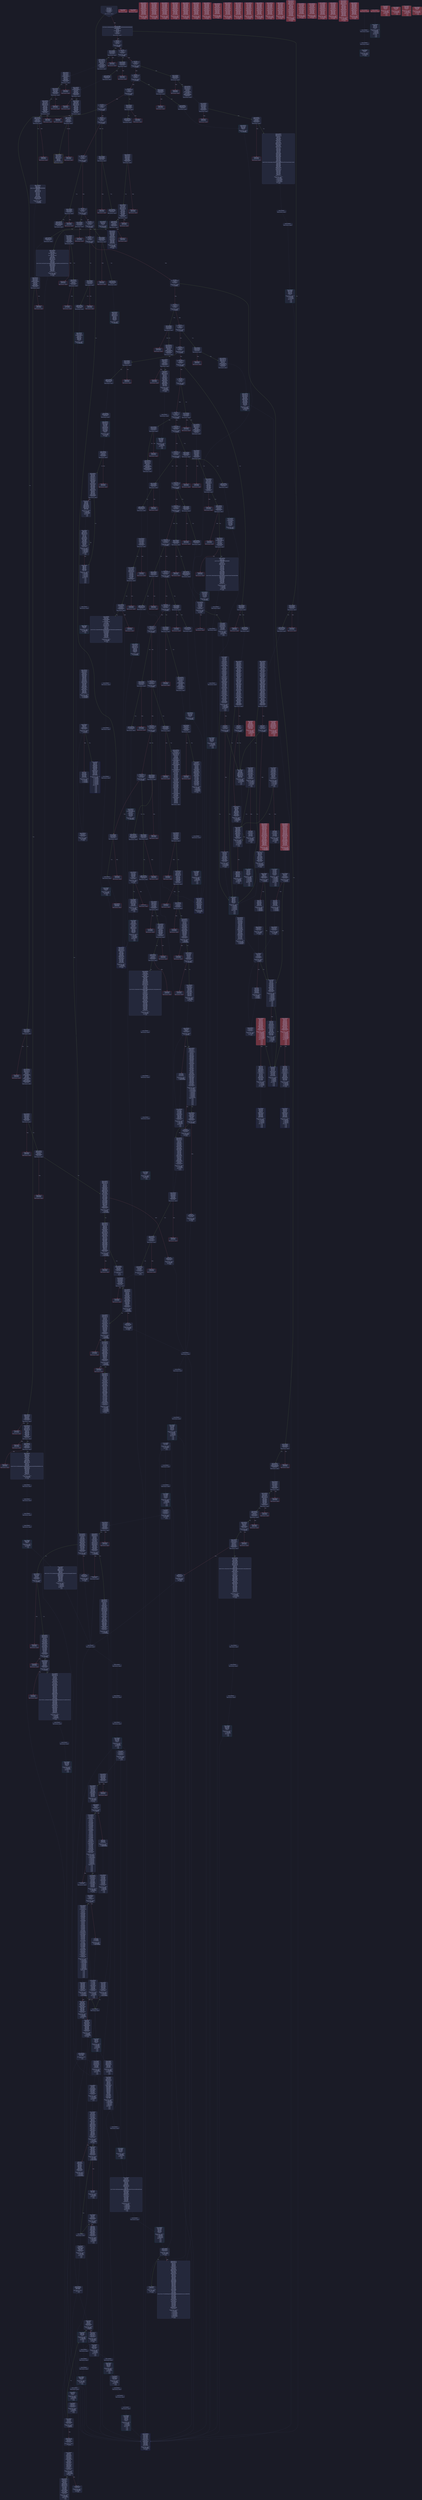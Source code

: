 digraph G {
    node [shape=box, style="filled, rounded", color="#565f89", fontcolor="#c0caf5", fontname="Helvetica", fillcolor="#24283b"];
    edge [color="#414868", fontcolor="#c0caf5", fontname="Helvetica"];
    bgcolor="#1a1b26";
    0 [ label = "[00] PUSH1 60
[02] PUSH1 40
[04] MSTORE
[05] CALLDATASIZE
[06] ISZERO
[07] PUSH2 017d
[0a] JUMPI

Stack size req: 0, sizeΔ: 0
" shape = invhouse]
    1 [ label = "[0b] PUSH4 ffffffff
[10] PUSH29 0100000000000000000000000000000000000000000000000000000000
[2e] PUSH1 00
[30] CALLDATALOAD
[31] DIV
[32] AND
[33] PUSH4 06fdde03
[38] DUP2
[39] EQ
[3a] PUSH2 0190
[3d] JUMPI

Stack size req: 0, sizeΔ: 1
"]
    2 [ label = "[3e] DUP1
[3f] PUSH4 0900f010
[44] EQ
[45] PUSH2 021b
[48] JUMPI

Stack size req: 1, sizeΔ: 0
Entry->Op usage:
	0->68:EQ:1
"]
    3 [ label = "[49] DUP1
[4a] PUSH4 092a5cce
[4f] EQ
[50] PUSH2 024e
[53] JUMPI

Stack size req: 1, sizeΔ: 0
Entry->Op usage:
	0->79:EQ:1
"]
    4 [ label = "[54] DUP1
[55] PUSH4 095ea7b3
[5a] EQ
[5b] PUSH2 0263
[5e] JUMPI

Stack size req: 1, sizeΔ: 0
Entry->Op usage:
	0->90:EQ:1
"]
    5 [ label = "[5f] DUP1
[60] PUSH4 18160ddd
[65] EQ
[66] PUSH2 0299
[69] JUMPI

Stack size req: 1, sizeΔ: 0
Entry->Op usage:
	0->101:EQ:1
"]
    6 [ label = "[6a] DUP1
[6b] PUSH4 1b949f85
[70] EQ
[71] PUSH2 02be
[74] JUMPI

Stack size req: 1, sizeΔ: 0
Entry->Op usage:
	0->112:EQ:1
"]
    7 [ label = "[75] DUP1
[76] PUSH4 23b872dd
[7b] EQ
[7c] PUSH2 02e5
[7f] JUMPI

Stack size req: 1, sizeΔ: 0
Entry->Op usage:
	0->123:EQ:1
"]
    8 [ label = "[80] DUP1
[81] PUSH4 313ce567
[86] EQ
[87] PUSH2 0321
[8a] JUMPI

Stack size req: 1, sizeΔ: 0
Entry->Op usage:
	0->134:EQ:1
"]
    9 [ label = "[8b] DUP1
[8c] PUSH4 42966c68
[91] EQ
[92] PUSH2 034a
[95] JUMPI

Stack size req: 1, sizeΔ: 0
Entry->Op usage:
	0->145:EQ:1
"]
    10 [ label = "[96] DUP1
[97] PUSH4 43d726d6
[9c] EQ
[9d] PUSH2 0374
[a0] JUMPI

Stack size req: 1, sizeΔ: 0
Entry->Op usage:
	0->156:EQ:1
"]
    11 [ label = "[a1] DUP1
[a2] PUSH4 53b8e278
[a7] EQ
[a8] PUSH2 039b
[ab] JUMPI

Stack size req: 1, sizeΔ: 0
Entry->Op usage:
	0->167:EQ:1
"]
    12 [ label = "[ac] DUP1
[ad] PUSH4 5ac77ad1
[b2] EQ
[b3] PUSH2 03ca
[b6] JUMPI

Stack size req: 1, sizeΔ: 0
Entry->Op usage:
	0->178:EQ:1
"]
    13 [ label = "[b7] DUP1
[b8] PUSH4 6f8b44b0
[bd] EQ
[be] PUSH2 03f1
[c1] JUMPI

Stack size req: 1, sizeΔ: 0
Entry->Op usage:
	0->189:EQ:1
"]
    14 [ label = "[c2] DUP1
[c3] PUSH4 70a08231
[c8] EQ
[c9] PUSH2 041b
[cc] JUMPI

Stack size req: 1, sizeΔ: 0
Entry->Op usage:
	0->200:EQ:1
"]
    15 [ label = "[cd] DUP1
[ce] PUSH4 75cd51ed
[d3] EQ
[d4] PUSH2 044c
[d7] JUMPI

Stack size req: 1, sizeΔ: 0
Entry->Op usage:
	0->211:EQ:1
"]
    16 [ label = "[d8] DUP1
[d9] PUSH4 8a48ac03
[de] EQ
[df] PUSH2 047f
[e2] JUMPI

Stack size req: 1, sizeΔ: 0
Entry->Op usage:
	0->222:EQ:1
"]
    17 [ label = "[e3] DUP1
[e4] PUSH4 95d89b41
[e9] EQ
[ea] PUSH2 04e6
[ed] JUMPI

Stack size req: 1, sizeΔ: 0
Entry->Op usage:
	0->233:EQ:1
"]
    18 [ label = "[ee] DUP1
[ef] PUSH4 a843c51f
[f4] EQ
[f5] PUSH2 0571
[f8] JUMPI

Stack size req: 1, sizeΔ: 0
Entry->Op usage:
	0->244:EQ:1
"]
    19 [ label = "[f9] DUP1
[fa] PUSH4 a9059cbb
[ff] EQ
[0100] PUSH2 05a4
[0103] JUMPI

Stack size req: 1, sizeΔ: 0
Entry->Op usage:
	0->255:EQ:1
"]
    20 [ label = "[0104] DUP1
[0105] PUSH4 b8ffc962
[010a] EQ
[010b] PUSH2 05da
[010e] JUMPI

Stack size req: 1, sizeΔ: 0
Entry->Op usage:
	0->266:EQ:1
"]
    21 [ label = "[010f] DUP1
[0110] PUSH4 bca1f81c
[0115] EQ
[0116] PUSH2 0601
[0119] JUMPI

Stack size req: 1, sizeΔ: 0
Entry->Op usage:
	0->277:EQ:1
"]
    22 [ label = "[011a] DUP1
[011b] PUSH4 c2b6b58c
[0120] EQ
[0121] PUSH2 0628
[0124] JUMPI

Stack size req: 1, sizeΔ: 0
Entry->Op usage:
	0->288:EQ:1
"]
    23 [ label = "[0125] DUP1
[0126] PUSH4 c7385f2e
[012b] EQ
[012c] PUSH2 064f
[012f] JUMPI

Stack size req: 1, sizeΔ: 0
Entry->Op usage:
	0->299:EQ:1
"]
    24 [ label = "[0130] DUP1
[0131] PUSH4 ce606ee0
[0136] EQ
[0137] PUSH2 06dd
[013a] JUMPI

Stack size req: 1, sizeΔ: 0
Entry->Op usage:
	0->310:EQ:1
"]
    25 [ label = "[013b] DUP1
[013c] PUSH4 d5abeb01
[0141] EQ
[0142] PUSH2 070c
[0145] JUMPI

Stack size req: 1, sizeΔ: 0
Entry->Op usage:
	0->321:EQ:1
"]
    26 [ label = "[0146] DUP1
[0147] PUSH4 dd62ed3e
[014c] EQ
[014d] PUSH2 0731
[0150] JUMPI

Stack size req: 1, sizeΔ: 0
Entry->Op usage:
	0->332:EQ:1
"]
    27 [ label = "[0151] DUP1
[0152] PUSH4 e62af875
[0157] EQ
[0158] PUSH2 0768
[015b] JUMPI

Stack size req: 1, sizeΔ: 0
Entry->Op usage:
	0->343:EQ:1
"]
    28 [ label = "[015c] DUP1
[015d] PUSH4 ebf469dc
[0162] EQ
[0163] PUSH2 078f
[0166] JUMPI

Stack size req: 1, sizeΔ: 0
Entry->Op usage:
	0->354:EQ:1
"]
    29 [ label = "[0167] DUP1
[0168] PUSH4 f2a40db8
[016d] EQ
[016e] PUSH2 0808
[0171] JUMPI

Stack size req: 1, sizeΔ: 0
Entry->Op usage:
	0->365:EQ:1
"]
    30 [ label = "[0172] DUP1
[0173] PUSH4 fca76c26
[0178] EQ
[0179] PUSH2 083a
[017c] JUMPI

Stack size req: 1, sizeΔ: 0
Entry->Op usage:
	0->376:EQ:1
"]
    31 [ label = "[017d] JUMPDEST
[017e] CALLVALUE
[017f] ISZERO
[0180] PUSH2 0188
[0183] JUMPI

Stack size req: 0, sizeΔ: 0
"]
    32 [ label = "[0184] PUSH1 00
[0186] DUP1
[0187] REVERT

Stack size req: 0, sizeΔ: 0
" color = "red"]
    33 [ label = "[0188] JUMPDEST

Stack size req: 0, sizeΔ: 0
"]
    34 [ label = "[0189] JUMPDEST
[018a] PUSH1 00
[018c] DUP1
[018d] REVERT

Stack size req: 0, sizeΔ: 0
" color = "red"]
    35 [ label = "[018e] JUMPDEST
[018f] STOP

Stack size req: 0, sizeΔ: 0
" color = "darkblue" fillcolor = "#703440"]
    36 [ label = "[0190] JUMPDEST
[0191] CALLVALUE
[0192] ISZERO
[0193] PUSH2 019b
[0196] JUMPI

Stack size req: 0, sizeΔ: 0
"]
    37 [ label = "[0197] PUSH1 00
[0199] DUP1
[019a] REVERT

Stack size req: 0, sizeΔ: 0
" color = "red"]
    38 [ label = "[019b] JUMPDEST
[019c] PUSH2 01a3
[019f] PUSH2 0861
[01a2] JUMP

Stack size req: 0, sizeΔ: 1
"]
    39 [ label = "[01a3] JUMPDEST
[01a4] PUSH1 40
[01a6] MLOAD
[01a7] PUSH1 20
[01a9] DUP1
[01aa] DUP3
[01ab] MSTORE
[01ac] DUP2
[01ad] SWAP1
[01ae] DUP2
[01af] ADD
[01b0] DUP4
[01b1] DUP2
[01b2] DUP2
[01b3] MLOAD
[01b4] DUP2
[01b5] MSTORE
[01b6] PUSH1 20
[01b8] ADD
[01b9] SWAP2
[01ba] POP
[01bb] DUP1
[01bc] MLOAD
[01bd] SWAP1
[01be] PUSH1 20
[01c0] ADD
[01c1] SWAP1
[01c2] DUP1
[01c3] DUP4
[01c4] DUP4
[01c5] PUSH1 00

Stack size req: 1, sizeΔ: 9
Entry->Op usage:
	0->435:MLOAD:0
	0->444:MLOAD:0
	0->448:ADD:1
"]
    40 [ label = "[01c7] JUMPDEST
[01c8] DUP4
[01c9] DUP2
[01ca] LT
[01cb] ISZERO
[01cc] PUSH2 01e0
[01cf] JUMPI

Stack size req: 4, sizeΔ: 0
Entry->Op usage:
	0->458:LT:0
	3->458:LT:1
"]
    41 [ label = "[01d0] DUP1
[01d1] DUP3
[01d2] ADD
[01d3] MLOAD
[01d4] DUP2
[01d5] DUP5
[01d6] ADD
[01d7] MSTORE

Stack size req: 3, sizeΔ: 0
Entry->Op usage:
	0->466:ADD:1
	0->470:ADD:1
	1->466:ADD:0
	2->470:ADD:0
"]
    42 [ label = "[01d8] JUMPDEST
[01d9] PUSH1 20
[01db] ADD
[01dc] PUSH2 01c7
[01df] JUMP

Stack size req: 1, sizeΔ: 0
Entry->Op usage:
	0->475:ADD:1
Entry->Exit:
	0->😵
"]
    43 [ label = "[01e0] JUMPDEST
[01e1] POP
[01e2] POP
[01e3] POP
[01e4] POP
[01e5] SWAP1
[01e6] POP
[01e7] SWAP1
[01e8] DUP2
[01e9] ADD
[01ea] SWAP1
[01eb] PUSH1 1f
[01ed] AND
[01ee] DUP1
[01ef] ISZERO
[01f0] PUSH2 020d
[01f3] JUMPI

Stack size req: 7, sizeΔ: -5
Entry->Op usage:
	0->481:POP:0
	1->482:POP:0
	2->483:POP:0
	3->484:POP:0
	4->489:ADD:0
	4->493:AND:1
	4->495:ISZERO:0
	5->486:POP:0
	6->489:ADD:1
Entry->Exit:
	0->😵
	1->😵
	2->😵
	3->😵
	4->0
	5->😵
	6->😵
"]
    44 [ label = "[01f4] DUP1
[01f5] DUP3
[01f6] SUB
[01f7] DUP1
[01f8] MLOAD
[01f9] PUSH1 01
[01fb] DUP4
[01fc] PUSH1 20
[01fe] SUB
[01ff] PUSH2 0100
[0202] EXP
[0203] SUB
[0204] NOT
[0205] AND
[0206] DUP2
[0207] MSTORE
[0208] PUSH1 20
[020a] ADD
[020b] SWAP2
[020c] POP

Stack size req: 2, sizeΔ: 0
Entry->Op usage:
	0->502:SUB:1
	0->510:SUB:1
	1->502:SUB:0
	1->524:POP:0
Entry->Exit:
	1->😵
"]
    45 [ label = "[020d] JUMPDEST
[020e] POP
[020f] SWAP3
[0210] POP
[0211] POP
[0212] POP
[0213] PUSH1 40
[0215] MLOAD
[0216] DUP1
[0217] SWAP2
[0218] SUB
[0219] SWAP1
[021a] RETURN

Stack size req: 5, sizeΔ: -5
Entry->Op usage:
	0->526:POP:0
	1->536:SUB:0
	2->529:POP:0
	3->530:POP:0
	4->528:POP:0
Entry->Exit:
	0->😵
	1->😵
	2->😵
	3->😵
	4->😵
" color = "darkblue"]
    46 [ label = "[021b] JUMPDEST
[021c] CALLVALUE
[021d] ISZERO
[021e] PUSH2 0226
[0221] JUMPI

Stack size req: 0, sizeΔ: 0
"]
    47 [ label = "[0222] PUSH1 00
[0224] DUP1
[0225] REVERT

Stack size req: 0, sizeΔ: 0
" color = "red"]
    48 [ label = "[0226] JUMPDEST
[0227] PUSH2 023a
[022a] PUSH1 01
[022c] PUSH1 a0
[022e] PUSH1 02
[0230] EXP
[0231] SUB
[0232] PUSH1 04
[0234] CALLDATALOAD
[0235] AND
[0236] PUSH2 08ff
[0239] JUMP

Stack size req: 0, sizeΔ: 2
"]
    49 [ label = "[023a] JUMPDEST
[023b] PUSH1 40
[023d] MLOAD
[023e] SWAP1
[023f] ISZERO
[0240] ISZERO
[0241] DUP2
[0242] MSTORE
[0243] PUSH1 20
[0245] ADD
[0246] PUSH1 40
[0248] MLOAD
[0249] DUP1
[024a] SWAP2
[024b] SUB
[024c] SWAP1
[024d] RETURN

Stack size req: 1, sizeΔ: -1
Entry->Op usage:
	0->575:ISZERO:0
Entry->Exit:
	0->😵
" color = "darkblue"]
    50 [ label = "[024e] JUMPDEST
[024f] CALLVALUE
[0250] ISZERO
[0251] PUSH2 0259
[0254] JUMPI

Stack size req: 0, sizeΔ: 0
"]
    51 [ label = "[0255] PUSH1 00
[0257] DUP1
[0258] REVERT

Stack size req: 0, sizeΔ: 0
" color = "red"]
    52 [ label = "[0259] JUMPDEST
[025a] PUSH2 018e
[025d] PUSH2 09c5
[0260] JUMP

Stack size req: 0, sizeΔ: 1
"]
    53 [ label = "[0261] JUMPDEST
[0262] STOP

Stack size req: 0, sizeΔ: 0
" color = "darkblue" fillcolor = "#703440"]
    54 [ label = "[0263] JUMPDEST
[0264] CALLVALUE
[0265] ISZERO
[0266] PUSH2 026e
[0269] JUMPI

Stack size req: 0, sizeΔ: 0
"]
    55 [ label = "[026a] PUSH1 00
[026c] DUP1
[026d] REVERT

Stack size req: 0, sizeΔ: 0
" color = "red"]
    56 [ label = "[026e] JUMPDEST
[026f] PUSH2 023a
[0272] PUSH1 01
[0274] PUSH1 a0
[0276] PUSH1 02
[0278] EXP
[0279] SUB
[027a] PUSH1 04
[027c] CALLDATALOAD
[027d] AND
[027e] PUSH1 24
[0280] CALLDATALOAD
[0281] PUSH2 0a17
[0284] JUMP

Stack size req: 0, sizeΔ: 3
"]
    57 [ label = "[0285] JUMPDEST
[0286] PUSH1 40
[0288] MLOAD
[0289] SWAP1
[028a] ISZERO
[028b] ISZERO
[028c] DUP2
[028d] MSTORE
[028e] PUSH1 20
[0290] ADD
[0291] PUSH1 40
[0293] MLOAD
[0294] DUP1
[0295] SWAP2
[0296] SUB
[0297] SWAP1
[0298] RETURN

Stack size req: 1, sizeΔ: -1
Entry->Op usage:
	0->650:ISZERO:0
Entry->Exit:
	0->😵
" color = "darkblue" fillcolor = "#703440"]
    58 [ label = "[0299] JUMPDEST
[029a] CALLVALUE
[029b] ISZERO
[029c] PUSH2 02a4
[029f] JUMPI

Stack size req: 0, sizeΔ: 0
"]
    59 [ label = "[02a0] PUSH1 00
[02a2] DUP1
[02a3] REVERT

Stack size req: 0, sizeΔ: 0
" color = "red"]
    60 [ label = "[02a4] JUMPDEST
[02a5] PUSH2 02ac
[02a8] PUSH2 0aa4
[02ab] JUMP

Stack size req: 0, sizeΔ: 1
"]
    61 [ label = "[02ac] JUMPDEST
[02ad] PUSH1 40
[02af] MLOAD
[02b0] SWAP1
[02b1] DUP2
[02b2] MSTORE
[02b3] PUSH1 20
[02b5] ADD
[02b6] PUSH1 40
[02b8] MLOAD
[02b9] DUP1
[02ba] SWAP2
[02bb] SUB
[02bc] SWAP1
[02bd] RETURN

Stack size req: 1, sizeΔ: -1
Entry->Op usage:
	0->690:MSTORE:1
Entry->Exit:
	0->😵
" color = "darkblue"]
    62 [ label = "[02be] JUMPDEST
[02bf] CALLVALUE
[02c0] ISZERO
[02c1] PUSH2 02c9
[02c4] JUMPI

Stack size req: 0, sizeΔ: 0
"]
    63 [ label = "[02c5] PUSH1 00
[02c7] DUP1
[02c8] REVERT

Stack size req: 0, sizeΔ: 0
" color = "red"]
    64 [ label = "[02c9] JUMPDEST
[02ca] PUSH2 023a
[02cd] PUSH2 0aaa
[02d0] JUMP

Stack size req: 0, sizeΔ: 1
"]
    65 [ label = "[02d1] JUMPDEST
[02d2] PUSH1 40
[02d4] MLOAD
[02d5] SWAP1
[02d6] ISZERO
[02d7] ISZERO
[02d8] DUP2
[02d9] MSTORE
[02da] PUSH1 20
[02dc] ADD
[02dd] PUSH1 40
[02df] MLOAD
[02e0] DUP1
[02e1] SWAP2
[02e2] SUB
[02e3] SWAP1
[02e4] RETURN

Stack size req: 1, sizeΔ: -1
Entry->Op usage:
	0->726:ISZERO:0
Entry->Exit:
	0->😵
" color = "darkblue" fillcolor = "#703440"]
    66 [ label = "[02e5] JUMPDEST
[02e6] CALLVALUE
[02e7] ISZERO
[02e8] PUSH2 02f0
[02eb] JUMPI

Stack size req: 0, sizeΔ: 0
"]
    67 [ label = "[02ec] PUSH1 00
[02ee] DUP1
[02ef] REVERT

Stack size req: 0, sizeΔ: 0
" color = "red"]
    68 [ label = "[02f0] JUMPDEST
[02f1] PUSH2 023a
[02f4] PUSH1 01
[02f6] PUSH1 a0
[02f8] PUSH1 02
[02fa] EXP
[02fb] SUB
[02fc] PUSH1 04
[02fe] CALLDATALOAD
[02ff] DUP2
[0300] AND
[0301] SWAP1
[0302] PUSH1 24
[0304] CALLDATALOAD
[0305] AND
[0306] PUSH1 44
[0308] CALLDATALOAD
[0309] PUSH2 0b39
[030c] JUMP

Stack size req: 0, sizeΔ: 4
"]
    69 [ label = "[030d] JUMPDEST
[030e] PUSH1 40
[0310] MLOAD
[0311] SWAP1
[0312] ISZERO
[0313] ISZERO
[0314] DUP2
[0315] MSTORE
[0316] PUSH1 20
[0318] ADD
[0319] PUSH1 40
[031b] MLOAD
[031c] DUP1
[031d] SWAP2
[031e] SUB
[031f] SWAP1
[0320] RETURN

Stack size req: 1, sizeΔ: -1
Entry->Op usage:
	0->786:ISZERO:0
Entry->Exit:
	0->😵
" color = "darkblue" fillcolor = "#703440"]
    70 [ label = "[0321] JUMPDEST
[0322] CALLVALUE
[0323] ISZERO
[0324] PUSH2 032c
[0327] JUMPI

Stack size req: 0, sizeΔ: 0
"]
    71 [ label = "[0328] PUSH1 00
[032a] DUP1
[032b] REVERT

Stack size req: 0, sizeΔ: 0
" color = "red"]
    72 [ label = "[032c] JUMPDEST
[032d] PUSH2 0334
[0330] PUSH2 0c52
[0333] JUMP

Stack size req: 0, sizeΔ: 1
"]
    73 [ label = "[0334] JUMPDEST
[0335] PUSH1 40
[0337] MLOAD
[0338] PUSH1 ff
[033a] SWAP1
[033b] SWAP2
[033c] AND
[033d] DUP2
[033e] MSTORE
[033f] PUSH1 20
[0341] ADD
[0342] PUSH1 40
[0344] MLOAD
[0345] DUP1
[0346] SWAP2
[0347] SUB
[0348] SWAP1
[0349] RETURN

Stack size req: 1, sizeΔ: -1
Entry->Op usage:
	0->828:AND:0
	0->830:MSTORE:1
Entry->Exit:
	0->😵
" color = "darkblue"]
    74 [ label = "[034a] JUMPDEST
[034b] CALLVALUE
[034c] ISZERO
[034d] PUSH2 0355
[0350] JUMPI

Stack size req: 0, sizeΔ: 0
"]
    75 [ label = "[0351] PUSH1 00
[0353] DUP1
[0354] REVERT

Stack size req: 0, sizeΔ: 0
" color = "red"]
    76 [ label = "[0355] JUMPDEST
[0356] PUSH2 023a
[0359] PUSH1 04
[035b] CALLDATALOAD
[035c] PUSH2 0c57
[035f] JUMP

Stack size req: 0, sizeΔ: 2
"]
    77 [ label = "[0360] JUMPDEST
[0361] PUSH1 40
[0363] MLOAD
[0364] SWAP1
[0365] ISZERO
[0366] ISZERO
[0367] DUP2
[0368] MSTORE
[0369] PUSH1 20
[036b] ADD
[036c] PUSH1 40
[036e] MLOAD
[036f] DUP1
[0370] SWAP2
[0371] SUB
[0372] SWAP1
[0373] RETURN

Stack size req: 1, sizeΔ: -1
Entry->Op usage:
	0->869:ISZERO:0
Entry->Exit:
	0->😵
" color = "darkblue" fillcolor = "#703440"]
    78 [ label = "[0374] JUMPDEST
[0375] CALLVALUE
[0376] ISZERO
[0377] PUSH2 037f
[037a] JUMPI

Stack size req: 0, sizeΔ: 0
"]
    79 [ label = "[037b] PUSH1 00
[037d] DUP1
[037e] REVERT

Stack size req: 0, sizeΔ: 0
" color = "red"]
    80 [ label = "[037f] JUMPDEST
[0380] PUSH2 023a
[0383] PUSH2 0d4f
[0386] JUMP

Stack size req: 0, sizeΔ: 1
"]
    81 [ label = "[0387] JUMPDEST
[0388] PUSH1 40
[038a] MLOAD
[038b] SWAP1
[038c] ISZERO
[038d] ISZERO
[038e] DUP2
[038f] MSTORE
[0390] PUSH1 20
[0392] ADD
[0393] PUSH1 40
[0395] MLOAD
[0396] DUP1
[0397] SWAP2
[0398] SUB
[0399] SWAP1
[039a] RETURN

Stack size req: 1, sizeΔ: -1
Entry->Op usage:
	0->908:ISZERO:0
Entry->Exit:
	0->😵
" color = "darkblue" fillcolor = "#703440"]
    82 [ label = "[039b] JUMPDEST
[039c] CALLVALUE
[039d] ISZERO
[039e] PUSH2 03a6
[03a1] JUMPI

Stack size req: 0, sizeΔ: 0
"]
    83 [ label = "[03a2] PUSH1 00
[03a4] DUP1
[03a5] REVERT

Stack size req: 0, sizeΔ: 0
" color = "red"]
    84 [ label = "[03a6] JUMPDEST
[03a7] PUSH2 03ae
[03aa] PUSH2 0def
[03ad] JUMP

Stack size req: 0, sizeΔ: 1
"]
    85 [ label = "[03ae] JUMPDEST
[03af] PUSH1 40
[03b1] MLOAD
[03b2] PUSH1 01
[03b4] PUSH1 a0
[03b6] PUSH1 02
[03b8] EXP
[03b9] SUB
[03ba] SWAP1
[03bb] SWAP2
[03bc] AND
[03bd] DUP2
[03be] MSTORE
[03bf] PUSH1 20
[03c1] ADD
[03c2] PUSH1 40
[03c4] MLOAD
[03c5] DUP1
[03c6] SWAP2
[03c7] SUB
[03c8] SWAP1
[03c9] RETURN

Stack size req: 1, sizeΔ: -1
Entry->Op usage:
	0->956:AND:0
	0->958:MSTORE:1
Entry->Exit:
	0->😵
" color = "darkblue"]
    86 [ label = "[03ca] JUMPDEST
[03cb] CALLVALUE
[03cc] ISZERO
[03cd] PUSH2 03d5
[03d0] JUMPI

Stack size req: 0, sizeΔ: 0
"]
    87 [ label = "[03d1] PUSH1 00
[03d3] DUP1
[03d4] REVERT

Stack size req: 0, sizeΔ: 0
" color = "red"]
    88 [ label = "[03d5] JUMPDEST
[03d6] PUSH2 023a
[03d9] PUSH2 0dfe
[03dc] JUMP

Stack size req: 0, sizeΔ: 1
"]
    89 [ label = "[03dd] JUMPDEST
[03de] PUSH1 40
[03e0] MLOAD
[03e1] SWAP1
[03e2] ISZERO
[03e3] ISZERO
[03e4] DUP2
[03e5] MSTORE
[03e6] PUSH1 20
[03e8] ADD
[03e9] PUSH1 40
[03eb] MLOAD
[03ec] DUP1
[03ed] SWAP2
[03ee] SUB
[03ef] SWAP1
[03f0] RETURN

Stack size req: 1, sizeΔ: -1
Entry->Op usage:
	0->994:ISZERO:0
Entry->Exit:
	0->😵
" color = "darkblue" fillcolor = "#703440"]
    90 [ label = "[03f1] JUMPDEST
[03f2] CALLVALUE
[03f3] ISZERO
[03f4] PUSH2 03fc
[03f7] JUMPI

Stack size req: 0, sizeΔ: 0
"]
    91 [ label = "[03f8] PUSH1 00
[03fa] DUP1
[03fb] REVERT

Stack size req: 0, sizeΔ: 0
" color = "red"]
    92 [ label = "[03fc] JUMPDEST
[03fd] PUSH2 023a
[0400] PUSH1 04
[0402] CALLDATALOAD
[0403] PUSH2 0e0d
[0406] JUMP

Stack size req: 0, sizeΔ: 2
"]
    93 [ label = "[0407] JUMPDEST
[0408] PUSH1 40
[040a] MLOAD
[040b] SWAP1
[040c] ISZERO
[040d] ISZERO
[040e] DUP2
[040f] MSTORE
[0410] PUSH1 20
[0412] ADD
[0413] PUSH1 40
[0415] MLOAD
[0416] DUP1
[0417] SWAP2
[0418] SUB
[0419] SWAP1
[041a] RETURN

Stack size req: 1, sizeΔ: -1
Entry->Op usage:
	0->1036:ISZERO:0
Entry->Exit:
	0->😵
" color = "darkblue" fillcolor = "#703440"]
    94 [ label = "[041b] JUMPDEST
[041c] CALLVALUE
[041d] ISZERO
[041e] PUSH2 0426
[0421] JUMPI

Stack size req: 0, sizeΔ: 0
"]
    95 [ label = "[0422] PUSH1 00
[0424] DUP1
[0425] REVERT

Stack size req: 0, sizeΔ: 0
" color = "red"]
    96 [ label = "[0426] JUMPDEST
[0427] PUSH2 02ac
[042a] PUSH1 01
[042c] PUSH1 a0
[042e] PUSH1 02
[0430] EXP
[0431] SUB
[0432] PUSH1 04
[0434] CALLDATALOAD
[0435] AND
[0436] PUSH2 0ed4
[0439] JUMP

Stack size req: 0, sizeΔ: 2
"]
    97 [ label = "[043a] JUMPDEST
[043b] PUSH1 40
[043d] MLOAD
[043e] SWAP1
[043f] DUP2
[0440] MSTORE
[0441] PUSH1 20
[0443] ADD
[0444] PUSH1 40
[0446] MLOAD
[0447] DUP1
[0448] SWAP2
[0449] SUB
[044a] SWAP1
[044b] RETURN

Stack size req: 1, sizeΔ: -1
Entry->Op usage:
	0->1088:MSTORE:1
Entry->Exit:
	0->😵
" color = "darkblue" fillcolor = "#703440"]
    98 [ label = "[044c] JUMPDEST
[044d] CALLVALUE
[044e] ISZERO
[044f] PUSH2 0457
[0452] JUMPI

Stack size req: 0, sizeΔ: 0
"]
    99 [ label = "[0453] PUSH1 00
[0455] DUP1
[0456] REVERT

Stack size req: 0, sizeΔ: 0
" color = "red"]
    100 [ label = "[0457] JUMPDEST
[0458] PUSH2 023a
[045b] PUSH1 01
[045d] PUSH1 a0
[045f] PUSH1 02
[0461] EXP
[0462] SUB
[0463] PUSH1 04
[0465] CALLDATALOAD
[0466] AND
[0467] PUSH2 0f04
[046a] JUMP

Stack size req: 0, sizeΔ: 2
"]
    101 [ label = "[046b] JUMPDEST
[046c] PUSH1 40
[046e] MLOAD
[046f] SWAP1
[0470] ISZERO
[0471] ISZERO
[0472] DUP2
[0473] MSTORE
[0474] PUSH1 20
[0476] ADD
[0477] PUSH1 40
[0479] MLOAD
[047a] DUP1
[047b] SWAP2
[047c] SUB
[047d] SWAP1
[047e] RETURN

Stack size req: 1, sizeΔ: -1
Entry->Op usage:
	0->1136:ISZERO:0
Entry->Exit:
	0->😵
" color = "darkblue" fillcolor = "#703440"]
    102 [ label = "[047f] JUMPDEST
[0480] CALLVALUE
[0481] ISZERO
[0482] PUSH2 048a
[0485] JUMPI

Stack size req: 0, sizeΔ: 0
"]
    103 [ label = "[0486] PUSH1 00
[0488] DUP1
[0489] REVERT

Stack size req: 0, sizeΔ: 0
" color = "red"]
    104 [ label = "[048a] JUMPDEST
[048b] PUSH2 0492
[048e] PUSH2 0f19
[0491] JUMP

Stack size req: 0, sizeΔ: 1
"]
    105 [ label = "[0492] JUMPDEST
[0493] PUSH1 40
[0495] MLOAD
[0496] PUSH1 20
[0498] DUP1
[0499] DUP3
[049a] MSTORE
[049b] DUP2
[049c] SWAP1
[049d] DUP2
[049e] ADD
[049f] DUP4
[04a0] DUP2
[04a1] DUP2
[04a2] MLOAD
[04a3] DUP2
[04a4] MSTORE
[04a5] PUSH1 20
[04a7] ADD
[04a8] SWAP2
[04a9] POP
[04aa] DUP1
[04ab] MLOAD
[04ac] SWAP1
[04ad] PUSH1 20
[04af] ADD
[04b0] SWAP1
[04b1] PUSH1 20
[04b3] MUL
[04b4] DUP1
[04b5] DUP4
[04b6] DUP4
[04b7] PUSH1 00

Stack size req: 1, sizeΔ: 9
Entry->Op usage:
	0->1186:MLOAD:0
	0->1195:MLOAD:0
	0->1199:ADD:1
"]
    106 [ label = "[04b9] JUMPDEST
[04ba] DUP4
[04bb] DUP2
[04bc] LT
[04bd] ISZERO
[04be] PUSH2 04d2
[04c1] JUMPI

Stack size req: 4, sizeΔ: 0
Entry->Op usage:
	0->1212:LT:0
	3->1212:LT:1
"]
    107 [ label = "[04c2] DUP1
[04c3] DUP3
[04c4] ADD
[04c5] MLOAD
[04c6] DUP2
[04c7] DUP5
[04c8] ADD
[04c9] MSTORE

Stack size req: 3, sizeΔ: 0
Entry->Op usage:
	0->1220:ADD:1
	0->1224:ADD:1
	1->1220:ADD:0
	2->1224:ADD:0
"]
    108 [ label = "[04ca] JUMPDEST
[04cb] PUSH1 20
[04cd] ADD
[04ce] PUSH2 04b9
[04d1] JUMP

Stack size req: 1, sizeΔ: 0
Entry->Op usage:
	0->1229:ADD:1
Entry->Exit:
	0->😵
"]
    109 [ label = "[04d2] JUMPDEST
[04d3] POP
[04d4] POP
[04d5] POP
[04d6] POP
[04d7] SWAP1
[04d8] POP
[04d9] ADD
[04da] SWAP3
[04db] POP
[04dc] POP
[04dd] POP
[04de] PUSH1 40
[04e0] MLOAD
[04e1] DUP1
[04e2] SWAP2
[04e3] SUB
[04e4] SWAP1
[04e5] RETURN

Stack size req: 10, sizeΔ: -10
Entry->Op usage:
	0->1235:POP:0
	1->1236:POP:0
	2->1237:POP:0
	3->1238:POP:0
	4->1241:ADD:0
	5->1240:POP:0
	6->1241:ADD:1
	7->1244:POP:0
	8->1245:POP:0
	9->1243:POP:0
Entry->Exit:
	0->😵
	1->😵
	2->😵
	3->😵
	4->😵
	5->😵
	6->😵
	7->😵
	8->😵
	9->😵
" color = "darkblue"]
    110 [ label = "[04e6] JUMPDEST
[04e7] CALLVALUE
[04e8] ISZERO
[04e9] PUSH2 04f1
[04ec] JUMPI

Stack size req: 0, sizeΔ: 0
"]
    111 [ label = "[04ed] PUSH1 00
[04ef] DUP1
[04f0] REVERT

Stack size req: 0, sizeΔ: 0
" color = "red"]
    112 [ label = "[04f1] JUMPDEST
[04f2] PUSH2 01a3
[04f5] PUSH2 0f91
[04f8] JUMP

Stack size req: 0, sizeΔ: 1
"]
    113 [ label = "[04f9] JUMPDEST
[04fa] PUSH1 40
[04fc] MLOAD
[04fd] PUSH1 20
[04ff] DUP1
[0500] DUP3
[0501] MSTORE
[0502] DUP2
[0503] SWAP1
[0504] DUP2
[0505] ADD
[0506] DUP4
[0507] DUP2
[0508] DUP2
[0509] MLOAD
[050a] DUP2
[050b] MSTORE
[050c] PUSH1 20
[050e] ADD
[050f] SWAP2
[0510] POP
[0511] DUP1
[0512] MLOAD
[0513] SWAP1
[0514] PUSH1 20
[0516] ADD
[0517] SWAP1
[0518] DUP1
[0519] DUP4
[051a] DUP4
[051b] PUSH1 00

Stack size req: 1, sizeΔ: 9
Entry->Op usage:
	0->1289:MLOAD:0
	0->1298:MLOAD:0
	0->1302:ADD:1
" fillcolor = "#703440"]
    114 [ label = "[051d] JUMPDEST
[051e] DUP4
[051f] DUP2
[0520] LT
[0521] ISZERO
[0522] PUSH2 01e0
[0525] JUMPI

Stack size req: 4, sizeΔ: 0
Entry->Op usage:
	0->1312:LT:0
	3->1312:LT:1
"]
    115 [ label = "[0526] DUP1
[0527] DUP3
[0528] ADD
[0529] MLOAD
[052a] DUP2
[052b] DUP5
[052c] ADD
[052d] MSTORE

Stack size req: 3, sizeΔ: 0
Entry->Op usage:
	0->1320:ADD:1
	0->1324:ADD:1
	1->1320:ADD:0
	2->1324:ADD:0
"]
    116 [ label = "[052e] JUMPDEST
[052f] PUSH1 20
[0531] ADD
[0532] PUSH2 01c7
[0535] JUMP

Stack size req: 1, sizeΔ: 0
Entry->Op usage:
	0->1329:ADD:1
Entry->Exit:
	0->😵
"]
    117 [ label = "[0536] JUMPDEST
[0537] POP
[0538] POP
[0539] POP
[053a] POP
[053b] SWAP1
[053c] POP
[053d] SWAP1
[053e] DUP2
[053f] ADD
[0540] SWAP1
[0541] PUSH1 1f
[0543] AND
[0544] DUP1
[0545] ISZERO
[0546] PUSH2 020d
[0549] JUMPI

Stack size req: 7, sizeΔ: -5
Entry->Op usage:
	0->1335:POP:0
	1->1336:POP:0
	2->1337:POP:0
	3->1338:POP:0
	4->1343:ADD:0
	4->1347:AND:1
	4->1349:ISZERO:0
	5->1340:POP:0
	6->1343:ADD:1
Entry->Exit:
	0->😵
	1->😵
	2->😵
	3->😵
	4->0
	5->😵
	6->😵
" fillcolor = "#703440"]
    118 [ label = "[054a] DUP1
[054b] DUP3
[054c] SUB
[054d] DUP1
[054e] MLOAD
[054f] PUSH1 01
[0551] DUP4
[0552] PUSH1 20
[0554] SUB
[0555] PUSH2 0100
[0558] EXP
[0559] SUB
[055a] NOT
[055b] AND
[055c] DUP2
[055d] MSTORE
[055e] PUSH1 20
[0560] ADD
[0561] SWAP2
[0562] POP

Stack size req: 2, sizeΔ: 0
Entry->Op usage:
	0->1356:SUB:1
	0->1364:SUB:1
	1->1356:SUB:0
	1->1378:POP:0
Entry->Exit:
	1->😵
"]
    119 [ label = "[0563] JUMPDEST
[0564] POP
[0565] SWAP3
[0566] POP
[0567] POP
[0568] POP
[0569] PUSH1 40
[056b] MLOAD
[056c] DUP1
[056d] SWAP2
[056e] SUB
[056f] SWAP1
[0570] RETURN

Stack size req: 5, sizeΔ: -5
Entry->Op usage:
	0->1380:POP:0
	1->1390:SUB:0
	2->1383:POP:0
	3->1384:POP:0
	4->1382:POP:0
Entry->Exit:
	0->😵
	1->😵
	2->😵
	3->😵
	4->😵
" color = "darkblue"]
    120 [ label = "[0571] JUMPDEST
[0572] CALLVALUE
[0573] ISZERO
[0574] PUSH2 057c
[0577] JUMPI

Stack size req: 0, sizeΔ: 0
"]
    121 [ label = "[0578] PUSH1 00
[057a] DUP1
[057b] REVERT

Stack size req: 0, sizeΔ: 0
" color = "red"]
    122 [ label = "[057c] JUMPDEST
[057d] PUSH2 023a
[0580] PUSH1 01
[0582] PUSH1 a0
[0584] PUSH1 02
[0586] EXP
[0587] SUB
[0588] PUSH1 04
[058a] CALLDATALOAD
[058b] AND
[058c] PUSH2 102f
[058f] JUMP

Stack size req: 0, sizeΔ: 2
"]
    123 [ label = "[0590] JUMPDEST
[0591] PUSH1 40
[0593] MLOAD
[0594] SWAP1
[0595] ISZERO
[0596] ISZERO
[0597] DUP2
[0598] MSTORE
[0599] PUSH1 20
[059b] ADD
[059c] PUSH1 40
[059e] MLOAD
[059f] DUP1
[05a0] SWAP2
[05a1] SUB
[05a2] SWAP1
[05a3] RETURN

Stack size req: 1, sizeΔ: -1
Entry->Op usage:
	0->1429:ISZERO:0
Entry->Exit:
	0->😵
" color = "darkblue" fillcolor = "#703440"]
    124 [ label = "[05a4] JUMPDEST
[05a5] CALLVALUE
[05a6] ISZERO
[05a7] PUSH2 05af
[05aa] JUMPI

Stack size req: 0, sizeΔ: 0
"]
    125 [ label = "[05ab] PUSH1 00
[05ad] DUP1
[05ae] REVERT

Stack size req: 0, sizeΔ: 0
" color = "red"]
    126 [ label = "[05af] JUMPDEST
[05b0] PUSH2 023a
[05b3] PUSH1 01
[05b5] PUSH1 a0
[05b7] PUSH1 02
[05b9] EXP
[05ba] SUB
[05bb] PUSH1 04
[05bd] CALLDATALOAD
[05be] AND
[05bf] PUSH1 24
[05c1] CALLDATALOAD
[05c2] PUSH2 10e9
[05c5] JUMP

Stack size req: 0, sizeΔ: 3
"]
    127 [ label = "[05c6] JUMPDEST
[05c7] PUSH1 40
[05c9] MLOAD
[05ca] SWAP1
[05cb] ISZERO
[05cc] ISZERO
[05cd] DUP2
[05ce] MSTORE
[05cf] PUSH1 20
[05d1] ADD
[05d2] PUSH1 40
[05d4] MLOAD
[05d5] DUP1
[05d6] SWAP2
[05d7] SUB
[05d8] SWAP1
[05d9] RETURN

Stack size req: 1, sizeΔ: -1
Entry->Op usage:
	0->1483:ISZERO:0
Entry->Exit:
	0->😵
" color = "darkblue" fillcolor = "#703440"]
    128 [ label = "[05da] JUMPDEST
[05db] CALLVALUE
[05dc] ISZERO
[05dd] PUSH2 05e5
[05e0] JUMPI

Stack size req: 0, sizeΔ: 0
"]
    129 [ label = "[05e1] PUSH1 00
[05e3] DUP1
[05e4] REVERT

Stack size req: 0, sizeΔ: 0
" color = "red"]
    130 [ label = "[05e5] JUMPDEST
[05e6] PUSH2 023a
[05e9] PUSH2 1120
[05ec] JUMP

Stack size req: 0, sizeΔ: 1
"]
    131 [ label = "[05ed] JUMPDEST
[05ee] PUSH1 40
[05f0] MLOAD
[05f1] SWAP1
[05f2] ISZERO
[05f3] ISZERO
[05f4] DUP2
[05f5] MSTORE
[05f6] PUSH1 20
[05f8] ADD
[05f9] PUSH1 40
[05fb] MLOAD
[05fc] DUP1
[05fd] SWAP2
[05fe] SUB
[05ff] SWAP1
[0600] RETURN

Stack size req: 1, sizeΔ: -1
Entry->Op usage:
	0->1522:ISZERO:0
Entry->Exit:
	0->😵
" color = "darkblue" fillcolor = "#703440"]
    132 [ label = "[0601] JUMPDEST
[0602] CALLVALUE
[0603] ISZERO
[0604] PUSH2 060c
[0607] JUMPI

Stack size req: 0, sizeΔ: 0
"]
    133 [ label = "[0608] PUSH1 00
[060a] DUP1
[060b] REVERT

Stack size req: 0, sizeΔ: 0
" color = "red"]
    134 [ label = "[060c] JUMPDEST
[060d] PUSH2 023a
[0610] PUSH2 112e
[0613] JUMP

Stack size req: 0, sizeΔ: 1
"]
    135 [ label = "[0614] JUMPDEST
[0615] PUSH1 40
[0617] MLOAD
[0618] SWAP1
[0619] ISZERO
[061a] ISZERO
[061b] DUP2
[061c] MSTORE
[061d] PUSH1 20
[061f] ADD
[0620] PUSH1 40
[0622] MLOAD
[0623] DUP1
[0624] SWAP2
[0625] SUB
[0626] SWAP1
[0627] RETURN

Stack size req: 1, sizeΔ: -1
Entry->Op usage:
	0->1561:ISZERO:0
Entry->Exit:
	0->😵
" color = "darkblue" fillcolor = "#703440"]
    136 [ label = "[0628] JUMPDEST
[0629] CALLVALUE
[062a] ISZERO
[062b] PUSH2 0633
[062e] JUMPI

Stack size req: 0, sizeΔ: 0
"]
    137 [ label = "[062f] PUSH1 00
[0631] DUP1
[0632] REVERT

Stack size req: 0, sizeΔ: 0
" color = "red"]
    138 [ label = "[0633] JUMPDEST
[0634] PUSH2 023a
[0637] PUSH2 11bb
[063a] JUMP

Stack size req: 0, sizeΔ: 1
"]
    139 [ label = "[063b] JUMPDEST
[063c] PUSH1 40
[063e] MLOAD
[063f] SWAP1
[0640] ISZERO
[0641] ISZERO
[0642] DUP2
[0643] MSTORE
[0644] PUSH1 20
[0646] ADD
[0647] PUSH1 40
[0649] MLOAD
[064a] DUP1
[064b] SWAP2
[064c] SUB
[064d] SWAP1
[064e] RETURN

Stack size req: 1, sizeΔ: -1
Entry->Op usage:
	0->1600:ISZERO:0
Entry->Exit:
	0->😵
" color = "darkblue" fillcolor = "#703440"]
    140 [ label = "[064f] JUMPDEST
[0650] CALLVALUE
[0651] ISZERO
[0652] PUSH2 065a
[0655] JUMPI

Stack size req: 0, sizeΔ: 0
"]
    141 [ label = "[0656] PUSH1 00
[0658] DUP1
[0659] REVERT

Stack size req: 0, sizeΔ: 0
" color = "red"]
    142 [ label = "[065a] JUMPDEST
[065b] PUSH2 01a3
[065e] PUSH1 04
[0660] CALLDATALOAD
[0661] PUSH2 11c4
[0664] JUMP

Stack size req: 0, sizeΔ: 2
"]
    143 [ label = "[0665] JUMPDEST
[0666] PUSH1 40
[0668] MLOAD
[0669] PUSH1 20
[066b] DUP1
[066c] DUP3
[066d] MSTORE
[066e] DUP2
[066f] SWAP1
[0670] DUP2
[0671] ADD
[0672] DUP4
[0673] DUP2
[0674] DUP2
[0675] MLOAD
[0676] DUP2
[0677] MSTORE
[0678] PUSH1 20
[067a] ADD
[067b] SWAP2
[067c] POP
[067d] DUP1
[067e] MLOAD
[067f] SWAP1
[0680] PUSH1 20
[0682] ADD
[0683] SWAP1
[0684] DUP1
[0685] DUP4
[0686] DUP4
[0687] PUSH1 00

Stack size req: 1, sizeΔ: 9
Entry->Op usage:
	0->1653:MLOAD:0
	0->1662:MLOAD:0
	0->1666:ADD:1
" fillcolor = "#703440"]
    144 [ label = "[0689] JUMPDEST
[068a] DUP4
[068b] DUP2
[068c] LT
[068d] ISZERO
[068e] PUSH2 01e0
[0691] JUMPI

Stack size req: 4, sizeΔ: 0
Entry->Op usage:
	0->1676:LT:0
	3->1676:LT:1
"]
    145 [ label = "[0692] DUP1
[0693] DUP3
[0694] ADD
[0695] MLOAD
[0696] DUP2
[0697] DUP5
[0698] ADD
[0699] MSTORE

Stack size req: 3, sizeΔ: 0
Entry->Op usage:
	0->1684:ADD:1
	0->1688:ADD:1
	1->1684:ADD:0
	2->1688:ADD:0
"]
    146 [ label = "[069a] JUMPDEST
[069b] PUSH1 20
[069d] ADD
[069e] PUSH2 01c7
[06a1] JUMP

Stack size req: 1, sizeΔ: 0
Entry->Op usage:
	0->1693:ADD:1
Entry->Exit:
	0->😵
"]
    147 [ label = "[06a2] JUMPDEST
[06a3] POP
[06a4] POP
[06a5] POP
[06a6] POP
[06a7] SWAP1
[06a8] POP
[06a9] SWAP1
[06aa] DUP2
[06ab] ADD
[06ac] SWAP1
[06ad] PUSH1 1f
[06af] AND
[06b0] DUP1
[06b1] ISZERO
[06b2] PUSH2 020d
[06b5] JUMPI

Stack size req: 7, sizeΔ: -5
Entry->Op usage:
	0->1699:POP:0
	1->1700:POP:0
	2->1701:POP:0
	3->1702:POP:0
	4->1707:ADD:0
	4->1711:AND:1
	4->1713:ISZERO:0
	5->1704:POP:0
	6->1707:ADD:1
Entry->Exit:
	0->😵
	1->😵
	2->😵
	3->😵
	4->0
	5->😵
	6->😵
" fillcolor = "#703440"]
    148 [ label = "[06b6] DUP1
[06b7] DUP3
[06b8] SUB
[06b9] DUP1
[06ba] MLOAD
[06bb] PUSH1 01
[06bd] DUP4
[06be] PUSH1 20
[06c0] SUB
[06c1] PUSH2 0100
[06c4] EXP
[06c5] SUB
[06c6] NOT
[06c7] AND
[06c8] DUP2
[06c9] MSTORE
[06ca] PUSH1 20
[06cc] ADD
[06cd] SWAP2
[06ce] POP

Stack size req: 2, sizeΔ: 0
Entry->Op usage:
	0->1720:SUB:1
	0->1728:SUB:1
	1->1720:SUB:0
	1->1742:POP:0
Entry->Exit:
	1->😵
"]
    149 [ label = "[06cf] JUMPDEST
[06d0] POP
[06d1] SWAP3
[06d2] POP
[06d3] POP
[06d4] POP
[06d5] PUSH1 40
[06d7] MLOAD
[06d8] DUP1
[06d9] SWAP2
[06da] SUB
[06db] SWAP1
[06dc] RETURN

Stack size req: 5, sizeΔ: -5
Entry->Op usage:
	0->1744:POP:0
	1->1754:SUB:0
	2->1747:POP:0
	3->1748:POP:0
	4->1746:POP:0
Entry->Exit:
	0->😵
	1->😵
	2->😵
	3->😵
	4->😵
" color = "darkblue"]
    150 [ label = "[06dd] JUMPDEST
[06de] CALLVALUE
[06df] ISZERO
[06e0] PUSH2 06e8
[06e3] JUMPI

Stack size req: 0, sizeΔ: 0
"]
    151 [ label = "[06e4] PUSH1 00
[06e6] DUP1
[06e7] REVERT

Stack size req: 0, sizeΔ: 0
" color = "red"]
    152 [ label = "[06e8] JUMPDEST
[06e9] PUSH2 03ae
[06ec] PUSH2 1280
[06ef] JUMP

Stack size req: 0, sizeΔ: 1
"]
    153 [ label = "[06f0] JUMPDEST
[06f1] PUSH1 40
[06f3] MLOAD
[06f4] PUSH1 01
[06f6] PUSH1 a0
[06f8] PUSH1 02
[06fa] EXP
[06fb] SUB
[06fc] SWAP1
[06fd] SWAP2
[06fe] AND
[06ff] DUP2
[0700] MSTORE
[0701] PUSH1 20
[0703] ADD
[0704] PUSH1 40
[0706] MLOAD
[0707] DUP1
[0708] SWAP2
[0709] SUB
[070a] SWAP1
[070b] RETURN

Stack size req: 1, sizeΔ: -1
Entry->Op usage:
	0->1790:AND:0
	0->1792:MSTORE:1
Entry->Exit:
	0->😵
" color = "darkblue" fillcolor = "#703440"]
    154 [ label = "[070c] JUMPDEST
[070d] CALLVALUE
[070e] ISZERO
[070f] PUSH2 0717
[0712] JUMPI

Stack size req: 0, sizeΔ: 0
"]
    155 [ label = "[0713] PUSH1 00
[0715] DUP1
[0716] REVERT

Stack size req: 0, sizeΔ: 0
" color = "red"]
    156 [ label = "[0717] JUMPDEST
[0718] PUSH2 02ac
[071b] PUSH2 128f
[071e] JUMP

Stack size req: 0, sizeΔ: 1
"]
    157 [ label = "[071f] JUMPDEST
[0720] PUSH1 40
[0722] MLOAD
[0723] SWAP1
[0724] DUP2
[0725] MSTORE
[0726] PUSH1 20
[0728] ADD
[0729] PUSH1 40
[072b] MLOAD
[072c] DUP1
[072d] SWAP2
[072e] SUB
[072f] SWAP1
[0730] RETURN

Stack size req: 1, sizeΔ: -1
Entry->Op usage:
	0->1829:MSTORE:1
Entry->Exit:
	0->😵
" color = "darkblue" fillcolor = "#703440"]
    158 [ label = "[0731] JUMPDEST
[0732] CALLVALUE
[0733] ISZERO
[0734] PUSH2 073c
[0737] JUMPI

Stack size req: 0, sizeΔ: 0
"]
    159 [ label = "[0738] PUSH1 00
[073a] DUP1
[073b] REVERT

Stack size req: 0, sizeΔ: 0
" color = "red"]
    160 [ label = "[073c] JUMPDEST
[073d] PUSH2 02ac
[0740] PUSH1 01
[0742] PUSH1 a0
[0744] PUSH1 02
[0746] EXP
[0747] SUB
[0748] PUSH1 04
[074a] CALLDATALOAD
[074b] DUP2
[074c] AND
[074d] SWAP1
[074e] PUSH1 24
[0750] CALLDATALOAD
[0751] AND
[0752] PUSH2 1295
[0755] JUMP

Stack size req: 0, sizeΔ: 3
"]
    161 [ label = "[0756] JUMPDEST
[0757] PUSH1 40
[0759] MLOAD
[075a] SWAP1
[075b] DUP2
[075c] MSTORE
[075d] PUSH1 20
[075f] ADD
[0760] PUSH1 40
[0762] MLOAD
[0763] DUP1
[0764] SWAP2
[0765] SUB
[0766] SWAP1
[0767] RETURN

Stack size req: 1, sizeΔ: -1
Entry->Op usage:
	0->1884:MSTORE:1
Entry->Exit:
	0->😵
" color = "darkblue" fillcolor = "#703440"]
    162 [ label = "[0768] JUMPDEST
[0769] CALLVALUE
[076a] ISZERO
[076b] PUSH2 0773
[076e] JUMPI

Stack size req: 0, sizeΔ: 0
"]
    163 [ label = "[076f] PUSH1 00
[0771] DUP1
[0772] REVERT

Stack size req: 0, sizeΔ: 0
" color = "red"]
    164 [ label = "[0773] JUMPDEST
[0774] PUSH2 023a
[0777] PUSH2 12d3
[077a] JUMP

Stack size req: 0, sizeΔ: 1
"]
    165 [ label = "[077b] JUMPDEST
[077c] PUSH1 40
[077e] MLOAD
[077f] SWAP1
[0780] ISZERO
[0781] ISZERO
[0782] DUP2
[0783] MSTORE
[0784] PUSH1 20
[0786] ADD
[0787] PUSH1 40
[0789] MLOAD
[078a] DUP1
[078b] SWAP2
[078c] SUB
[078d] SWAP1
[078e] RETURN

Stack size req: 1, sizeΔ: -1
Entry->Op usage:
	0->1920:ISZERO:0
Entry->Exit:
	0->😵
" color = "darkblue" fillcolor = "#703440"]
    166 [ label = "[078f] JUMPDEST
[0790] CALLVALUE
[0791] ISZERO
[0792] PUSH2 079a
[0795] JUMPI

Stack size req: 0, sizeΔ: 0
"]
    167 [ label = "[0796] PUSH1 00
[0798] DUP1
[0799] REVERT

Stack size req: 0, sizeΔ: 0
" color = "red"]
    168 [ label = "[079a] JUMPDEST
[079b] PUSH2 023a
[079e] PUSH1 04
[07a0] DUP1
[07a1] CALLDATALOAD
[07a2] PUSH1 01
[07a4] PUSH1 a0
[07a6] PUSH1 02
[07a8] EXP
[07a9] SUB
[07aa] AND
[07ab] SWAP1
[07ac] PUSH1 24
[07ae] DUP1
[07af] CALLDATALOAD
[07b0] SWAP2
[07b1] SWAP1
[07b2] PUSH1 64
[07b4] SWAP1
[07b5] PUSH1 44
[07b7] CALLDATALOAD
[07b8] SWAP1
[07b9] DUP2
[07ba] ADD
[07bb] SWAP1
[07bc] DUP4
[07bd] ADD
[07be] CALLDATALOAD
[07bf] DUP1
[07c0] PUSH1 20
[07c2] PUSH1 1f
[07c4] DUP3
[07c5] ADD
[07c6] DUP2
[07c7] SWAP1
[07c8] DIV
[07c9] DUP2
[07ca] MUL
[07cb] ADD
[07cc] PUSH1 40
[07ce] MLOAD
[07cf] SWAP1
[07d0] DUP2
[07d1] ADD
[07d2] PUSH1 40
[07d4] MSTORE
[07d5] DUP2
[07d6] DUP2
[07d7] MSTORE
[07d8] SWAP3
[07d9] SWAP2
[07da] SWAP1
[07db] PUSH1 20
[07dd] DUP5
[07de] ADD
[07df] DUP4
[07e0] DUP4
[07e1] DUP1
[07e2] DUP3
[07e3] DUP5
[07e4] CALLDATACOPY
[07e5] POP
[07e6] SWAP5
[07e7] SWAP7
[07e8] POP
[07e9] PUSH2 12e3
[07ec] SWAP6
[07ed] POP
[07ee] POP
[07ef] POP
[07f0] POP
[07f1] POP
[07f2] POP
[07f3] JUMP

Stack size req: 0, sizeΔ: 4
"]
    169 [ label = "[07f4] JUMPDEST
[07f5] PUSH1 40
[07f7] MLOAD
[07f8] SWAP1
[07f9] ISZERO
[07fa] ISZERO
[07fb] DUP2
[07fc] MSTORE
[07fd] PUSH1 20
[07ff] ADD
[0800] PUSH1 40
[0802] MLOAD
[0803] DUP1
[0804] SWAP2
[0805] SUB
[0806] SWAP1
[0807] RETURN

Stack size req: 1, sizeΔ: -1
Entry->Op usage:
	0->2041:ISZERO:0
Entry->Exit:
	0->😵
" color = "darkblue" fillcolor = "#703440"]
    170 [ label = "[0808] JUMPDEST
[0809] CALLVALUE
[080a] ISZERO
[080b] PUSH2 0813
[080e] JUMPI

Stack size req: 0, sizeΔ: 0
"]
    171 [ label = "[080f] PUSH1 00
[0811] DUP1
[0812] REVERT

Stack size req: 0, sizeΔ: 0
" color = "red"]
    172 [ label = "[0813] JUMPDEST
[0814] PUSH2 03ae
[0817] PUSH1 04
[0819] CALLDATALOAD
[081a] PUSH2 1439
[081d] JUMP

Stack size req: 0, sizeΔ: 2
"]
    173 [ label = "[081e] JUMPDEST
[081f] PUSH1 40
[0821] MLOAD
[0822] PUSH1 01
[0824] PUSH1 a0
[0826] PUSH1 02
[0828] EXP
[0829] SUB
[082a] SWAP1
[082b] SWAP2
[082c] AND
[082d] DUP2
[082e] MSTORE
[082f] PUSH1 20
[0831] ADD
[0832] PUSH1 40
[0834] MLOAD
[0835] DUP1
[0836] SWAP2
[0837] SUB
[0838] SWAP1
[0839] RETURN

Stack size req: 1, sizeΔ: -1
Entry->Op usage:
	0->2092:AND:0
	0->2094:MSTORE:1
Entry->Exit:
	0->😵
" color = "darkblue" fillcolor = "#703440"]
    174 [ label = "[083a] JUMPDEST
[083b] CALLVALUE
[083c] ISZERO
[083d] PUSH2 0845
[0840] JUMPI

Stack size req: 0, sizeΔ: 0
"]
    175 [ label = "[0841] PUSH1 00
[0843] DUP1
[0844] REVERT

Stack size req: 0, sizeΔ: 0
" color = "red"]
    176 [ label = "[0845] JUMPDEST
[0846] PUSH2 023a
[0849] PUSH2 146b
[084c] JUMP

Stack size req: 0, sizeΔ: 1
"]
    177 [ label = "[084d] JUMPDEST
[084e] PUSH1 40
[0850] MLOAD
[0851] SWAP1
[0852] ISZERO
[0853] ISZERO
[0854] DUP2
[0855] MSTORE
[0856] PUSH1 20
[0858] ADD
[0859] PUSH1 40
[085b] MLOAD
[085c] DUP1
[085d] SWAP2
[085e] SUB
[085f] SWAP1
[0860] RETURN

Stack size req: 1, sizeΔ: -1
Entry->Op usage:
	0->2130:ISZERO:0
Entry->Exit:
	0->😵
" color = "darkblue" fillcolor = "#703440"]
    178 [ label = "[0861] JUMPDEST
[0862] PUSH1 0b
[0864] DUP1
[0865] SLOAD
[0866] PUSH1 01
[0868] DUP2
[0869] PUSH1 01
[086b] AND
[086c] ISZERO
[086d] PUSH2 0100
[0870] MUL
[0871] SUB
[0872] AND
[0873] PUSH1 02
[0875] SWAP1
[0876] DIV
[0877] DUP1
[0878] PUSH1 1f
[087a] ADD
[087b] PUSH1 20
[087d] DUP1
[087e] SWAP2
[087f] DIV
[0880] MUL
[0881] PUSH1 20
[0883] ADD
[0884] PUSH1 40
[0886] MLOAD
[0887] SWAP1
[0888] DUP2
[0889] ADD
[088a] PUSH1 40
[088c] MSTORE
[088d] DUP1
[088e] SWAP3
[088f] SWAP2
[0890] SWAP1
[0891] DUP2
[0892] DUP2
[0893] MSTORE
[0894] PUSH1 20
[0896] ADD
[0897] DUP3
[0898] DUP1
[0899] SLOAD
[089a] PUSH1 01
[089c] DUP2
[089d] PUSH1 01
[089f] AND
[08a0] ISZERO
[08a1] PUSH2 0100
[08a4] MUL
[08a5] SUB
[08a6] AND
[08a7] PUSH1 02
[08a9] SWAP1
[08aa] DIV
[08ab] DUP1
[08ac] ISZERO
[08ad] PUSH2 08f7
[08b0] JUMPI

Stack size req: 0, sizeΔ: 6
"]
    179 [ label = "[08b1] DUP1
[08b2] PUSH1 1f
[08b4] LT
[08b5] PUSH2 08cc
[08b8] JUMPI

Stack size req: 1, sizeΔ: 0
Entry->Op usage:
	0->2228:LT:1
"]
    180 [ label = "[08b9] PUSH2 0100
[08bc] DUP1
[08bd] DUP4
[08be] SLOAD
[08bf] DIV
[08c0] MUL
[08c1] DUP4
[08c2] MSTORE
[08c3] SWAP2
[08c4] PUSH1 20
[08c6] ADD
[08c7] SWAP2
[08c8] PUSH2 08f7
[08cb] JUMP

Stack size req: 3, sizeΔ: 0
Entry->Op usage:
	1->2238:SLOAD:0
	2->2242:MSTORE:0
	2->2246:ADD:1
Entry->Exit:
	2->😵
"]
    181 [ label = "[08cc] JUMPDEST
[08cd] DUP3
[08ce] ADD
[08cf] SWAP2
[08d0] SWAP1
[08d1] PUSH1 00
[08d3] MSTORE
[08d4] PUSH1 20
[08d6] PUSH1 00
[08d8] SHA3
[08d9] SWAP1

Stack size req: 3, sizeΔ: 0
Entry->Op usage:
	0->2254:ADD:1
	1->2259:MSTORE:1
	2->2254:ADD:0
Entry->Exit:
	0->😵
	1->😵
	2->0
"]
    182 [ label = "[08da] JUMPDEST
[08db] DUP2
[08dc] SLOAD
[08dd] DUP2
[08de] MSTORE
[08df] SWAP1
[08e0] PUSH1 01
[08e2] ADD
[08e3] SWAP1
[08e4] PUSH1 20
[08e6] ADD
[08e7] DUP1
[08e8] DUP4
[08e9] GT
[08ea] PUSH2 08da
[08ed] JUMPI

Stack size req: 3, sizeΔ: 0
Entry->Op usage:
	0->2270:MSTORE:0
	0->2278:ADD:1
	1->2268:SLOAD:0
	1->2274:ADD:1
	2->2281:GT:0
Entry->Exit:
	0->😵
	1->😵
"]
    183 [ label = "[08ee] DUP3
[08ef] SWAP1
[08f0] SUB
[08f1] PUSH1 1f
[08f3] AND
[08f4] DUP3
[08f5] ADD
[08f6] SWAP2

Stack size req: 3, sizeΔ: 0
Entry->Op usage:
	0->2288:SUB:0
	2->2288:SUB:1
	2->2293:ADD:0
Entry->Exit:
	0->😵
	2->0
"]
    184 [ label = "[08f7] JUMPDEST
[08f8] POP
[08f9] POP
[08fa] POP
[08fb] POP
[08fc] POP
[08fd] DUP2
[08fe] JUMP
Indirect!

Stack size req: 7, sizeΔ: -5
Entry->Op usage:
	0->2296:POP:0
	1->2297:POP:0
	2->2298:POP:0
	3->2299:POP:0
	4->2300:POP:0
	6->2302:JUMP:0
Entry->Exit:
	0->😵
	1->😵
	2->😵
	3->😵
	4->😵
" color = "teal"]
    185 [ label = "[08ff] JUMPDEST
[0900] PUSH1 03
[0902] SLOAD
[0903] PUSH1 00
[0905] SWAP1
[0906] PUSH3 010000
[090a] SWAP1
[090b] DIV
[090c] PUSH1 ff
[090e] AND
[090f] ISZERO
[0910] PUSH2 0918
[0913] JUMPI

Stack size req: 0, sizeΔ: 1
"]
    186 [ label = "[0914] PUSH1 00
[0916] DUP1
[0917] REVERT

Stack size req: 0, sizeΔ: 0
" color = "red"]
    187 [ label = "[0918] JUMPDEST
[0919] PUSH1 03
[091b] SLOAD
[091c] PUSH1 ff
[091e] AND
[091f] ISZERO
[0920] PUSH2 0928
[0923] JUMPI

Stack size req: 0, sizeΔ: 0
"]
    188 [ label = "[0924] PUSH1 00
[0926] DUP1
[0927] REVERT

Stack size req: 0, sizeΔ: 0
" color = "red"]
    189 [ label = "[0928] JUMPDEST
[0929] PUSH1 06
[092b] SLOAD
[092c] CALLER
[092d] PUSH1 01
[092f] PUSH1 a0
[0931] PUSH1 02
[0933] EXP
[0934] SUB
[0935] SWAP1
[0936] DUP2
[0937] AND
[0938] SWAP2
[0939] AND
[093a] EQ
[093b] PUSH2 0943
[093e] JUMPI

Stack size req: 0, sizeΔ: 0
"]
    190 [ label = "[093f] PUSH1 00
[0941] DUP1
[0942] REVERT

Stack size req: 0, sizeΔ: 0
" color = "red"]
    191 [ label = "[0943] JUMPDEST
[0944] PUSH1 00
[0946] CALLVALUE
[0947] GT
[0948] ISZERO
[0949] PUSH2 0951
[094c] JUMPI

Stack size req: 0, sizeΔ: 0
"]
    192 [ label = "[094d] PUSH1 00
[094f] DUP1
[0950] REVERT

Stack size req: 0, sizeΔ: 0
" color = "red"]
    193 [ label = "[0951] JUMPDEST
[0952] PUSH1 05
[0954] DUP1
[0955] SLOAD
[0956] PUSH20 ffffffffffffffffffffffffffffffffffffffff
[096b] NOT
[096c] AND
[096d] PUSH1 01
[096f] PUSH1 a0
[0971] PUSH1 02
[0973] EXP
[0974] SUB
[0975] DUP5
[0976] AND
[0977] OR
[0978] SWAP1
[0979] SSTORE
[097a] PUSH2 0981
[097d] PUSH2 0d4f
[0980] JUMP

Stack size req: 2, sizeΔ: 1
Entry->Op usage:
	1->2422:AND:0
	1->2423:OR:0
"]
    194 [ label = "[0981] JUMPDEST
[0982] POP
[0983] DUP2
[0984] PUSH1 01
[0986] PUSH1 a0
[0988] PUSH1 02
[098a] EXP
[098b] SUB
[098c] AND
[098d] PUSH32 f78721226efe9a1bb678189a16d1554928b9f2192e2cb93eeda83b79fa40007d
[09ae] PUSH1 40
[09b0] MLOAD
[09b1] PUSH1 40
[09b3] MLOAD
[09b4] DUP1
[09b5] SWAP2
[09b6] SUB
[09b7] SWAP1
[09b8] LOG2
[09b9] POP
[09ba] PUSH1 01

Stack size req: 3, sizeΔ: -1
Entry->Op usage:
	0->2434:POP:0
	1->2489:POP:0
	2->2444:AND:1
	2->2488:LOG2:3
Entry->Exit:
	0->😵
	1->😵
"]
    195 [ label = "[09bc] JUMPDEST

Stack size req: 0, sizeΔ: 0
"]
    196 [ label = "[09bd] JUMPDEST

Stack size req: 0, sizeΔ: 0
"]
    197 [ label = "[09be] JUMPDEST

Stack size req: 0, sizeΔ: 0
"]
    198 [ label = "[09bf] JUMPDEST

Stack size req: 0, sizeΔ: 0
"]
    199 [ label = "[09c0] JUMPDEST
[09c1] SWAP2
[09c2] SWAP1
[09c3] POP
[09c4] JUMP
Indirect!

Stack size req: 3, sizeΔ: -2
Entry->Op usage:
	1->2499:POP:0
	2->2500:JUMP:0
Entry->Exit:
	0->0
	1->😵
	2->😵
" color = "teal"]
    200 [ label = "[09c5] JUMPDEST
[09c6] PUSH1 03
[09c8] SLOAD
[09c9] PUSH3 010000
[09cd] SWAP1
[09ce] DIV
[09cf] PUSH1 ff
[09d1] AND
[09d2] ISZERO
[09d3] PUSH2 09db
[09d6] JUMPI

Stack size req: 0, sizeΔ: 0
"]
    201 [ label = "[09d7] PUSH1 00
[09d9] DUP1
[09da] REVERT

Stack size req: 0, sizeΔ: 0
" color = "red"]
    202 [ label = "[09db] JUMPDEST
[09dc] PUSH1 06
[09de] SLOAD
[09df] CALLER
[09e0] PUSH1 01
[09e2] PUSH1 a0
[09e4] PUSH1 02
[09e6] EXP
[09e7] SUB
[09e8] SWAP1
[09e9] DUP2
[09ea] AND
[09eb] SWAP2
[09ec] AND
[09ed] EQ
[09ee] PUSH2 09f6
[09f1] JUMPI

Stack size req: 0, sizeΔ: 0
"]
    203 [ label = "[09f2] PUSH1 00
[09f4] DUP1
[09f5] REVERT

Stack size req: 0, sizeΔ: 0
" color = "red"]
    204 [ label = "[09f6] JUMPDEST
[09f7] PUSH1 00
[09f9] CALLVALUE
[09fa] GT
[09fb] ISZERO
[09fc] PUSH2 0a04
[09ff] JUMPI

Stack size req: 0, sizeΔ: 0
"]
    205 [ label = "[0a00] PUSH1 00
[0a02] DUP1
[0a03] REVERT

Stack size req: 0, sizeΔ: 0
" color = "red"]
    206 [ label = "[0a04] JUMPDEST
[0a05] PUSH1 06
[0a07] SLOAD
[0a08] PUSH1 01
[0a0a] PUSH1 a0
[0a0c] PUSH1 02
[0a0e] EXP
[0a0f] SUB
[0a10] AND
[0a11] SELFDESTRUCT

Stack size req: 0, sizeΔ: 0
" color = "gold"]
    207 [ label = "[0a12] JUMPDEST

Stack size req: 0, sizeΔ: 0
" fillcolor = "#703440"]
    208 [ label = "[0a13] JUMPDEST

Stack size req: 0, sizeΔ: 0
"]
    209 [ label = "[0a14] JUMPDEST

Stack size req: 0, sizeΔ: 0
"]
    210 [ label = "[0a15] JUMPDEST
[0a16] JUMP
Indirect!

Stack size req: 1, sizeΔ: -1
Entry->Op usage:
	0->2582:JUMP:0
Entry->Exit:
	0->😵
" color = "teal"]
    211 [ label = "[0a17] JUMPDEST
[0a18] PUSH1 03
[0a1a] SLOAD
[0a1b] PUSH1 00
[0a1d] SWAP1
[0a1e] PUSH1 ff
[0a20] AND
[0a21] ISZERO
[0a22] PUSH2 0a2a
[0a25] JUMPI

Stack size req: 0, sizeΔ: 1
"]
    212 [ label = "[0a26] PUSH1 00
[0a28] DUP1
[0a29] REVERT

Stack size req: 0, sizeΔ: 0
" color = "red"]
    213 [ label = "[0a2a] JUMPDEST
[0a2b] PUSH1 00
[0a2d] CALLVALUE
[0a2e] GT
[0a2f] ISZERO
[0a30] PUSH2 0a38
[0a33] JUMPI

Stack size req: 0, sizeΔ: 0
"]
    214 [ label = "[0a34] PUSH1 00
[0a36] DUP1
[0a37] REVERT

Stack size req: 0, sizeΔ: 0
" color = "red"]
    215 [ label = "[0a38] JUMPDEST
[0a39] PUSH1 01
[0a3b] PUSH1 a0
[0a3d] PUSH1 02
[0a3f] EXP
[0a40] SUB
[0a41] CALLER
[0a42] DUP2
[0a43] AND
[0a44] PUSH1 00
[0a46] DUP2
[0a47] DUP2
[0a48] MSTORE
[0a49] PUSH1 01
[0a4b] PUSH1 20
[0a4d] SWAP1
[0a4e] DUP2
[0a4f] MSTORE
[0a50] PUSH1 40
[0a52] DUP1
[0a53] DUP4
[0a54] SHA3
[0a55] SWAP5
[0a56] DUP9
[0a57] AND
[0a58] DUP1
[0a59] DUP5
[0a5a] MSTORE
[0a5b] SWAP5
[0a5c] SWAP1
[0a5d] SWAP2
[0a5e] MSTORE
[0a5f] SWAP1
[0a60] DUP2
[0a61] SWAP1
[0a62] SHA3
[0a63] DUP6
[0a64] SWAP1
[0a65] SSTORE
[0a66] PUSH32 8c5be1e5ebec7d5bd14f71427d1e84f3dd0314c0f7b2291e5b200ac8c7c3b925
[0a87] SWAP1
[0a88] DUP6
[0a89] SWAP1
[0a8a] MLOAD
[0a8b] SWAP1
[0a8c] DUP2
[0a8d] MSTORE
[0a8e] PUSH1 20
[0a90] ADD
[0a91] PUSH1 40
[0a93] MLOAD
[0a94] DUP1
[0a95] SWAP2
[0a96] SUB
[0a97] SWAP1
[0a98] LOG3
[0a99] POP
[0a9a] PUSH1 01

Stack size req: 3, sizeΔ: 0
Entry->Op usage:
	0->2713:POP:0
	1->2661:SSTORE:1
	1->2701:MSTORE:1
	2->2647:AND:0
	2->2650:MSTORE:1
	2->2712:LOG3:4
Entry->Exit:
	0->😵
"]
    216 [ label = "[0a9c] JUMPDEST

Stack size req: 0, sizeΔ: 0
"]
    217 [ label = "[0a9d] JUMPDEST

Stack size req: 0, sizeΔ: 0
"]
    218 [ label = "[0a9e] JUMPDEST
[0a9f] SWAP3
[0aa0] SWAP2
[0aa1] POP
[0aa2] POP
[0aa3] JUMP
Indirect!

Stack size req: 4, sizeΔ: -3
Entry->Op usage:
	1->2722:POP:0
	2->2721:POP:0
	3->2723:JUMP:0
Entry->Exit:
	0->0
	1->😵
	2->😵
	3->😵
" color = "teal"]
    219 [ label = "[0aa4] JUMPDEST
[0aa5] PUSH1 02
[0aa7] SLOAD
[0aa8] DUP2
[0aa9] JUMP
Indirect!

Stack size req: 1, sizeΔ: 1
Entry->Op usage:
	0->2729:JUMP:0
" color = "teal"]
    220 [ label = "[0aaa] JUMPDEST
[0aab] PUSH1 03
[0aad] SLOAD
[0aae] PUSH1 00
[0ab0] SWAP1
[0ab1] PUSH1 ff
[0ab3] AND
[0ab4] ISZERO
[0ab5] PUSH2 0abd
[0ab8] JUMPI

Stack size req: 0, sizeΔ: 1
"]
    221 [ label = "[0ab9] PUSH1 00
[0abb] DUP1
[0abc] REVERT

Stack size req: 0, sizeΔ: 0
" color = "red"]
    222 [ label = "[0abd] JUMPDEST
[0abe] PUSH1 06
[0ac0] SLOAD
[0ac1] CALLER
[0ac2] PUSH1 01
[0ac4] PUSH1 a0
[0ac6] PUSH1 02
[0ac8] EXP
[0ac9] SUB
[0aca] SWAP1
[0acb] DUP2
[0acc] AND
[0acd] SWAP2
[0ace] AND
[0acf] EQ
[0ad0] PUSH2 0ad8
[0ad3] JUMPI

Stack size req: 0, sizeΔ: 0
"]
    223 [ label = "[0ad4] PUSH1 00
[0ad6] DUP1
[0ad7] REVERT

Stack size req: 0, sizeΔ: 0
" color = "red"]
    224 [ label = "[0ad8] JUMPDEST
[0ad9] PUSH1 00
[0adb] CALLVALUE
[0adc] GT
[0add] ISZERO
[0ade] PUSH2 0ae6
[0ae1] JUMPI

Stack size req: 0, sizeΔ: 0
"]
    225 [ label = "[0ae2] PUSH1 00
[0ae4] DUP1
[0ae5] REVERT

Stack size req: 0, sizeΔ: 0
" color = "red"]
    226 [ label = "[0ae6] JUMPDEST
[0ae7] PUSH1 03
[0ae9] DUP1
[0aea] SLOAD
[0aeb] PUSH4 ff000000
[0af0] NOT
[0af1] AND
[0af2] PUSH4 01000000
[0af7] OR
[0af8] SWAP1
[0af9] SSTORE
[0afa] PUSH1 01
[0afc] PUSH1 a0
[0afe] PUSH1 02
[0b00] EXP
[0b01] SUB
[0b02] CALLER
[0b03] AND
[0b04] PUSH32 5a979a5cbf1125e32618c5ec578ed87e0a23b38f0d2224cef3428546b7815ce2
[0b25] PUSH1 40
[0b27] MLOAD
[0b28] PUSH1 40
[0b2a] MLOAD
[0b2b] DUP1
[0b2c] SWAP2
[0b2d] SUB
[0b2e] SWAP1
[0b2f] LOG2
[0b30] POP
[0b31] PUSH1 01

Stack size req: 1, sizeΔ: 0
Entry->Op usage:
	0->2864:POP:0
Entry->Exit:
	0->😵
"]
    227 [ label = "[0b33] JUMPDEST

Stack size req: 0, sizeΔ: 0
"]
    228 [ label = "[0b34] JUMPDEST

Stack size req: 0, sizeΔ: 0
"]
    229 [ label = "[0b35] JUMPDEST

Stack size req: 0, sizeΔ: 0
"]
    230 [ label = "[0b36] JUMPDEST
[0b37] SWAP1
[0b38] JUMP
Indirect!

Stack size req: 2, sizeΔ: -1
Entry->Op usage:
	1->2872:JUMP:0
Entry->Exit:
	0->0
	1->😵
" color = "teal"]
    231 [ label = "[0b39] JUMPDEST
[0b3a] PUSH1 03
[0b3c] SLOAD
[0b3d] PUSH1 00
[0b3f] SWAP1
[0b40] PUSH1 ff
[0b42] AND
[0b43] ISZERO
[0b44] PUSH2 0b4c
[0b47] JUMPI

Stack size req: 0, sizeΔ: 1
"]
    232 [ label = "[0b48] PUSH1 00
[0b4a] DUP1
[0b4b] REVERT

Stack size req: 0, sizeΔ: 0
" color = "red"]
    233 [ label = "[0b4c] JUMPDEST
[0b4d] PUSH1 00
[0b4f] CALLVALUE
[0b50] GT
[0b51] ISZERO
[0b52] PUSH2 0b5a
[0b55] JUMPI

Stack size req: 0, sizeΔ: 0
"]
    234 [ label = "[0b56] PUSH1 00
[0b58] DUP1
[0b59] REVERT

Stack size req: 0, sizeΔ: 0
" color = "red"]
    235 [ label = "[0b5a] JUMPDEST
[0b5b] PUSH1 01
[0b5d] PUSH1 a0
[0b5f] PUSH1 02
[0b61] EXP
[0b62] SUB
[0b63] DUP1
[0b64] DUP6
[0b65] AND
[0b66] PUSH1 00
[0b68] SWAP1
[0b69] DUP2
[0b6a] MSTORE
[0b6b] PUSH1 01
[0b6d] PUSH1 20
[0b6f] SWAP1
[0b70] DUP2
[0b71] MSTORE
[0b72] PUSH1 40
[0b74] DUP1
[0b75] DUP4
[0b76] SHA3
[0b77] CALLER
[0b78] SWAP1
[0b79] SWAP5
[0b7a] AND
[0b7b] DUP4
[0b7c] MSTORE
[0b7d] SWAP3
[0b7e] SWAP1
[0b7f] MSTORE
[0b80] SHA3
[0b81] SLOAD
[0b82] DUP3
[0b83] GT
[0b84] ISZERO
[0b85] PUSH2 0b90
[0b88] JUMPI

Stack size req: 4, sizeΔ: 0
Entry->Op usage:
	1->2947:GT:0
	3->2917:AND:0
	3->2922:MSTORE:1
"]
    236 [ label = "[0b89] POP
[0b8a] PUSH1 00
[0b8c] PUSH2 0c48
[0b8f] JUMP

Stack size req: 1, sizeΔ: 0
Entry->Op usage:
	0->2953:POP:0
Entry->Exit:
	0->😵
"]
    237 [ label = "[0b90] JUMPDEST
[0b91] PUSH1 01
[0b93] PUSH1 a0
[0b95] PUSH1 02
[0b97] EXP
[0b98] SUB
[0b99] DUP5
[0b9a] DUP2
[0b9b] AND
[0b9c] PUSH1 00
[0b9e] SWAP1
[0b9f] DUP2
[0ba0] MSTORE
[0ba1] PUSH1 01
[0ba3] PUSH1 20
[0ba5] SWAP1
[0ba6] DUP2
[0ba7] MSTORE
[0ba8] PUSH1 40
[0baa] DUP1
[0bab] DUP4
[0bac] SHA3
[0bad] CALLER
[0bae] SWAP1
[0baf] SWAP5
[0bb0] AND
[0bb1] DUP4
[0bb2] MSTORE
[0bb3] SWAP3
[0bb4] SWAP1
[0bb5] MSTORE
[0bb6] SHA3
[0bb7] SLOAD
[0bb8] DUP3
[0bb9] DUP2
[0bba] SUB
[0bbb] GT
[0bbc] ISZERO
[0bbd] PUSH2 0bc5
[0bc0] JUMPI

Stack size req: 4, sizeΔ: 0
Entry->Op usage:
	1->3002:SUB:1
	3->2971:AND:1
	3->2976:MSTORE:1
"]
    238 [ label = "[0bc1] PUSH1 00
[0bc3] DUP1
[0bc4] REVERT

Stack size req: 0, sizeΔ: 0
" color = "red"]
    239 [ label = "[0bc5] JUMPDEST
[0bc6] PUSH2 0bd0
[0bc9] DUP5
[0bca] DUP5
[0bcb] DUP5
[0bcc] PUSH2 1512
[0bcf] JUMP

Stack size req: 4, sizeΔ: 4
Entry->Exit:
	1->0, 5
	2->1, 6
	3->2, 7
"]
    240 [ label = "[0bd0] JUMPDEST
[0bd1] ISZERO
[0bd2] PUSH2 0c44
[0bd5] JUMPI

Stack size req: 1, sizeΔ: -1
Entry->Op usage:
	0->3025:ISZERO:0
Entry->Exit:
	0->😵
"]
    241 [ label = "[0bd6] PUSH1 01
[0bd8] PUSH1 a0
[0bda] PUSH1 02
[0bdc] EXP
[0bdd] SUB
[0bde] DUP1
[0bdf] DUP6
[0be0] AND
[0be1] PUSH1 00
[0be3] DUP2
[0be4] DUP2
[0be5] MSTORE
[0be6] PUSH1 01
[0be8] PUSH1 20
[0bea] SWAP1
[0beb] DUP2
[0bec] MSTORE
[0bed] PUSH1 40
[0bef] DUP1
[0bf0] DUP4
[0bf1] SHA3
[0bf2] CALLER
[0bf3] DUP7
[0bf4] AND
[0bf5] DUP1
[0bf6] DUP6
[0bf7] MSTORE
[0bf8] SWAP3
[0bf9] MSTORE
[0bfa] SWAP2
[0bfb] DUP3
[0bfc] SWAP1
[0bfd] SHA3
[0bfe] DUP1
[0bff] SLOAD
[0c00] DUP8
[0c01] SWAP1
[0c02] SUB
[0c03] SWAP1
[0c04] SSTORE
[0c05] SWAP3
[0c06] DUP7
[0c07] AND
[0c08] SWAP2
[0c09] SWAP1
[0c0a] PUSH32 5f7542858008eeb041631f30e6109ae94b83a58e9a58261dd2c42c508850f939
[0c2b] SWAP1
[0c2c] DUP7
[0c2d] SWAP1
[0c2e] MLOAD
[0c2f] SWAP1
[0c30] DUP2
[0c31] MSTORE
[0c32] PUSH1 20
[0c34] ADD
[0c35] PUSH1 40
[0c37] MLOAD
[0c38] DUP1
[0c39] SWAP2
[0c3a] SUB
[0c3b] SWAP1
[0c3c] LOG4
[0c3d] POP
[0c3e] PUSH1 01
[0c40] PUSH2 0c48
[0c43] JUMP

Stack size req: 4, sizeΔ: 0
Entry->Op usage:
	0->3133:POP:0
	1->3074:SUB:1
	1->3121:MSTORE:1
	2->3079:AND:0
	2->3132:LOG4:4
	3->3040:AND:0
	3->3045:MSTORE:1
	3->3132:LOG4:3
Entry->Exit:
	0->😵
"]
    242 [ label = "[0c44] JUMPDEST
[0c45] POP
[0c46] PUSH1 00

Stack size req: 1, sizeΔ: 0
Entry->Op usage:
	0->3141:POP:0
Entry->Exit:
	0->😵
"]
    243 [ label = "[0c48] JUMPDEST

Stack size req: 0, sizeΔ: 0
"]
    244 [ label = "[0c49] JUMPDEST

Stack size req: 0, sizeΔ: 0
"]
    245 [ label = "[0c4a] JUMPDEST

Stack size req: 0, sizeΔ: 0
"]
    246 [ label = "[0c4b] JUMPDEST
[0c4c] SWAP4
[0c4d] SWAP3
[0c4e] POP
[0c4f] POP
[0c50] POP
[0c51] JUMP
Indirect!

Stack size req: 5, sizeΔ: -4
Entry->Op usage:
	1->3151:POP:0
	2->3152:POP:0
	3->3150:POP:0
	4->3153:JUMP:0
Entry->Exit:
	0->0
	1->😵
	2->😵
	3->😵
	4->😵
" color = "teal"]
    247 [ label = "[0c52] JUMPDEST
[0c53] PUSH1 00
[0c55] DUP2
[0c56] JUMP
Indirect!

Stack size req: 1, sizeΔ: 1
Entry->Op usage:
	0->3158:JUMP:0
" color = "teal"]
    248 [ label = "[0c57] JUMPDEST
[0c58] PUSH1 03
[0c5a] SLOAD
[0c5b] PUSH1 00
[0c5d] SWAP1
[0c5e] PUSH1 ff
[0c60] AND
[0c61] ISZERO
[0c62] PUSH2 0c6a
[0c65] JUMPI

Stack size req: 0, sizeΔ: 1
"]
    249 [ label = "[0c66] PUSH1 00
[0c68] DUP1
[0c69] REVERT

Stack size req: 0, sizeΔ: 0
" color = "red"]
    250 [ label = "[0c6a] JUMPDEST
[0c6b] PUSH1 00
[0c6d] CALLVALUE
[0c6e] GT
[0c6f] ISZERO
[0c70] PUSH2 0c78
[0c73] JUMPI

Stack size req: 0, sizeΔ: 0
"]
    251 [ label = "[0c74] PUSH1 00
[0c76] DUP1
[0c77] REVERT

Stack size req: 0, sizeΔ: 0
" color = "red"]
    252 [ label = "[0c78] JUMPDEST
[0c79] PUSH1 01
[0c7b] PUSH1 a0
[0c7d] PUSH1 02
[0c7f] EXP
[0c80] SUB
[0c81] CALLER
[0c82] AND
[0c83] PUSH1 00
[0c85] SWAP1
[0c86] DUP2
[0c87] MSTORE
[0c88] PUSH1 20
[0c8a] DUP2
[0c8b] SWAP1
[0c8c] MSTORE
[0c8d] PUSH1 40
[0c8f] SWAP1
[0c90] SHA3
[0c91] SLOAD
[0c92] DUP3
[0c93] GT
[0c94] ISZERO
[0c95] PUSH2 0ca0
[0c98] JUMPI

Stack size req: 2, sizeΔ: 0
Entry->Op usage:
	1->3219:GT:0
"]
    253 [ label = "[0c99] POP
[0c9a] PUSH1 00
[0c9c] PUSH2 09bc
[0c9f] JUMP

Stack size req: 1, sizeΔ: 0
Entry->Op usage:
	0->3225:POP:0
Entry->Exit:
	0->😵
"]
    254 [ label = "[0ca0] JUMPDEST
[0ca1] PUSH1 02
[0ca3] SLOAD
[0ca4] DUP3
[0ca5] GT
[0ca6] ISZERO
[0ca7] PUSH2 0caf
[0caa] JUMPI

Stack size req: 2, sizeΔ: 0
Entry->Op usage:
	1->3237:GT:0
"]
    255 [ label = "[0cab] PUSH1 00
[0cad] DUP1
[0cae] REVERT

Stack size req: 0, sizeΔ: 0
" color = "red"]
    256 [ label = "[0caf] JUMPDEST
[0cb0] PUSH1 01
[0cb2] PUSH1 a0
[0cb4] PUSH1 02
[0cb6] EXP
[0cb7] SUB
[0cb8] CALLER
[0cb9] AND
[0cba] PUSH1 00
[0cbc] SWAP1
[0cbd] DUP2
[0cbe] MSTORE
[0cbf] PUSH1 20
[0cc1] DUP2
[0cc2] SWAP1
[0cc3] MSTORE
[0cc4] PUSH1 40
[0cc6] SWAP1
[0cc7] SHA3
[0cc8] SLOAD
[0cc9] DUP3
[0cca] DUP2
[0ccb] SUB
[0ccc] GT
[0ccd] ISZERO
[0cce] PUSH2 0cd6
[0cd1] JUMPI

Stack size req: 2, sizeΔ: 0
Entry->Op usage:
	1->3275:SUB:1
"]
    257 [ label = "[0cd2] PUSH1 00
[0cd4] DUP1
[0cd5] REVERT

Stack size req: 0, sizeΔ: 0
" color = "red"]
    258 [ label = "[0cd6] JUMPDEST
[0cd7] PUSH1 02
[0cd9] SLOAD
[0cda] DUP3
[0cdb] DUP2
[0cdc] SUB
[0cdd] GT
[0cde] ISZERO
[0cdf] PUSH2 0ce7
[0ce2] JUMPI

Stack size req: 2, sizeΔ: 0
Entry->Op usage:
	1->3292:SUB:1
"]
    259 [ label = "[0ce3] PUSH1 00
[0ce5] DUP1
[0ce6] REVERT

Stack size req: 0, sizeΔ: 0
" color = "red"]
    260 [ label = "[0ce7] JUMPDEST
[0ce8] PUSH1 01
[0cea] PUSH1 a0
[0cec] PUSH1 02
[0cee] EXP
[0cef] SUB
[0cf0] CALLER
[0cf1] AND
[0cf2] PUSH1 00
[0cf4] DUP2
[0cf5] DUP2
[0cf6] MSTORE
[0cf7] PUSH1 20
[0cf9] DUP2
[0cfa] SWAP1
[0cfb] MSTORE
[0cfc] PUSH1 40
[0cfe] SWAP1
[0cff] DUP2
[0d00] SWAP1
[0d01] SHA3
[0d02] DUP1
[0d03] SLOAD
[0d04] DUP6
[0d05] SWAP1
[0d06] SUB
[0d07] SWAP1
[0d08] SSTORE
[0d09] PUSH1 02
[0d0b] DUP1
[0d0c] SLOAD
[0d0d] DUP6
[0d0e] SWAP1
[0d0f] SUB
[0d10] SWAP1
[0d11] SSTORE
[0d12] PUSH32 cc16f5dbb4873280815c1ee09dbd06736cffcc184412cf7a71a0fdb75d397ca5
[0d33] SWAP1
[0d34] DUP5
[0d35] SWAP1
[0d36] MLOAD
[0d37] SWAP1
[0d38] DUP2
[0d39] MSTORE
[0d3a] PUSH1 20
[0d3c] ADD
[0d3d] PUSH1 40
[0d3f] MLOAD
[0d40] DUP1
[0d41] SWAP2
[0d42] SUB
[0d43] SWAP1
[0d44] LOG2
[0d45] POP
[0d46] PUSH1 01

Stack size req: 2, sizeΔ: 0
Entry->Op usage:
	0->3397:POP:0
	1->3334:SUB:1
	1->3343:SUB:1
	1->3385:MSTORE:1
Entry->Exit:
	0->😵
"]
    261 [ label = "[0d48] JUMPDEST

Stack size req: 0, sizeΔ: 0
"]
    262 [ label = "[0d49] JUMPDEST

Stack size req: 0, sizeΔ: 0
"]
    263 [ label = "[0d4a] JUMPDEST
[0d4b] SWAP2
[0d4c] SWAP1
[0d4d] POP
[0d4e] JUMP
Indirect!

Stack size req: 3, sizeΔ: -2
Entry->Op usage:
	1->3405:POP:0
	2->3406:JUMP:0
Entry->Exit:
	0->0
	1->😵
	2->😵
" color = "teal"]
    264 [ label = "[0d4f] JUMPDEST
[0d50] PUSH1 03
[0d52] SLOAD
[0d53] PUSH1 00
[0d55] SWAP1
[0d56] PUSH3 010000
[0d5a] SWAP1
[0d5b] DIV
[0d5c] PUSH1 ff
[0d5e] AND
[0d5f] ISZERO
[0d60] PUSH2 0d68
[0d63] JUMPI

Stack size req: 0, sizeΔ: 1
"]
    265 [ label = "[0d64] PUSH1 00
[0d66] DUP1
[0d67] REVERT

Stack size req: 0, sizeΔ: 0
" color = "red"]
    266 [ label = "[0d68] JUMPDEST
[0d69] PUSH1 03
[0d6b] SLOAD
[0d6c] PUSH1 ff
[0d6e] AND
[0d6f] ISZERO
[0d70] PUSH2 0d78
[0d73] JUMPI

Stack size req: 0, sizeΔ: 0
"]
    267 [ label = "[0d74] PUSH1 00
[0d76] DUP1
[0d77] REVERT

Stack size req: 0, sizeΔ: 0
" color = "red"]
    268 [ label = "[0d78] JUMPDEST
[0d79] PUSH1 06
[0d7b] SLOAD
[0d7c] CALLER
[0d7d] PUSH1 01
[0d7f] PUSH1 a0
[0d81] PUSH1 02
[0d83] EXP
[0d84] SUB
[0d85] SWAP1
[0d86] DUP2
[0d87] AND
[0d88] SWAP2
[0d89] AND
[0d8a] EQ
[0d8b] PUSH2 0d93
[0d8e] JUMPI

Stack size req: 0, sizeΔ: 0
"]
    269 [ label = "[0d8f] PUSH1 00
[0d91] DUP1
[0d92] REVERT

Stack size req: 0, sizeΔ: 0
" color = "red"]
    270 [ label = "[0d93] JUMPDEST
[0d94] PUSH1 00
[0d96] CALLVALUE
[0d97] GT
[0d98] ISZERO
[0d99] PUSH2 0da1
[0d9c] JUMPI

Stack size req: 0, sizeΔ: 0
"]
    271 [ label = "[0d9d] PUSH1 00
[0d9f] DUP1
[0da0] REVERT

Stack size req: 0, sizeΔ: 0
" color = "red"]
    272 [ label = "[0da1] JUMPDEST
[0da2] PUSH1 03
[0da4] DUP1
[0da5] SLOAD
[0da6] PUSH1 ff
[0da8] NOT
[0da9] AND
[0daa] PUSH1 01
[0dac] OR
[0dad] SWAP1
[0dae] SSTORE
[0daf] PUSH1 01
[0db1] PUSH1 a0
[0db3] PUSH1 02
[0db5] EXP
[0db6] SUB
[0db7] CALLER
[0db8] AND
[0db9] PUSH32 5b19963bf6a9a00776cbf844c84e706258ed0ca06d00f699e9d99858942c7503
[0dda] PUSH1 40
[0ddc] MLOAD
[0ddd] PUSH1 40
[0ddf] MLOAD
[0de0] DUP1
[0de1] SWAP2
[0de2] SUB
[0de3] SWAP1
[0de4] LOG2
[0de5] POP
[0de6] PUSH1 01

Stack size req: 1, sizeΔ: 0
Entry->Op usage:
	0->3557:POP:0
Entry->Exit:
	0->😵
"]
    273 [ label = "[0de8] JUMPDEST

Stack size req: 0, sizeΔ: 0
"]
    274 [ label = "[0de9] JUMPDEST

Stack size req: 0, sizeΔ: 0
"]
    275 [ label = "[0dea] JUMPDEST

Stack size req: 0, sizeΔ: 0
"]
    276 [ label = "[0deb] JUMPDEST

Stack size req: 0, sizeΔ: 0
"]
    277 [ label = "[0dec] JUMPDEST
[0ded] SWAP1
[0dee] JUMP
Indirect!

Stack size req: 2, sizeΔ: -1
Entry->Op usage:
	1->3566:JUMP:0
Entry->Exit:
	0->0
	1->😵
" color = "teal"]
    278 [ label = "[0def] JUMPDEST
[0df0] PUSH1 05
[0df2] SLOAD
[0df3] PUSH1 01
[0df5] PUSH1 a0
[0df7] PUSH1 02
[0df9] EXP
[0dfa] SUB
[0dfb] AND
[0dfc] DUP2
[0dfd] JUMP
Indirect!

Stack size req: 1, sizeΔ: 1
Entry->Op usage:
	0->3581:JUMP:0
" color = "teal"]
    279 [ label = "[0dfe] JUMPDEST
[0dff] PUSH1 03
[0e01] SLOAD
[0e02] PUSH3 010000
[0e06] SWAP1
[0e07] DIV
[0e08] PUSH1 ff
[0e0a] AND
[0e0b] DUP2
[0e0c] JUMP
Indirect!

Stack size req: 1, sizeΔ: 1
Entry->Op usage:
	0->3596:JUMP:0
" color = "teal"]
    280 [ label = "[0e0d] JUMPDEST
[0e0e] PUSH1 03
[0e10] SLOAD
[0e11] PUSH1 00
[0e13] SWAP1
[0e14] PUSH1 ff
[0e16] AND
[0e17] ISZERO
[0e18] PUSH2 0e20
[0e1b] JUMPI

Stack size req: 0, sizeΔ: 1
"]
    281 [ label = "[0e1c] PUSH1 00
[0e1e] DUP1
[0e1f] REVERT

Stack size req: 0, sizeΔ: 0
" color = "red"]
    282 [ label = "[0e20] JUMPDEST
[0e21] PUSH1 06
[0e23] SLOAD
[0e24] CALLER
[0e25] PUSH1 01
[0e27] PUSH1 a0
[0e29] PUSH1 02
[0e2b] EXP
[0e2c] SUB
[0e2d] SWAP1
[0e2e] DUP2
[0e2f] AND
[0e30] SWAP2
[0e31] AND
[0e32] EQ
[0e33] PUSH2 0e3b
[0e36] JUMPI

Stack size req: 0, sizeΔ: 0
"]
    283 [ label = "[0e37] PUSH1 00
[0e39] DUP1
[0e3a] REVERT

Stack size req: 0, sizeΔ: 0
" color = "red"]
    284 [ label = "[0e3b] JUMPDEST
[0e3c] PUSH1 00
[0e3e] CALLVALUE
[0e3f] GT
[0e40] ISZERO
[0e41] PUSH2 0e49
[0e44] JUMPI

Stack size req: 0, sizeΔ: 0
"]
    285 [ label = "[0e45] PUSH1 00
[0e47] DUP1
[0e48] REVERT

Stack size req: 0, sizeΔ: 0
" color = "red"]
    286 [ label = "[0e49] JUMPDEST
[0e4a] PUSH1 02
[0e4c] SLOAD
[0e4d] DUP3
[0e4e] LT
[0e4f] ISZERO
[0e50] PUSH2 0e58
[0e53] JUMPI

Stack size req: 2, sizeΔ: 0
Entry->Op usage:
	1->3662:LT:0
"]
    287 [ label = "[0e54] PUSH1 00
[0e56] DUP1
[0e57] REVERT

Stack size req: 0, sizeΔ: 0
" color = "red"]
    288 [ label = "[0e58] JUMPDEST
[0e59] PUSH1 03
[0e5b] SLOAD
[0e5c] PUSH2 0100
[0e5f] SWAP1
[0e60] DIV
[0e61] PUSH1 ff
[0e63] AND
[0e64] ISZERO
[0e65] PUSH2 0e70
[0e68] JUMPI

Stack size req: 0, sizeΔ: 0
"]
    289 [ label = "[0e69] POP
[0e6a] PUSH1 00
[0e6c] PUSH2 09bc
[0e6f] JUMP

Stack size req: 1, sizeΔ: 0
Entry->Op usage:
	0->3689:POP:0
Entry->Exit:
	0->😵
"]
    290 [ label = "[0e70] JUMPDEST
[0e71] PUSH1 04
[0e73] DUP3
[0e74] SWAP1
[0e75] SSTORE
[0e76] PUSH1 03
[0e78] SLOAD
[0e79] CALLER
[0e7a] PUSH1 01
[0e7c] PUSH1 a0
[0e7e] PUSH1 02
[0e80] EXP
[0e81] SUB
[0e82] AND
[0e83] SWAP1
[0e84] PUSH32 e700efc4b9dc707f35cbe3f9ee377e8784a10a0b1e0613c1bbba28a8dc461925
[0ea5] SWAP1
[0ea6] DUP5
[0ea7] SWAP1
[0ea8] PUSH2 0100
[0eab] SWAP1
[0eac] DIV
[0ead] PUSH1 ff
[0eaf] AND
[0eb0] PUSH1 40
[0eb2] MLOAD
[0eb3] SWAP2
[0eb4] DUP3
[0eb5] MSTORE
[0eb6] ISZERO
[0eb7] ISZERO
[0eb8] PUSH1 20
[0eba] DUP3
[0ebb] ADD
[0ebc] MSTORE
[0ebd] PUSH1 40
[0ebf] SWAP1
[0ec0] DUP2
[0ec1] ADD
[0ec2] SWAP1
[0ec3] MLOAD
[0ec4] DUP1
[0ec5] SWAP2
[0ec6] SUB
[0ec7] SWAP1
[0ec8] LOG2
[0ec9] POP
[0eca] PUSH1 01

Stack size req: 2, sizeΔ: 0
Entry->Op usage:
	0->3785:POP:0
	1->3701:SSTORE:1
	1->3765:MSTORE:1
Entry->Exit:
	0->😵
"]
    291 [ label = "[0ecc] JUMPDEST

Stack size req: 0, sizeΔ: 0
"]
    292 [ label = "[0ecd] JUMPDEST

Stack size req: 0, sizeΔ: 0
"]
    293 [ label = "[0ece] JUMPDEST

Stack size req: 0, sizeΔ: 0
"]
    294 [ label = "[0ecf] JUMPDEST
[0ed0] SWAP2
[0ed1] SWAP1
[0ed2] POP
[0ed3] JUMP
Indirect!

Stack size req: 3, sizeΔ: -2
Entry->Op usage:
	1->3794:POP:0
	2->3795:JUMP:0
Entry->Exit:
	0->0
	1->😵
	2->😵
" color = "teal"]
    295 [ label = "[0ed4] JUMPDEST
[0ed5] PUSH1 00
[0ed7] DUP1
[0ed8] CALLVALUE
[0ed9] GT
[0eda] ISZERO
[0edb] PUSH2 0ee3
[0ede] JUMPI

Stack size req: 0, sizeΔ: 1
"]
    296 [ label = "[0edf] PUSH1 00
[0ee1] DUP1
[0ee2] REVERT

Stack size req: 0, sizeΔ: 0
" color = "red"]
    297 [ label = "[0ee3] JUMPDEST
[0ee4] POP
[0ee5] PUSH1 01
[0ee7] PUSH1 a0
[0ee9] PUSH1 02
[0eeb] EXP
[0eec] SUB
[0eed] DUP2
[0eee] AND
[0eef] PUSH1 00
[0ef1] SWAP1
[0ef2] DUP2
[0ef3] MSTORE
[0ef4] PUSH1 20
[0ef6] DUP2
[0ef7] SWAP1
[0ef8] MSTORE
[0ef9] PUSH1 40
[0efb] SWAP1
[0efc] SHA3
[0efd] SLOAD

Stack size req: 2, sizeΔ: 0
Entry->Op usage:
	0->3812:POP:0
	1->3822:AND:0
	1->3827:MSTORE:1
Entry->Exit:
	0->😵
"]
    298 [ label = "[0efe] JUMPDEST

Stack size req: 0, sizeΔ: 0
"]
    299 [ label = "[0eff] JUMPDEST
[0f00] SWAP2
[0f01] SWAP1
[0f02] POP
[0f03] JUMP
Indirect!

Stack size req: 3, sizeΔ: -2
Entry->Op usage:
	1->3842:POP:0
	2->3843:JUMP:0
Entry->Exit:
	0->0
	1->😵
	2->😵
" color = "teal"]
    300 [ label = "[0f04] JUMPDEST
[0f05] PUSH1 09
[0f07] PUSH1 20
[0f09] MSTORE
[0f0a] PUSH1 00
[0f0c] SWAP1
[0f0d] DUP2
[0f0e] MSTORE
[0f0f] PUSH1 40
[0f11] SWAP1
[0f12] SHA3
[0f13] SLOAD
[0f14] PUSH1 ff
[0f16] AND
[0f17] DUP2
[0f18] JUMP
Indirect!

Stack size req: 2, sizeΔ: 0
Entry->Op usage:
	0->3854:MSTORE:1
	1->3864:JUMP:0
Entry->Exit:
	0->😵
" color = "teal"]
    301 [ label = "[0f19] JUMPDEST
[0f1a] PUSH2 0f21
[0f1d] PUSH2 180d
[0f20] JUMP

Stack size req: 0, sizeΔ: 1
"]
    302 [ label = "[0f21] JUMPDEST
[0f22] PUSH1 00
[0f24] CALLVALUE
[0f25] GT
[0f26] ISZERO
[0f27] PUSH2 0f2f
[0f2a] JUMPI

Stack size req: 0, sizeΔ: 0
"]
    303 [ label = "[0f2b] PUSH1 00
[0f2d] DUP1
[0f2e] REVERT

Stack size req: 0, sizeΔ: 0
" color = "red"]
    304 [ label = "[0f2f] JUMPDEST
[0f30] PUSH1 07
[0f32] DUP1
[0f33] SLOAD
[0f34] DUP1
[0f35] PUSH1 20
[0f37] MUL
[0f38] PUSH1 20
[0f3a] ADD
[0f3b] PUSH1 40
[0f3d] MLOAD
[0f3e] SWAP1
[0f3f] DUP2
[0f40] ADD
[0f41] PUSH1 40
[0f43] MSTORE
[0f44] DUP1
[0f45] SWAP3
[0f46] SWAP2
[0f47] SWAP1
[0f48] DUP2
[0f49] DUP2
[0f4a] MSTORE
[0f4b] PUSH1 20
[0f4d] ADD
[0f4e] DUP3
[0f4f] DUP1
[0f50] SLOAD
[0f51] DUP1
[0f52] ISZERO
[0f53] PUSH2 0f85
[0f56] JUMPI

Stack size req: 0, sizeΔ: 6
"]
    305 [ label = "[0f57] PUSH1 20
[0f59] MUL
[0f5a] DUP3
[0f5b] ADD
[0f5c] SWAP2
[0f5d] SWAP1
[0f5e] PUSH1 00
[0f60] MSTORE
[0f61] PUSH1 20
[0f63] PUSH1 00
[0f65] SHA3
[0f66] SWAP1

Stack size req: 3, sizeΔ: 0
Entry->Op usage:
	0->3929:MUL:1
	1->3936:MSTORE:1
	2->3931:ADD:0
Entry->Exit:
	0->😵
	1->😵
	2->0
"]
    306 [ label = "[0f67] JUMPDEST
[0f68] DUP2
[0f69] SLOAD
[0f6a] PUSH1 01
[0f6c] PUSH1 a0
[0f6e] PUSH1 02
[0f70] EXP
[0f71] SUB
[0f72] AND
[0f73] DUP2
[0f74] MSTORE
[0f75] PUSH1 01
[0f77] SWAP1
[0f78] SWAP2
[0f79] ADD
[0f7a] SWAP1
[0f7b] PUSH1 20
[0f7d] ADD
[0f7e] DUP1
[0f7f] DUP4
[0f80] GT
[0f81] PUSH2 0f67
[0f84] JUMPI

Stack size req: 3, sizeΔ: 0
Entry->Op usage:
	0->3956:MSTORE:0
	0->3965:ADD:1
	1->3945:SLOAD:0
	1->3961:ADD:0
	2->3968:GT:0
Entry->Exit:
	0->😵
	1->😵
"]
    307 [ label = "[0f85] JUMPDEST
[0f86] POP
[0f87] POP
[0f88] POP
[0f89] POP
[0f8a] POP
[0f8b] SWAP1
[0f8c] POP

Stack size req: 7, sizeΔ: -6
Entry->Op usage:
	0->3974:POP:0
	1->3975:POP:0
	2->3976:POP:0
	3->3977:POP:0
	4->3978:POP:0
	6->3980:POP:0
Entry->Exit:
	0->😵
	1->😵
	2->😵
	3->😵
	4->😵
	5->0
	6->😵
"]
    308 [ label = "[0f8d] JUMPDEST

Stack size req: 0, sizeΔ: 0
"]
    309 [ label = "[0f8e] JUMPDEST
[0f8f] SWAP1
[0f90] JUMP
Indirect!

Stack size req: 2, sizeΔ: -1
Entry->Op usage:
	1->3984:JUMP:0
Entry->Exit:
	0->0
	1->😵
" color = "teal"]
    310 [ label = "[0f91] JUMPDEST
[0f92] PUSH1 0c
[0f94] DUP1
[0f95] SLOAD
[0f96] PUSH1 01
[0f98] DUP2
[0f99] PUSH1 01
[0f9b] AND
[0f9c] ISZERO
[0f9d] PUSH2 0100
[0fa0] MUL
[0fa1] SUB
[0fa2] AND
[0fa3] PUSH1 02
[0fa5] SWAP1
[0fa6] DIV
[0fa7] DUP1
[0fa8] PUSH1 1f
[0faa] ADD
[0fab] PUSH1 20
[0fad] DUP1
[0fae] SWAP2
[0faf] DIV
[0fb0] MUL
[0fb1] PUSH1 20
[0fb3] ADD
[0fb4] PUSH1 40
[0fb6] MLOAD
[0fb7] SWAP1
[0fb8] DUP2
[0fb9] ADD
[0fba] PUSH1 40
[0fbc] MSTORE
[0fbd] DUP1
[0fbe] SWAP3
[0fbf] SWAP2
[0fc0] SWAP1
[0fc1] DUP2
[0fc2] DUP2
[0fc3] MSTORE
[0fc4] PUSH1 20
[0fc6] ADD
[0fc7] DUP3
[0fc8] DUP1
[0fc9] SLOAD
[0fca] PUSH1 01
[0fcc] DUP2
[0fcd] PUSH1 01
[0fcf] AND
[0fd0] ISZERO
[0fd1] PUSH2 0100
[0fd4] MUL
[0fd5] SUB
[0fd6] AND
[0fd7] PUSH1 02
[0fd9] SWAP1
[0fda] DIV
[0fdb] DUP1
[0fdc] ISZERO
[0fdd] PUSH2 08f7
[0fe0] JUMPI

Stack size req: 0, sizeΔ: 6
"]
    311 [ label = "[0fe1] DUP1
[0fe2] PUSH1 1f
[0fe4] LT
[0fe5] PUSH2 08cc
[0fe8] JUMPI

Stack size req: 1, sizeΔ: 0
Entry->Op usage:
	0->4068:LT:1
"]
    312 [ label = "[0fe9] PUSH2 0100
[0fec] DUP1
[0fed] DUP4
[0fee] SLOAD
[0fef] DIV
[0ff0] MUL
[0ff1] DUP4
[0ff2] MSTORE
[0ff3] SWAP2
[0ff4] PUSH1 20
[0ff6] ADD
[0ff7] SWAP2
[0ff8] PUSH2 08f7
[0ffb] JUMP

Stack size req: 3, sizeΔ: 0
Entry->Op usage:
	1->4078:SLOAD:0
	2->4082:MSTORE:0
	2->4086:ADD:1
Entry->Exit:
	2->😵
"]
    313 [ label = "[0ffc] JUMPDEST
[0ffd] DUP3
[0ffe] ADD
[0fff] SWAP2
[1000] SWAP1
[1001] PUSH1 00
[1003] MSTORE
[1004] PUSH1 20
[1006] PUSH1 00
[1008] SHA3
[1009] SWAP1

Stack size req: 3, sizeΔ: 0
Entry->Op usage:
	0->4094:ADD:1
	1->4099:MSTORE:1
	2->4094:ADD:0
Entry->Exit:
	0->😵
	1->😵
	2->0
" fillcolor = "#703440"]
    314 [ label = "[100a] JUMPDEST
[100b] DUP2
[100c] SLOAD
[100d] DUP2
[100e] MSTORE
[100f] SWAP1
[1010] PUSH1 01
[1012] ADD
[1013] SWAP1
[1014] PUSH1 20
[1016] ADD
[1017] DUP1
[1018] DUP4
[1019] GT
[101a] PUSH2 08da
[101d] JUMPI

Stack size req: 3, sizeΔ: 0
Entry->Op usage:
	0->4110:MSTORE:0
	0->4118:ADD:1
	1->4108:SLOAD:0
	1->4114:ADD:1
	2->4121:GT:0
Entry->Exit:
	0->😵
	1->😵
"]
    315 [ label = "[101e] DUP3
[101f] SWAP1
[1020] SUB
[1021] PUSH1 1f
[1023] AND
[1024] DUP3
[1025] ADD
[1026] SWAP2

Stack size req: 3, sizeΔ: 0
Entry->Op usage:
	0->4128:SUB:0
	2->4128:SUB:1
	2->4133:ADD:0
Entry->Exit:
	0->😵
	2->0
"]
    316 [ label = "[1027] JUMPDEST
[1028] POP
[1029] POP
[102a] POP
[102b] POP
[102c] POP
[102d] DUP2
[102e] JUMP
Indirect!

Stack size req: 7, sizeΔ: -5
Entry->Op usage:
	0->4136:POP:0
	1->4137:POP:0
	2->4138:POP:0
	3->4139:POP:0
	4->4140:POP:0
	6->4142:JUMP:0
Entry->Exit:
	0->😵
	1->😵
	2->😵
	3->😵
	4->😵
" color = "teal"]
    317 [ label = "[102f] JUMPDEST
[1030] PUSH1 03
[1032] SLOAD
[1033] PUSH1 00
[1035] SWAP1
[1036] PUSH1 ff
[1038] AND
[1039] ISZERO
[103a] PUSH2 1042
[103d] JUMPI

Stack size req: 0, sizeΔ: 1
"]
    318 [ label = "[103e] PUSH1 00
[1040] DUP1
[1041] REVERT

Stack size req: 0, sizeΔ: 0
" color = "red"]
    319 [ label = "[1042] JUMPDEST
[1043] PUSH1 06
[1045] SLOAD
[1046] CALLER
[1047] PUSH1 01
[1049] PUSH1 a0
[104b] PUSH1 02
[104d] EXP
[104e] SUB
[104f] SWAP1
[1050] DUP2
[1051] AND
[1052] SWAP2
[1053] AND
[1054] EQ
[1055] PUSH2 105d
[1058] JUMPI

Stack size req: 0, sizeΔ: 0
"]
    320 [ label = "[1059] PUSH1 00
[105b] DUP1
[105c] REVERT

Stack size req: 0, sizeΔ: 0
" color = "red"]
    321 [ label = "[105d] JUMPDEST
[105e] PUSH1 00
[1060] CALLVALUE
[1061] GT
[1062] ISZERO
[1063] PUSH2 106b
[1066] JUMPI

Stack size req: 0, sizeΔ: 0
"]
    322 [ label = "[1067] PUSH1 00
[1069] DUP1
[106a] REVERT

Stack size req: 0, sizeΔ: 0
" color = "red"]
    323 [ label = "[106b] JUMPDEST
[106c] PUSH1 03
[106e] SLOAD
[106f] PUSH4 01000000
[1074] SWAP1
[1075] DIV
[1076] PUSH1 ff
[1078] AND
[1079] ISZERO
[107a] PUSH2 1082
[107d] JUMPI

Stack size req: 0, sizeΔ: 0
"]
    324 [ label = "[107e] PUSH1 00
[1080] DUP1
[1081] REVERT

Stack size req: 0, sizeΔ: 0
" color = "red"]
    325 [ label = "[1082] JUMPDEST
[1083] PUSH1 06
[1085] DUP1
[1086] SLOAD
[1087] PUSH20 ffffffffffffffffffffffffffffffffffffffff
[109c] NOT
[109d] AND
[109e] PUSH1 01
[10a0] PUSH1 a0
[10a2] PUSH1 02
[10a4] EXP
[10a5] SUB
[10a6] DUP5
[10a7] DUP2
[10a8] AND
[10a9] SWAP2
[10aa] DUP3
[10ab] OR
[10ac] SWAP1
[10ad] SWAP3
[10ae] SSTORE
[10af] SWAP1
[10b0] CALLER
[10b1] AND
[10b2] PUSH32 cf46bd245e8c9192874bbb1cd18f3cfe24d39e59d79dec85790a459e81f99a8b
[10d3] PUSH1 40
[10d5] MLOAD
[10d6] PUSH1 40
[10d8] MLOAD
[10d9] DUP1
[10da] SWAP2
[10db] SUB
[10dc] SWAP1
[10dd] LOG3
[10de] POP
[10df] PUSH1 01

Stack size req: 2, sizeΔ: 0
Entry->Op usage:
	0->4318:POP:0
	1->4264:AND:1
	1->4267:OR:0
	1->4317:LOG3:4
Entry->Exit:
	0->😵
"]
    326 [ label = "[10e1] JUMPDEST

Stack size req: 0, sizeΔ: 0
"]
    327 [ label = "[10e2] JUMPDEST

Stack size req: 0, sizeΔ: 0
"]
    328 [ label = "[10e3] JUMPDEST

Stack size req: 0, sizeΔ: 0
"]
    329 [ label = "[10e4] JUMPDEST
[10e5] SWAP2
[10e6] SWAP1
[10e7] POP
[10e8] JUMP
Indirect!

Stack size req: 3, sizeΔ: -2
Entry->Op usage:
	1->4327:POP:0
	2->4328:JUMP:0
Entry->Exit:
	0->0
	1->😵
	2->😵
" color = "teal"]
    330 [ label = "[10e9] JUMPDEST
[10ea] PUSH1 03
[10ec] SLOAD
[10ed] PUSH1 00
[10ef] SWAP1
[10f0] PUSH1 ff
[10f2] AND
[10f3] ISZERO
[10f4] PUSH2 10fc
[10f7] JUMPI

Stack size req: 0, sizeΔ: 1
"]
    331 [ label = "[10f8] PUSH1 00
[10fa] DUP1
[10fb] REVERT

Stack size req: 0, sizeΔ: 0
" color = "red"]
    332 [ label = "[10fc] JUMPDEST
[10fd] PUSH1 00
[10ff] CALLVALUE
[1100] GT
[1101] ISZERO
[1102] PUSH2 110a
[1105] JUMPI

Stack size req: 0, sizeΔ: 0
"]
    333 [ label = "[1106] PUSH1 00
[1108] DUP1
[1109] REVERT

Stack size req: 0, sizeΔ: 0
" color = "red"]
    334 [ label = "[110a] JUMPDEST
[110b] PUSH2 1115
[110e] CALLER
[110f] DUP5
[1110] DUP5
[1111] PUSH2 1512
[1114] JUMP

Stack size req: 3, sizeΔ: 4
Entry->Exit:
	1->0, 5
	2->1, 6
"]
    335 [ label = "[1115] JUMPDEST
[1116] SWAP1
[1117] POP

Stack size req: 2, sizeΔ: -1
Entry->Op usage:
	1->4375:POP:0
Entry->Exit:
	0->0
	1->😵
"]
    336 [ label = "[1118] JUMPDEST

Stack size req: 0, sizeΔ: 0
"]
    337 [ label = "[1119] JUMPDEST

Stack size req: 0, sizeΔ: 0
"]
    338 [ label = "[111a] JUMPDEST
[111b] SWAP3
[111c] SWAP2
[111d] POP
[111e] POP
[111f] JUMP
Indirect!

Stack size req: 4, sizeΔ: -3
Entry->Op usage:
	1->4382:POP:0
	2->4381:POP:0
	3->4383:JUMP:0
Entry->Exit:
	0->0
	1->😵
	2->😵
	3->😵
" color = "teal"]
    339 [ label = "[1120] JUMPDEST
[1121] PUSH1 03
[1123] SLOAD
[1124] PUSH2 0100
[1127] SWAP1
[1128] DIV
[1129] PUSH1 ff
[112b] AND
[112c] DUP2
[112d] JUMP
Indirect!

Stack size req: 1, sizeΔ: 1
Entry->Op usage:
	0->4397:JUMP:0
" color = "teal"]
    340 [ label = "[112e] JUMPDEST
[112f] PUSH1 03
[1131] SLOAD
[1132] PUSH1 00
[1134] SWAP1
[1135] PUSH1 ff
[1137] AND
[1138] ISZERO
[1139] PUSH2 1141
[113c] JUMPI

Stack size req: 0, sizeΔ: 1
"]
    341 [ label = "[113d] PUSH1 00
[113f] DUP1
[1140] REVERT

Stack size req: 0, sizeΔ: 0
" color = "red"]
    342 [ label = "[1141] JUMPDEST
[1142] PUSH1 06
[1144] SLOAD
[1145] CALLER
[1146] PUSH1 01
[1148] PUSH1 a0
[114a] PUSH1 02
[114c] EXP
[114d] SUB
[114e] SWAP1
[114f] DUP2
[1150] AND
[1151] SWAP2
[1152] AND
[1153] EQ
[1154] PUSH2 115c
[1157] JUMPI

Stack size req: 0, sizeΔ: 0
"]
    343 [ label = "[1158] PUSH1 00
[115a] DUP1
[115b] REVERT

Stack size req: 0, sizeΔ: 0
" color = "red"]
    344 [ label = "[115c] JUMPDEST
[115d] PUSH1 00
[115f] CALLVALUE
[1160] GT
[1161] ISZERO
[1162] PUSH2 116a
[1165] JUMPI

Stack size req: 0, sizeΔ: 0
"]
    345 [ label = "[1166] PUSH1 00
[1168] DUP1
[1169] REVERT

Stack size req: 0, sizeΔ: 0
" color = "red"]
    346 [ label = "[116a] JUMPDEST
[116b] PUSH1 03
[116d] DUP1
[116e] SLOAD
[116f] PUSH3 ff0000
[1173] NOT
[1174] AND
[1175] PUSH3 010000
[1179] OR
[117a] SWAP1
[117b] SSTORE
[117c] PUSH1 01
[117e] PUSH1 a0
[1180] PUSH1 02
[1182] EXP
[1183] SUB
[1184] CALLER
[1185] AND
[1186] PUSH32 d32e48c0900c6891ae610f3a319c7fb44b079df9c8c8544ceb6affd665da87c4
[11a7] PUSH1 40
[11a9] MLOAD
[11aa] PUSH1 40
[11ac] MLOAD
[11ad] DUP1
[11ae] SWAP2
[11af] SUB
[11b0] SWAP1
[11b1] LOG2
[11b2] POP
[11b3] PUSH1 01

Stack size req: 1, sizeΔ: 0
Entry->Op usage:
	0->4530:POP:0
Entry->Exit:
	0->😵
"]
    347 [ label = "[11b5] JUMPDEST

Stack size req: 0, sizeΔ: 0
"]
    348 [ label = "[11b6] JUMPDEST

Stack size req: 0, sizeΔ: 0
"]
    349 [ label = "[11b7] JUMPDEST

Stack size req: 0, sizeΔ: 0
"]
    350 [ label = "[11b8] JUMPDEST
[11b9] SWAP1
[11ba] JUMP
Indirect!

Stack size req: 2, sizeΔ: -1
Entry->Op usage:
	1->4538:JUMP:0
Entry->Exit:
	0->0
	1->😵
" color = "teal"]
    351 [ label = "[11bb] JUMPDEST
[11bc] PUSH1 03
[11be] SLOAD
[11bf] PUSH1 ff
[11c1] AND
[11c2] DUP2
[11c3] JUMP
Indirect!

Stack size req: 1, sizeΔ: 1
Entry->Op usage:
	0->4547:JUMP:0
" color = "teal"]
    352 [ label = "[11c4] JUMPDEST
[11c5] PUSH1 08
[11c7] DUP1
[11c8] SLOAD
[11c9] DUP3
[11ca] SWAP1
[11cb] DUP2
[11cc] LT
[11cd] PUSH2 11d2
[11d0] JUMPI

Stack size req: 1, sizeΔ: 2
Entry->Op usage:
	0->4556:LT:0
Entry->Exit:
	0->0, 2
"]
    353 [ label = "[11d1] INVALID

Stack size req: 0, sizeΔ: 0
" color = "red"]
    354 [ label = "[11d2] JUMPDEST
[11d3] SWAP1
[11d4] PUSH1 00
[11d6] MSTORE
[11d7] PUSH1 20
[11d9] PUSH1 00
[11db] SHA3
[11dc] SWAP1
[11dd] ADD
[11de] PUSH1 00

Stack size req: 2, sizeΔ: 0
Entry->Op usage:
	0->4573:ADD:0
	1->4566:MSTORE:1
Entry->Exit:
	0->😵
	1->😵
"]
    355 [ label = "[11e0] JUMPDEST
[11e1] SWAP2
[11e2] POP
[11e3] SWAP1
[11e4] POP
[11e5] DUP1
[11e6] SLOAD
[11e7] PUSH1 01
[11e9] DUP2
[11ea] PUSH1 01
[11ec] AND
[11ed] ISZERO
[11ee] PUSH2 0100
[11f1] MUL
[11f2] SUB
[11f3] AND
[11f4] PUSH1 02
[11f6] SWAP1
[11f7] DIV
[11f8] DUP1
[11f9] PUSH1 1f
[11fb] ADD
[11fc] PUSH1 20
[11fe] DUP1
[11ff] SWAP2
[1200] DIV
[1201] MUL
[1202] PUSH1 20
[1204] ADD
[1205] PUSH1 40
[1207] MLOAD
[1208] SWAP1
[1209] DUP2
[120a] ADD
[120b] PUSH1 40
[120d] MSTORE
[120e] DUP1
[120f] SWAP3
[1210] SWAP2
[1211] SWAP1
[1212] DUP2
[1213] DUP2
[1214] MSTORE
[1215] PUSH1 20
[1217] ADD
[1218] DUP3
[1219] DUP1
[121a] SLOAD
[121b] PUSH1 01
[121d] DUP2
[121e] PUSH1 01
[1220] AND
[1221] ISZERO
[1222] PUSH2 0100
[1225] MUL
[1226] SUB
[1227] AND
[1228] PUSH1 02
[122a] SWAP1
[122b] DIV
[122c] DUP1
[122d] ISZERO
[122e] PUSH2 08f7
[1231] JUMPI

Stack size req: 3, sizeΔ: 3
Entry->Op usage:
	0->4580:POP:0
	1->4582:SLOAD:0
	1->4634:SLOAD:0
	2->4578:POP:0
Entry->Exit:
	0->😵
	1->1, 4
	2->😵
"]
    356 [ label = "[1232] DUP1
[1233] PUSH1 1f
[1235] LT
[1236] PUSH2 08cc
[1239] JUMPI

Stack size req: 1, sizeΔ: 0
Entry->Op usage:
	0->4661:LT:1
"]
    357 [ label = "[123a] PUSH2 0100
[123d] DUP1
[123e] DUP4
[123f] SLOAD
[1240] DIV
[1241] MUL
[1242] DUP4
[1243] MSTORE
[1244] SWAP2
[1245] PUSH1 20
[1247] ADD
[1248] SWAP2
[1249] PUSH2 08f7
[124c] JUMP

Stack size req: 3, sizeΔ: 0
Entry->Op usage:
	1->4671:SLOAD:0
	2->4675:MSTORE:0
	2->4679:ADD:1
Entry->Exit:
	2->😵
"]
    358 [ label = "[124d] JUMPDEST
[124e] DUP3
[124f] ADD
[1250] SWAP2
[1251] SWAP1
[1252] PUSH1 00
[1254] MSTORE
[1255] PUSH1 20
[1257] PUSH1 00
[1259] SHA3
[125a] SWAP1

Stack size req: 3, sizeΔ: 0
Entry->Op usage:
	0->4687:ADD:1
	1->4692:MSTORE:1
	2->4687:ADD:0
Entry->Exit:
	0->😵
	1->😵
	2->0
" fillcolor = "#703440"]
    359 [ label = "[125b] JUMPDEST
[125c] DUP2
[125d] SLOAD
[125e] DUP2
[125f] MSTORE
[1260] SWAP1
[1261] PUSH1 01
[1263] ADD
[1264] SWAP1
[1265] PUSH1 20
[1267] ADD
[1268] DUP1
[1269] DUP4
[126a] GT
[126b] PUSH2 08da
[126e] JUMPI

Stack size req: 3, sizeΔ: 0
Entry->Op usage:
	0->4703:MSTORE:0
	0->4711:ADD:1
	1->4701:SLOAD:0
	1->4707:ADD:1
	2->4714:GT:0
Entry->Exit:
	0->😵
	1->😵
"]
    360 [ label = "[126f] DUP3
[1270] SWAP1
[1271] SUB
[1272] PUSH1 1f
[1274] AND
[1275] DUP3
[1276] ADD
[1277] SWAP2

Stack size req: 3, sizeΔ: 0
Entry->Op usage:
	0->4721:SUB:0
	2->4721:SUB:1
	2->4726:ADD:0
Entry->Exit:
	0->😵
	2->0
"]
    361 [ label = "[1278] JUMPDEST
[1279] POP
[127a] POP
[127b] POP
[127c] POP
[127d] POP
[127e] DUP2
[127f] JUMP
Indirect!

Stack size req: 7, sizeΔ: -5
Entry->Op usage:
	0->4729:POP:0
	1->4730:POP:0
	2->4731:POP:0
	3->4732:POP:0
	4->4733:POP:0
	6->4735:JUMP:0
Entry->Exit:
	0->😵
	1->😵
	2->😵
	3->😵
	4->😵
" color = "teal"]
    362 [ label = "[1280] JUMPDEST
[1281] PUSH1 06
[1283] SLOAD
[1284] PUSH1 01
[1286] PUSH1 a0
[1288] PUSH1 02
[128a] EXP
[128b] SUB
[128c] AND
[128d] DUP2
[128e] JUMP
Indirect!

Stack size req: 1, sizeΔ: 1
Entry->Op usage:
	0->4750:JUMP:0
" color = "teal"]
    363 [ label = "[128f] JUMPDEST
[1290] PUSH1 04
[1292] SLOAD
[1293] DUP2
[1294] JUMP
Indirect!

Stack size req: 1, sizeΔ: 1
Entry->Op usage:
	0->4756:JUMP:0
" color = "teal"]
    364 [ label = "[1295] JUMPDEST
[1296] PUSH1 00
[1298] DUP1
[1299] CALLVALUE
[129a] GT
[129b] ISZERO
[129c] PUSH2 12a4
[129f] JUMPI

Stack size req: 0, sizeΔ: 1
"]
    365 [ label = "[12a0] PUSH1 00
[12a2] DUP1
[12a3] REVERT

Stack size req: 0, sizeΔ: 0
" color = "red"]
    366 [ label = "[12a4] JUMPDEST
[12a5] POP
[12a6] PUSH1 01
[12a8] PUSH1 a0
[12aa] PUSH1 02
[12ac] EXP
[12ad] SUB
[12ae] DUP1
[12af] DUP4
[12b0] AND
[12b1] PUSH1 00
[12b3] SWAP1
[12b4] DUP2
[12b5] MSTORE
[12b6] PUSH1 01
[12b8] PUSH1 20
[12ba] SWAP1
[12bb] DUP2
[12bc] MSTORE
[12bd] PUSH1 40
[12bf] DUP1
[12c0] DUP4
[12c1] SHA3
[12c2] SWAP4
[12c3] DUP6
[12c4] AND
[12c5] DUP4
[12c6] MSTORE
[12c7] SWAP3
[12c8] SWAP1
[12c9] MSTORE
[12ca] SHA3
[12cb] SLOAD

Stack size req: 3, sizeΔ: 0
Entry->Op usage:
	0->4773:POP:0
	1->4804:AND:0
	1->4806:MSTORE:1
	2->4784:AND:0
	2->4789:MSTORE:1
Entry->Exit:
	0->😵
"]
    367 [ label = "[12cc] JUMPDEST

Stack size req: 0, sizeΔ: 0
"]
    368 [ label = "[12cd] JUMPDEST
[12ce] SWAP3
[12cf] SWAP2
[12d0] POP
[12d1] POP
[12d2] JUMP
Indirect!

Stack size req: 4, sizeΔ: -3
Entry->Op usage:
	1->4817:POP:0
	2->4816:POP:0
	3->4818:JUMP:0
Entry->Exit:
	0->0
	1->😵
	2->😵
	3->😵
" color = "teal"]
    369 [ label = "[12d3] JUMPDEST
[12d4] PUSH1 03
[12d6] SLOAD
[12d7] PUSH4 01000000
[12dc] SWAP1
[12dd] DIV
[12de] PUSH1 ff
[12e0] AND
[12e1] DUP2
[12e2] JUMP
Indirect!

Stack size req: 1, sizeΔ: 1
Entry->Op usage:
	0->4834:JUMP:0
" color = "teal"]
    370 [ label = "[12e3] JUMPDEST
[12e4] PUSH1 03
[12e6] SLOAD
[12e7] PUSH1 00
[12e9] SWAP1
[12ea] PUSH1 ff
[12ec] AND
[12ed] ISZERO
[12ee] PUSH2 12f6
[12f1] JUMPI

Stack size req: 0, sizeΔ: 1
"]
    371 [ label = "[12f2] PUSH1 00
[12f4] DUP1
[12f5] REVERT

Stack size req: 0, sizeΔ: 0
" color = "red"]
    372 [ label = "[12f6] JUMPDEST
[12f7] PUSH1 06
[12f9] SLOAD
[12fa] CALLER
[12fb] PUSH1 01
[12fd] PUSH1 a0
[12ff] PUSH1 02
[1301] EXP
[1302] SUB
[1303] SWAP1
[1304] DUP2
[1305] AND
[1306] SWAP2
[1307] AND
[1308] EQ
[1309] PUSH2 1311
[130c] JUMPI

Stack size req: 0, sizeΔ: 0
"]
    373 [ label = "[130d] PUSH1 00
[130f] DUP1
[1310] REVERT

Stack size req: 0, sizeΔ: 0
" color = "red"]
    374 [ label = "[1311] JUMPDEST
[1312] PUSH1 00
[1314] CALLVALUE
[1315] GT
[1316] ISZERO
[1317] PUSH2 131f
[131a] JUMPI

Stack size req: 0, sizeΔ: 0
"]
    375 [ label = "[131b] PUSH1 00
[131d] DUP1
[131e] REVERT

Stack size req: 0, sizeΔ: 0
" color = "red"]
    376 [ label = "[131f] JUMPDEST
[1320] PUSH1 01
[1322] PUSH1 a0
[1324] PUSH1 02
[1326] EXP
[1327] SUB
[1328] DUP5
[1329] AND
[132a] PUSH1 00
[132c] SWAP1
[132d] DUP2
[132e] MSTORE
[132f] PUSH1 20
[1331] DUP2
[1332] SWAP1
[1333] MSTORE
[1334] PUSH1 40
[1336] SWAP1
[1337] SHA3
[1338] SLOAD
[1339] DUP4
[133a] DUP2
[133b] ADD
[133c] LT
[133d] ISZERO
[133e] PUSH2 1346
[1341] JUMPI

Stack size req: 4, sizeΔ: 0
Entry->Op usage:
	2->4923:ADD:1
	3->4905:AND:0
	3->4910:MSTORE:1
"]
    377 [ label = "[1342] PUSH1 00
[1344] DUP1
[1345] REVERT

Stack size req: 0, sizeΔ: 0
" color = "red"]
    378 [ label = "[1346] JUMPDEST
[1347] PUSH1 02
[1349] SLOAD
[134a] DUP4
[134b] DUP2
[134c] ADD
[134d] LT
[134e] ISZERO
[134f] PUSH2 1357
[1352] JUMPI

Stack size req: 3, sizeΔ: 0
Entry->Op usage:
	2->4940:ADD:1
"]
    379 [ label = "[1353] PUSH1 00
[1355] DUP1
[1356] REVERT

Stack size req: 0, sizeΔ: 0
" color = "red"]
    380 [ label = "[1357] JUMPDEST
[1358] PUSH1 0a
[135a] DUP3
[135b] PUSH1 40
[135d] MLOAD
[135e] DUP1
[135f] DUP3
[1360] DUP1
[1361] MLOAD
[1362] SWAP1
[1363] PUSH1 20
[1365] ADD
[1366] SWAP1
[1367] DUP1
[1368] DUP4
[1369] DUP4

Stack size req: 2, sizeΔ: 9
Entry->Op usage:
	1->4961:MLOAD:0
	1->4965:ADD:1
Entry->Exit:
	1->7, 10
"]
    381 [ label = "[136a] JUMPDEST
[136b] PUSH1 20
[136d] DUP4
[136e] LT
[136f] PUSH2 138a
[1372] JUMPI

Stack size req: 3, sizeΔ: 0
Entry->Op usage:
	2->4974:LT:0
"]
    382 [ label = "[1373] DUP1
[1374] MLOAD
[1375] DUP3
[1376] MSTORE

Stack size req: 2, sizeΔ: 0
Entry->Op usage:
	0->4980:MLOAD:0
	1->4982:MSTORE:0
"]
    383 [ label = "[1377] JUMPDEST
[1378] PUSH1 1f
[137a] NOT
[137b] SWAP1
[137c] SWAP3
[137d] ADD
[137e] SWAP2
[137f] PUSH1 20
[1381] SWAP2
[1382] DUP3
[1383] ADD
[1384] SWAP2
[1385] ADD
[1386] PUSH2 136a
[1389] JUMP

Stack size req: 3, sizeΔ: 0
Entry->Op usage:
	0->4997:ADD:1
	1->4995:ADD:1
	2->4989:ADD:0
Entry->Exit:
	0->😵
	1->😵
	2->😵
"]
    384 [ label = "[138a] JUMPDEST
[138b] PUSH1 01
[138d] DUP4
[138e] PUSH1 20
[1390] SUB
[1391] PUSH2 0100
[1394] EXP
[1395] SUB
[1396] DUP1
[1397] NOT
[1398] DUP3
[1399] MLOAD
[139a] AND
[139b] DUP2
[139c] DUP5
[139d] MLOAD
[139e] AND
[139f] DUP1
[13a0] DUP3
[13a1] OR
[13a2] DUP6
[13a3] MSTORE
[13a4] POP
[13a5] POP
[13a6] POP
[13a7] POP
[13a8] POP
[13a9] POP
[13aa] SWAP1
[13ab] POP
[13ac] ADD
[13ad] SWAP2
[13ae] POP
[13af] POP
[13b0] SWAP1
[13b1] DUP2
[13b2] MSTORE
[13b3] PUSH1 20
[13b5] ADD
[13b6] PUSH1 40
[13b8] MLOAD
[13b9] SWAP1
[13ba] DUP2
[13bb] SWAP1
[13bc] SUB
[13bd] SWAP1
[13be] SHA3
[13bf] SLOAD
[13c0] PUSH1 ff
[13c2] AND
[13c3] ISZERO
[13c4] PUSH2 13cf
[13c7] JUMPI

Stack size req: 9, sizeΔ: -9
Entry->Op usage:
	0->5017:MLOAD:0
	0->5031:POP:0
	1->5021:MLOAD:0
	1->5027:MSTORE:0
	1->5032:POP:0
	2->5008:SUB:1
	2->5033:POP:0
	3->5036:ADD:0
	4->5035:POP:0
	5->5036:ADD:1
	6->5039:POP:0
	7->5038:POP:0
	8->5042:MSTORE:1
Entry->Exit:
	0->😵
	1->😵
	2->😵
	3->😵
	4->😵
	5->😵
	6->😵
	7->😵
	8->😵
"]
    385 [ label = "[13c8] POP
[13c9] PUSH1 00
[13cb] PUSH2 0c48
[13ce] JUMP

Stack size req: 1, sizeΔ: 0
Entry->Op usage:
	0->5064:POP:0
Entry->Exit:
	0->😵
"]
    386 [ label = "[13cf] JUMPDEST
[13d0] PUSH1 04
[13d2] SLOAD
[13d3] DUP4
[13d4] PUSH1 02
[13d6] SLOAD
[13d7] ADD
[13d8] GT
[13d9] ISZERO
[13da] PUSH2 13e5
[13dd] JUMPI

Stack size req: 3, sizeΔ: 0
Entry->Op usage:
	2->5079:ADD:1
"]
    387 [ label = "[13de] POP
[13df] PUSH1 00
[13e1] PUSH2 0c48
[13e4] JUMP

Stack size req: 1, sizeΔ: 0
Entry->Op usage:
	0->5086:POP:0
Entry->Exit:
	0->😵
"]
    388 [ label = "[13e5] JUMPDEST
[13e6] PUSH1 01
[13e8] PUSH1 a0
[13ea] PUSH1 02
[13ec] EXP
[13ed] SUB
[13ee] CALLER
[13ef] AND
[13f0] PUSH1 00
[13f2] SWAP1
[13f3] DUP2
[13f4] MSTORE
[13f5] PUSH1 20
[13f7] DUP2
[13f8] SWAP1
[13f9] MSTORE
[13fa] PUSH1 40
[13fc] SWAP1
[13fd] SHA3
[13fe] DUP1
[13ff] SLOAD
[1400] DUP5
[1401] ADD
[1402] SWAP1
[1403] SSTORE
[1404] PUSH1 02
[1406] DUP1
[1407] SLOAD
[1408] DUP5
[1409] ADD
[140a] SWAP1
[140b] SSTORE
[140c] PUSH2 1415
[140f] DUP5
[1410] DUP5
[1411] PUSH2 10e9
[1414] JUMP

Stack size req: 4, sizeΔ: 3
Entry->Op usage:
	2->5121:ADD:0
	2->5129:ADD:0
Entry->Exit:
	2->0, 5
	3->1, 6
"]
    389 [ label = "[1415] JUMPDEST
[1416] POP
[1417] PUSH2 141f
[141a] DUP5
[141b] PUSH2 1625
[141e] JUMP

Stack size req: 5, sizeΔ: 1
Entry->Op usage:
	0->5142:POP:0
Entry->Exit:
	0->😵
	4->0, 5
"]
    390 [ label = "[141f] JUMPDEST
[1420] POP
[1421] PUSH2 1429
[1424] DUP3
[1425] PUSH2 16ce
[1428] JUMP

Stack size req: 3, sizeΔ: 1
Entry->Op usage:
	0->5152:POP:0
Entry->Exit:
	0->😵
	2->0, 3
"]
    391 [ label = "[1429] JUMPDEST
[142a] POP
[142b] PUSH1 01
[142d] SWAP1
[142e] POP

Stack size req: 2, sizeΔ: -1
Entry->Op usage:
	0->5162:POP:0
	1->5166:POP:0
Entry->Exit:
	0->😵
	1->😵
"]
    392 [ label = "[142f] JUMPDEST

Stack size req: 0, sizeΔ: 0
"]
    393 [ label = "[1430] JUMPDEST

Stack size req: 0, sizeΔ: 0
"]
    394 [ label = "[1431] JUMPDEST

Stack size req: 0, sizeΔ: 0
"]
    395 [ label = "[1432] JUMPDEST
[1433] SWAP4
[1434] SWAP3
[1435] POP
[1436] POP
[1437] POP
[1438] JUMP
Indirect!

Stack size req: 5, sizeΔ: -4
Entry->Op usage:
	1->5174:POP:0
	2->5175:POP:0
	3->5173:POP:0
	4->5176:JUMP:0
Entry->Exit:
	0->0
	1->😵
	2->😵
	3->😵
	4->😵
" color = "teal"]
    396 [ label = "[1439] JUMPDEST
[143a] PUSH1 07
[143c] DUP1
[143d] SLOAD
[143e] DUP3
[143f] SWAP1
[1440] DUP2
[1441] LT
[1442] PUSH2 1447
[1445] JUMPI

Stack size req: 1, sizeΔ: 2
Entry->Op usage:
	0->5185:LT:0
Entry->Exit:
	0->0, 2
"]
    397 [ label = "[1446] INVALID

Stack size req: 0, sizeΔ: 0
" color = "red"]
    398 [ label = "[1447] JUMPDEST
[1448] SWAP1
[1449] PUSH1 00
[144b] MSTORE
[144c] PUSH1 20
[144e] PUSH1 00
[1450] SHA3
[1451] SWAP1
[1452] ADD
[1453] PUSH1 00

Stack size req: 2, sizeΔ: 0
Entry->Op usage:
	0->5202:ADD:0
	1->5195:MSTORE:1
Entry->Exit:
	0->😵
	1->😵
"]
    399 [ label = "[1455] JUMPDEST
[1456] SWAP2
[1457] POP
[1458] SLOAD
[1459] SWAP1
[145a] PUSH2 0100
[145d] EXP
[145e] SWAP1
[145f] DIV
[1460] PUSH1 01
[1462] PUSH1 a0
[1464] PUSH1 02
[1466] EXP
[1467] SUB
[1468] AND
[1469] DUP2
[146a] JUMP
Indirect!

Stack size req: 4, sizeΔ: -2
Entry->Op usage:
	0->5213:EXP:1
	1->5208:SLOAD:0
	2->5207:POP:0
	3->5226:JUMP:0
Entry->Exit:
	0->😵
	1->😵
	2->😵
" color = "teal"]
    400 [ label = "[146b] JUMPDEST
[146c] PUSH1 03
[146e] SLOAD
[146f] PUSH1 00
[1471] SWAP1
[1472] PUSH1 ff
[1474] AND
[1475] ISZERO
[1476] PUSH2 147e
[1479] JUMPI

Stack size req: 0, sizeΔ: 1
"]
    401 [ label = "[147a] PUSH1 00
[147c] DUP1
[147d] REVERT

Stack size req: 0, sizeΔ: 0
" color = "red"]
    402 [ label = "[147e] JUMPDEST
[147f] PUSH1 06
[1481] SLOAD
[1482] CALLER
[1483] PUSH1 01
[1485] PUSH1 a0
[1487] PUSH1 02
[1489] EXP
[148a] SUB
[148b] SWAP1
[148c] DUP2
[148d] AND
[148e] SWAP2
[148f] AND
[1490] EQ
[1491] PUSH2 1499
[1494] JUMPI

Stack size req: 0, sizeΔ: 0
"]
    403 [ label = "[1495] PUSH1 00
[1497] DUP1
[1498] REVERT

Stack size req: 0, sizeΔ: 0
" color = "red"]
    404 [ label = "[1499] JUMPDEST
[149a] PUSH1 00
[149c] CALLVALUE
[149d] GT
[149e] ISZERO
[149f] PUSH2 14a7
[14a2] JUMPI

Stack size req: 0, sizeΔ: 0
"]
    405 [ label = "[14a3] PUSH1 00
[14a5] DUP1
[14a6] REVERT

Stack size req: 0, sizeΔ: 0
" color = "red"]
    406 [ label = "[14a7] JUMPDEST
[14a8] PUSH1 03
[14aa] DUP1
[14ab] SLOAD
[14ac] PUSH2 ff00
[14af] NOT
[14b0] AND
[14b1] PUSH2 0100
[14b4] SWAP1
[14b5] DUP2
[14b6] OR
[14b7] SWAP2
[14b8] DUP3
[14b9] SWAP1
[14ba] SSTORE
[14bb] PUSH1 04
[14bd] SLOAD
[14be] PUSH1 01
[14c0] PUSH1 a0
[14c2] PUSH1 02
[14c4] EXP
[14c5] SUB
[14c6] CALLER
[14c7] AND
[14c8] SWAP3
[14c9] PUSH32 e700efc4b9dc707f35cbe3f9ee377e8784a10a0b1e0613c1bbba28a8dc461925
[14ea] SWAP3
[14eb] SWAP1
[14ec] DIV
[14ed] PUSH1 ff
[14ef] AND
[14f0] PUSH1 40
[14f2] MLOAD
[14f3] SWAP2
[14f4] DUP3
[14f5] MSTORE
[14f6] ISZERO
[14f7] ISZERO
[14f8] PUSH1 20
[14fa] DUP3
[14fb] ADD
[14fc] MSTORE
[14fd] PUSH1 40
[14ff] SWAP1
[1500] DUP2
[1501] ADD
[1502] SWAP1
[1503] MLOAD
[1504] DUP1
[1505] SWAP2
[1506] SUB
[1507] SWAP1
[1508] LOG2
[1509] POP
[150a] PUSH1 01

Stack size req: 1, sizeΔ: 0
Entry->Op usage:
	0->5385:POP:0
Entry->Exit:
	0->😵
"]
    407 [ label = "[150c] JUMPDEST

Stack size req: 0, sizeΔ: 0
"]
    408 [ label = "[150d] JUMPDEST

Stack size req: 0, sizeΔ: 0
"]
    409 [ label = "[150e] JUMPDEST

Stack size req: 0, sizeΔ: 0
"]
    410 [ label = "[150f] JUMPDEST
[1510] SWAP1
[1511] JUMP
Indirect!

Stack size req: 2, sizeΔ: -1
Entry->Op usage:
	1->5393:JUMP:0
Entry->Exit:
	0->0
	1->😵
" color = "teal"]
    411 [ label = "[1512] JUMPDEST
[1513] PUSH1 03
[1515] SLOAD
[1516] PUSH1 00
[1518] SWAP1
[1519] PUSH1 ff
[151b] AND
[151c] ISZERO
[151d] PUSH2 1525
[1520] JUMPI

Stack size req: 0, sizeΔ: 1
"]
    412 [ label = "[1521] PUSH1 00
[1523] DUP1
[1524] REVERT

Stack size req: 0, sizeΔ: 0
" color = "red"]
    413 [ label = "[1525] JUMPDEST
[1526] PUSH1 01
[1528] PUSH1 a0
[152a] PUSH1 02
[152c] EXP
[152d] SUB
[152e] DUP5
[152f] AND
[1530] PUSH1 00
[1532] SWAP1
[1533] DUP2
[1534] MSTORE
[1535] PUSH1 20
[1537] DUP2
[1538] SWAP1
[1539] MSTORE
[153a] PUSH1 40
[153c] SWAP1
[153d] SHA3
[153e] SLOAD
[153f] DUP3
[1540] GT
[1541] ISZERO
[1542] PUSH2 154d
[1545] JUMPI

Stack size req: 4, sizeΔ: 0
Entry->Op usage:
	1->5440:GT:0
	3->5423:AND:0
	3->5428:MSTORE:1
"]
    414 [ label = "[1546] POP
[1547] PUSH1 00
[1549] PUSH2 0c48
[154c] JUMP

Stack size req: 1, sizeΔ: 0
Entry->Op usage:
	0->5446:POP:0
Entry->Exit:
	0->😵
"]
    415 [ label = "[154d] JUMPDEST
[154e] PUSH1 01
[1550] PUSH1 a0
[1552] PUSH1 02
[1554] EXP
[1555] SUB
[1556] DUP4
[1557] AND
[1558] PUSH1 00
[155a] SWAP1
[155b] DUP2
[155c] MSTORE
[155d] PUSH1 20
[155f] DUP2
[1560] SWAP1
[1561] MSTORE
[1562] PUSH1 40
[1564] SWAP1
[1565] SHA3
[1566] SLOAD
[1567] DUP3
[1568] DUP2
[1569] ADD
[156a] LT
[156b] ISZERO
[156c] PUSH2 1574
[156f] JUMPI

Stack size req: 3, sizeΔ: 0
Entry->Op usage:
	1->5481:ADD:1
	2->5463:AND:0
	2->5468:MSTORE:1
"]
    416 [ label = "[1570] PUSH1 00
[1572] DUP1
[1573] REVERT

Stack size req: 0, sizeΔ: 0
" color = "red"]
    417 [ label = "[1574] JUMPDEST
[1575] PUSH1 01
[1577] PUSH1 a0
[1579] PUSH1 02
[157b] EXP
[157c] SUB
[157d] DUP5
[157e] AND
[157f] PUSH1 00
[1581] SWAP1
[1582] DUP2
[1583] MSTORE
[1584] PUSH1 20
[1586] DUP2
[1587] SWAP1
[1588] MSTORE
[1589] PUSH1 40
[158b] SWAP1
[158c] SHA3
[158d] SLOAD
[158e] DUP3
[158f] DUP2
[1590] SUB
[1591] GT
[1592] ISZERO
[1593] PUSH2 159b
[1596] JUMPI

Stack size req: 4, sizeΔ: 0
Entry->Op usage:
	1->5520:SUB:1
	3->5502:AND:0
	3->5507:MSTORE:1
"]
    418 [ label = "[1597] PUSH1 00
[1599] DUP1
[159a] REVERT

Stack size req: 0, sizeΔ: 0
" color = "red"]
    419 [ label = "[159b] JUMPDEST
[159c] PUSH1 01
[159e] PUSH1 a0
[15a0] PUSH1 02
[15a2] EXP
[15a3] SUB
[15a4] DUP1
[15a5] DUP5
[15a6] AND
[15a7] PUSH1 00
[15a9] SWAP1
[15aa] DUP2
[15ab] MSTORE
[15ac] PUSH1 20
[15ae] DUP2
[15af] SWAP1
[15b0] MSTORE
[15b1] PUSH1 40
[15b3] DUP1
[15b4] DUP3
[15b5] SHA3
[15b6] DUP1
[15b7] SLOAD
[15b8] DUP7
[15b9] ADD
[15ba] SWAP1
[15bb] SSTORE
[15bc] SWAP2
[15bd] DUP7
[15be] AND
[15bf] DUP2
[15c0] MSTORE
[15c1] SHA3
[15c2] DUP1
[15c3] SLOAD
[15c4] DUP4
[15c5] SWAP1
[15c6] SUB
[15c7] SWAP1
[15c8] SSTORE
[15c9] PUSH2 15d1
[15cc] DUP4
[15cd] PUSH2 1625
[15d0] JUMP

Stack size req: 4, sizeΔ: 2
Entry->Op usage:
	1->5561:ADD:0
	1->5574:SUB:1
	2->5542:AND:0
	2->5547:MSTORE:1
	3->5566:AND:0
	3->5568:MSTORE:1
Entry->Exit:
	2->0, 4
"]
    420 [ label = "[15d1] JUMPDEST
[15d2] POP
[15d3] DUP3
[15d4] PUSH1 01
[15d6] PUSH1 a0
[15d8] PUSH1 02
[15da] EXP
[15db] SUB
[15dc] AND
[15dd] DUP5
[15de] PUSH1 01
[15e0] PUSH1 a0
[15e2] PUSH1 02
[15e4] EXP
[15e5] SUB
[15e6] AND
[15e7] PUSH32 ddf252ad1be2c89b69c2b068fc378daa952ba7f163c4a11628f55a4df523b3ef
[1608] DUP5
[1609] PUSH1 40
[160b] MLOAD
[160c] SWAP1
[160d] DUP2
[160e] MSTORE
[160f] PUSH1 20
[1611] ADD
[1612] PUSH1 40
[1614] MLOAD
[1615] DUP1
[1616] SWAP2
[1617] SUB
[1618] SWAP1
[1619] LOG3
[161a] POP
[161b] PUSH1 01

Stack size req: 5, sizeΔ: -1
Entry->Op usage:
	0->5586:POP:0
	1->5658:POP:0
	2->5646:MSTORE:1
	3->5596:AND:1
	3->5657:LOG3:4
	4->5606:AND:1
	4->5657:LOG3:3
Entry->Exit:
	0->😵
	1->😵
"]
    421 [ label = "[161d] JUMPDEST

Stack size req: 0, sizeΔ: 0
"]
    422 [ label = "[161e] JUMPDEST
[161f] SWAP4
[1620] SWAP3
[1621] POP
[1622] POP
[1623] POP
[1624] JUMP
Indirect!

Stack size req: 5, sizeΔ: -4
Entry->Op usage:
	1->5666:POP:0
	2->5667:POP:0
	3->5665:POP:0
	4->5668:JUMP:0
Entry->Exit:
	0->0
	1->😵
	2->😵
	3->😵
	4->😵
" color = "teal"]
    423 [ label = "[1625] JUMPDEST
[1626] PUSH1 03
[1628] SLOAD
[1629] PUSH1 00
[162b] SWAP1
[162c] PUSH1 ff
[162e] AND
[162f] ISZERO
[1630] PUSH2 1638
[1633] JUMPI

Stack size req: 0, sizeΔ: 1
"]
    424 [ label = "[1634] PUSH1 00
[1636] DUP1
[1637] REVERT

Stack size req: 0, sizeΔ: 0
" color = "red"]
    425 [ label = "[1638] JUMPDEST
[1639] PUSH1 01
[163b] PUSH1 a0
[163d] PUSH1 02
[163f] EXP
[1640] SUB
[1641] DUP3
[1642] AND
[1643] PUSH1 00
[1645] SWAP1
[1646] DUP2
[1647] MSTORE
[1648] PUSH1 09
[164a] PUSH1 20
[164c] MSTORE
[164d] PUSH1 40
[164f] SWAP1
[1650] SHA3
[1651] SLOAD
[1652] PUSH1 ff
[1654] AND
[1655] ISZERO
[1656] PUSH2 165e
[1659] JUMPI

Stack size req: 2, sizeΔ: 0
Entry->Op usage:
	1->5698:AND:0
	1->5703:MSTORE:1
"]
    426 [ label = "[165a] PUSH2 09bc
[165d] JUMP

Stack size req: 0, sizeΔ: 0
"]
    427 [ label = "[165e] JUMPDEST
[165f] PUSH1 01
[1661] PUSH1 a0
[1663] PUSH1 02
[1665] EXP
[1666] SUB
[1667] DUP3
[1668] AND
[1669] PUSH1 00
[166b] SWAP1
[166c] DUP2
[166d] MSTORE
[166e] PUSH1 09
[1670] PUSH1 20
[1672] MSTORE
[1673] PUSH1 40
[1675] SWAP1
[1676] SHA3
[1677] DUP1
[1678] SLOAD
[1679] PUSH1 ff
[167b] NOT
[167c] AND
[167d] PUSH1 01
[167f] SWAP1
[1680] DUP2
[1681] OR
[1682] SWAP1
[1683] SWAP2
[1684] SSTORE
[1685] PUSH1 07
[1687] DUP1
[1688] SLOAD
[1689] SWAP1
[168a] SWAP2
[168b] DUP2
[168c] ADD
[168d] PUSH2 1696
[1690] DUP4
[1691] DUP3
[1692] PUSH2 181f
[1695] JUMP

Stack size req: 2, sizeΔ: 6
Entry->Op usage:
	1->5736:AND:0
	1->5741:MSTORE:1
"]
    428 [ label = "[1696] JUMPDEST
[1697] SWAP2
[1698] PUSH1 00
[169a] MSTORE
[169b] PUSH1 20
[169d] PUSH1 00
[169f] SHA3
[16a0] SWAP1
[16a1] ADD
[16a2] PUSH1 00

Stack size req: 3, sizeΔ: 0
Entry->Op usage:
	1->5793:ADD:0
	2->5786:MSTORE:1
Entry->Exit:
	0->2
	1->😵
	2->😵
"]
    429 [ label = "[16a4] JUMPDEST
[16a5] DUP2
[16a6] SLOAD
[16a7] PUSH1 01
[16a9] PUSH1 a0
[16ab] PUSH1 02
[16ad] EXP
[16ae] SUB
[16af] DUP1
[16b0] DUP8
[16b1] AND
[16b2] PUSH2 0100
[16b5] SWAP4
[16b6] SWAP1
[16b7] SWAP4
[16b8] EXP
[16b9] SWAP3
[16ba] DUP4
[16bb] MUL
[16bc] SWAP3
[16bd] MUL
[16be] NOT
[16bf] AND
[16c0] OR
[16c1] SWAP1
[16c2] SSTORE
[16c3] POP
[16c4] PUSH1 01
[16c6] SWAP1
[16c7] POP

Stack size req: 5, sizeΔ: -3
Entry->Op usage:
	0->5816:EXP:1
	1->5798:SLOAD:0
	1->5826:SSTORE:0
	2->5827:POP:0
	3->5831:POP:0
	4->5809:AND:0
	4->5819:MUL:1
Entry->Exit:
	0->😵
	1->😵
	2->😵
	3->😵
"]
    430 [ label = "[16c8] JUMPDEST

Stack size req: 0, sizeΔ: 0
"]
    431 [ label = "[16c9] JUMPDEST
[16ca] SWAP2
[16cb] SWAP1
[16cc] POP
[16cd] JUMP
Indirect!

Stack size req: 3, sizeΔ: -2
Entry->Op usage:
	1->5836:POP:0
	2->5837:JUMP:0
Entry->Exit:
	0->0
	1->😵
	2->😵
" color = "teal"]
    432 [ label = "[16ce] JUMPDEST
[16cf] PUSH1 03
[16d1] SLOAD
[16d2] PUSH1 00
[16d4] SWAP1
[16d5] PUSH1 ff
[16d7] AND
[16d8] ISZERO
[16d9] PUSH2 16e1
[16dc] JUMPI

Stack size req: 0, sizeΔ: 1
"]
    433 [ label = "[16dd] PUSH1 00
[16df] DUP1
[16e0] REVERT

Stack size req: 0, sizeΔ: 0
" color = "red"]
    434 [ label = "[16e1] JUMPDEST
[16e2] PUSH1 0a
[16e4] DUP3
[16e5] PUSH1 40
[16e7] MLOAD
[16e8] DUP1
[16e9] DUP3
[16ea] DUP1
[16eb] MLOAD
[16ec] SWAP1
[16ed] PUSH1 20
[16ef] ADD
[16f0] SWAP1
[16f1] DUP1
[16f2] DUP4
[16f3] DUP4

Stack size req: 2, sizeΔ: 9
Entry->Op usage:
	1->5867:MLOAD:0
	1->5871:ADD:1
Entry->Exit:
	1->7, 10
"]
    435 [ label = "[16f4] JUMPDEST
[16f5] PUSH1 20
[16f7] DUP4
[16f8] LT
[16f9] PUSH2 1714
[16fc] JUMPI

Stack size req: 3, sizeΔ: 0
Entry->Op usage:
	2->5880:LT:0
"]
    436 [ label = "[16fd] DUP1
[16fe] MLOAD
[16ff] DUP3
[1700] MSTORE

Stack size req: 2, sizeΔ: 0
Entry->Op usage:
	0->5886:MLOAD:0
	1->5888:MSTORE:0
"]
    437 [ label = "[1701] JUMPDEST
[1702] PUSH1 1f
[1704] NOT
[1705] SWAP1
[1706] SWAP3
[1707] ADD
[1708] SWAP2
[1709] PUSH1 20
[170b] SWAP2
[170c] DUP3
[170d] ADD
[170e] SWAP2
[170f] ADD
[1710] PUSH2 16f4
[1713] JUMP

Stack size req: 3, sizeΔ: 0
Entry->Op usage:
	0->5903:ADD:1
	1->5901:ADD:1
	2->5895:ADD:0
Entry->Exit:
	0->😵
	1->😵
	2->😵
"]
    438 [ label = "[1714] JUMPDEST
[1715] PUSH1 01
[1717] DUP4
[1718] PUSH1 20
[171a] SUB
[171b] PUSH2 0100
[171e] EXP
[171f] SUB
[1720] DUP1
[1721] NOT
[1722] DUP3
[1723] MLOAD
[1724] AND
[1725] DUP2
[1726] DUP5
[1727] MLOAD
[1728] AND
[1729] DUP1
[172a] DUP3
[172b] OR
[172c] DUP6
[172d] MSTORE
[172e] POP
[172f] POP
[1730] POP
[1731] POP
[1732] POP
[1733] POP
[1734] SWAP1
[1735] POP
[1736] ADD
[1737] SWAP2
[1738] POP
[1739] POP
[173a] SWAP1
[173b] DUP2
[173c] MSTORE
[173d] PUSH1 20
[173f] ADD
[1740] PUSH1 40
[1742] MLOAD
[1743] SWAP1
[1744] DUP2
[1745] SWAP1
[1746] SUB
[1747] SWAP1
[1748] SHA3
[1749] SLOAD
[174a] PUSH1 ff
[174c] AND
[174d] ISZERO
[174e] PUSH2 1756
[1751] JUMPI

Stack size req: 9, sizeΔ: -9
Entry->Op usage:
	0->5923:MLOAD:0
	0->5937:POP:0
	1->5927:MLOAD:0
	1->5933:MSTORE:0
	1->5938:POP:0
	2->5914:SUB:1
	2->5939:POP:0
	3->5942:ADD:0
	4->5941:POP:0
	5->5942:ADD:1
	6->5945:POP:0
	7->5944:POP:0
	8->5948:MSTORE:1
Entry->Exit:
	0->😵
	1->😵
	2->😵
	3->😵
	4->😵
	5->😵
	6->😵
	7->😵
	8->😵
"]
    439 [ label = "[1752] PUSH2 09bc
[1755] JUMP

Stack size req: 0, sizeΔ: 0
"]
    440 [ label = "[1756] JUMPDEST
[1757] PUSH1 01
[1759] PUSH1 0a
[175b] DUP4
[175c] PUSH1 40
[175e] MLOAD
[175f] DUP1
[1760] DUP3
[1761] DUP1
[1762] MLOAD
[1763] SWAP1
[1764] PUSH1 20
[1766] ADD
[1767] SWAP1
[1768] DUP1
[1769] DUP4
[176a] DUP4

Stack size req: 2, sizeΔ: 10
Entry->Op usage:
	1->5986:MLOAD:0
	1->5990:ADD:1
Entry->Exit:
	1->7, 11
"]
    441 [ label = "[176b] JUMPDEST
[176c] PUSH1 20
[176e] DUP4
[176f] LT
[1770] PUSH2 178b
[1773] JUMPI

Stack size req: 3, sizeΔ: 0
Entry->Op usage:
	2->5999:LT:0
"]
    442 [ label = "[1774] DUP1
[1775] MLOAD
[1776] DUP3
[1777] MSTORE

Stack size req: 2, sizeΔ: 0
Entry->Op usage:
	0->6005:MLOAD:0
	1->6007:MSTORE:0
"]
    443 [ label = "[1778] JUMPDEST
[1779] PUSH1 1f
[177b] NOT
[177c] SWAP1
[177d] SWAP3
[177e] ADD
[177f] SWAP2
[1780] PUSH1 20
[1782] SWAP2
[1783] DUP3
[1784] ADD
[1785] SWAP2
[1786] ADD
[1787] PUSH2 176b
[178a] JUMP

Stack size req: 3, sizeΔ: 0
Entry->Op usage:
	0->6022:ADD:1
	1->6020:ADD:1
	2->6014:ADD:0
Entry->Exit:
	0->😵
	1->😵
	2->😵
"]
    444 [ label = "[178b] JUMPDEST
[178c] PUSH1 01
[178e] DUP4
[178f] PUSH1 20
[1791] SUB
[1792] PUSH2 0100
[1795] EXP
[1796] SUB
[1797] DUP1
[1798] NOT
[1799] DUP3
[179a] MLOAD
[179b] AND
[179c] DUP2
[179d] DUP5
[179e] MLOAD
[179f] AND
[17a0] DUP1
[17a1] DUP3
[17a2] OR
[17a3] DUP6
[17a4] MSTORE
[17a5] POP
[17a6] POP
[17a7] POP
[17a8] POP
[17a9] POP
[17aa] POP
[17ab] SWAP1
[17ac] POP
[17ad] ADD
[17ae] SWAP2
[17af] POP
[17b0] POP
[17b1] SWAP1
[17b2] DUP2
[17b3] MSTORE
[17b4] PUSH1 20
[17b6] ADD
[17b7] PUSH1 40
[17b9] MLOAD
[17ba] SWAP1
[17bb] DUP2
[17bc] SWAP1
[17bd] SUB
[17be] SWAP1
[17bf] SHA3
[17c0] DUP1
[17c1] SLOAD
[17c2] PUSH1 ff
[17c4] NOT
[17c5] AND
[17c6] SWAP2
[17c7] ISZERO
[17c8] ISZERO
[17c9] SWAP2
[17ca] SWAP1
[17cb] SWAP2
[17cc] OR
[17cd] SWAP1
[17ce] SSTORE
[17cf] PUSH1 08
[17d1] DUP1
[17d2] SLOAD
[17d3] PUSH1 01
[17d5] DUP2
[17d6] ADD
[17d7] PUSH2 17e0
[17da] DUP4
[17db] DUP3
[17dc] PUSH2 1849
[17df] JUMP

Stack size req: 10, sizeΔ: -4
Entry->Op usage:
	0->6042:MLOAD:0
	0->6056:POP:0
	1->6046:MLOAD:0
	1->6052:MSTORE:0
	1->6057:POP:0
	2->6033:SUB:1
	2->6058:POP:0
	3->6061:ADD:0
	4->6060:POP:0
	5->6061:ADD:1
	6->6064:POP:0
	7->6063:POP:0
	8->6067:MSTORE:1
	9->6087:ISZERO:0
Entry->Exit:
	0->😵
	1->😵
	2->😵
	3->😵
	4->😵
	5->😵
	6->😵
	7->😵
	8->😵
	9->😵
"]
    445 [ label = "[17e0] JUMPDEST
[17e1] SWAP2
[17e2] PUSH1 00
[17e4] MSTORE
[17e5] PUSH1 20
[17e7] PUSH1 00
[17e9] SHA3
[17ea] SWAP1
[17eb] ADD
[17ec] PUSH1 00

Stack size req: 3, sizeΔ: 0
Entry->Op usage:
	1->6123:ADD:0
	2->6116:MSTORE:1
Entry->Exit:
	0->2
	1->😵
	2->😵
"]
    446 [ label = "[17ee] JUMPDEST
[17ef] POP
[17f0] DUP4
[17f1] DUP1
[17f2] MLOAD
[17f3] PUSH2 1800
[17f6] SWAP3
[17f7] SWAP2
[17f8] PUSH1 20
[17fa] ADD
[17fb] SWAP1
[17fc] PUSH2 1873
[17ff] JUMP

Stack size req: 5, sizeΔ: 2
Entry->Op usage:
	0->6127:POP:0
	4->6130:MLOAD:0
	4->6138:ADD:1
Entry->Exit:
	0->😵
	1->2
"]
    447 [ label = "[1800] JUMPDEST
[1801] POP
[1802] POP
[1803] PUSH1 01
[1805] SWAP1
[1806] POP

Stack size req: 3, sizeΔ: -2
Entry->Op usage:
	0->6145:POP:0
	1->6146:POP:0
	2->6150:POP:0
Entry->Exit:
	0->😵
	1->😵
	2->😵
"]
    448 [ label = "[1807] JUMPDEST

Stack size req: 0, sizeΔ: 0
"]
    449 [ label = "[1808] JUMPDEST
[1809] SWAP2
[180a] SWAP1
[180b] POP
[180c] JUMP
Indirect!

Stack size req: 3, sizeΔ: -2
Entry->Op usage:
	1->6155:POP:0
	2->6156:JUMP:0
Entry->Exit:
	0->0
	1->😵
	2->😵
" color = "teal"]
    450 [ label = "[180d] JUMPDEST
[180e] PUSH1 20
[1810] PUSH1 40
[1812] MLOAD
[1813] SWAP1
[1814] DUP2
[1815] ADD
[1816] PUSH1 40
[1818] MSTORE
[1819] PUSH1 00
[181b] DUP2
[181c] MSTORE
[181d] SWAP1
[181e] JUMP
Indirect!

Stack size req: 1, sizeΔ: 0
Entry->Op usage:
	0->6174:JUMP:0
Entry->Exit:
	0->😵
" color = "teal"]
    451 [ label = "[181f] JUMPDEST
[1820] DUP2
[1821] SLOAD
[1822] DUP2
[1823] DUP4
[1824] SSTORE
[1825] DUP2
[1826] DUP2
[1827] ISZERO
[1828] GT
[1829] PUSH2 1843
[182c] JUMPI

Stack size req: 2, sizeΔ: 1
Entry->Op usage:
	0->6180:SSTORE:1
	0->6184:GT:1
	1->6177:SLOAD:0
	1->6180:SSTORE:0
"]
    452 [ label = "[182d] PUSH1 00
[182f] DUP4
[1830] DUP2
[1831] MSTORE
[1832] PUSH1 20
[1834] SWAP1
[1835] SHA3
[1836] PUSH2 1843
[1839] SWAP2
[183a] DUP2
[183b] ADD
[183c] SWAP1
[183d] DUP4
[183e] ADD
[183f] PUSH2 18f2
[1842] JUMP

Stack size req: 3, sizeΔ: 2
Entry->Op usage:
	0->6203:ADD:1
	1->6206:ADD:0
	2->6193:MSTORE:1
Entry->Exit:
	0->😵
"]
    453 [ label = "[1843] JUMPDEST

Stack size req: 0, sizeΔ: 0
"]
    454 [ label = "[1844] JUMPDEST
[1845] POP
[1846] POP
[1847] POP
[1848] JUMP
Indirect!

Stack size req: 4, sizeΔ: -4
Entry->Op usage:
	0->6213:POP:0
	1->6214:POP:0
	2->6215:POP:0
	3->6216:JUMP:0
Entry->Exit:
	0->😵
	1->😵
	2->😵
	3->😵
" color = "teal"]
    455 [ label = "[1849] JUMPDEST
[184a] DUP2
[184b] SLOAD
[184c] DUP2
[184d] DUP4
[184e] SSTORE
[184f] DUP2
[1850] DUP2
[1851] ISZERO
[1852] GT
[1853] PUSH2 1843
[1856] JUMPI

Stack size req: 2, sizeΔ: 1
Entry->Op usage:
	0->6222:SSTORE:1
	0->6226:GT:1
	1->6219:SLOAD:0
	1->6222:SSTORE:0
"]
    456 [ label = "[1857] PUSH1 00
[1859] DUP4
[185a] DUP2
[185b] MSTORE
[185c] PUSH1 20
[185e] SWAP1
[185f] SHA3
[1860] PUSH2 1843
[1863] SWAP2
[1864] DUP2
[1865] ADD
[1866] SWAP1
[1867] DUP4
[1868] ADD
[1869] PUSH2 1913
[186c] JUMP

Stack size req: 3, sizeΔ: 2
Entry->Op usage:
	0->6245:ADD:1
	1->6248:ADD:0
	2->6235:MSTORE:1
Entry->Exit:
	0->😵
"]
    457 [ label = "[186d] JUMPDEST

Stack size req: 0, sizeΔ: 0
" fillcolor = "#703440"]
    458 [ label = "[186e] JUMPDEST
[186f] POP
[1870] POP
[1871] POP
[1872] JUMP
Indirect!

Stack size req: 4, sizeΔ: -4
Entry->Op usage:
	0->6255:POP:0
	1->6256:POP:0
	2->6257:POP:0
	3->6258:JUMP:0
Entry->Exit:
	0->😵
	1->😵
	2->😵
	3->😵
" color = "teal"]
    459 [ label = "[1873] JUMPDEST
[1874] DUP3
[1875] DUP1
[1876] SLOAD
[1877] PUSH1 01
[1879] DUP2
[187a] PUSH1 01
[187c] AND
[187d] ISZERO
[187e] PUSH2 0100
[1881] MUL
[1882] SUB
[1883] AND
[1884] PUSH1 02
[1886] SWAP1
[1887] DIV
[1888] SWAP1
[1889] PUSH1 00
[188b] MSTORE
[188c] PUSH1 20
[188e] PUSH1 00
[1890] SHA3
[1891] SWAP1
[1892] PUSH1 1f
[1894] ADD
[1895] PUSH1 20
[1897] SWAP1
[1898] DIV
[1899] DUP2
[189a] ADD
[189b] SWAP3
[189c] DUP3
[189d] PUSH1 1f
[189f] LT
[18a0] PUSH2 18b4
[18a3] JUMPI

Stack size req: 3, sizeΔ: 2
Entry->Op usage:
	0->6303:LT:1
	2->6262:SLOAD:0
	2->6283:MSTORE:1
Entry->Exit:
	1->0
"]
    460 [ label = "[18a4] DUP1
[18a5] MLOAD
[18a6] PUSH1 ff
[18a8] NOT
[18a9] AND
[18aa] DUP4
[18ab] DUP1
[18ac] ADD
[18ad] OR
[18ae] DUP6
[18af] SSTORE
[18b0] PUSH2 18e1
[18b3] JUMP

Stack size req: 5, sizeΔ: 0
Entry->Op usage:
	0->6309:MLOAD:0
	2->6316:ADD:0
	2->6316:ADD:1
	4->6319:SSTORE:0
"]
    461 [ label = "[18b4] JUMPDEST
[18b5] DUP3
[18b6] DUP1
[18b7] ADD
[18b8] PUSH1 01
[18ba] ADD
[18bb] DUP6
[18bc] SSTORE
[18bd] DUP3
[18be] ISZERO
[18bf] PUSH2 18e1
[18c2] JUMPI

Stack size req: 5, sizeΔ: 0
Entry->Op usage:
	2->6327:ADD:1
	2->6327:ADD:0
	2->6334:ISZERO:0
	4->6332:SSTORE:0
"]
    462 [ label = "[18c3] SWAP2
[18c4] DUP3
[18c5] ADD

Stack size req: 3, sizeΔ: 0
Entry->Op usage:
	0->6341:ADD:0
	2->6341:ADD:1
Entry->Exit:
	0->2
	2->😵
"]
    463 [ label = "[18c6] JUMPDEST
[18c7] DUP3
[18c8] DUP2
[18c9] GT
[18ca] ISZERO
[18cb] PUSH2 18e1
[18ce] JUMPI

Stack size req: 3, sizeΔ: 0
Entry->Op usage:
	0->6345:GT:0
	2->6345:GT:1
"]
    464 [ label = "[18cf] DUP3
[18d0] MLOAD
[18d1] DUP3
[18d2] SSTORE
[18d3] SWAP2
[18d4] PUSH1 20
[18d6] ADD
[18d7] SWAP2
[18d8] SWAP1
[18d9] PUSH1 01
[18db] ADD
[18dc] SWAP1
[18dd] PUSH2 18c6
[18e0] JUMP

Stack size req: 3, sizeΔ: 0
Entry->Op usage:
	1->6354:SSTORE:0
	1->6363:ADD:1
	2->6352:MLOAD:0
	2->6358:ADD:1
Entry->Exit:
	1->😵
	2->😵
"]
    465 [ label = "[18e1] JUMPDEST

Stack size req: 0, sizeΔ: 0
"]
    466 [ label = "[18e2] JUMPDEST
[18e3] POP
[18e4] PUSH2 18ee
[18e7] SWAP3
[18e8] SWAP2
[18e9] POP
[18ea] PUSH2 18f2
[18ed] JUMP

Stack size req: 4, sizeΔ: -1
Entry->Op usage:
	0->6371:POP:0
	2->6377:POP:0
Entry->Exit:
	0->😵
	2->😵
	3->1
"]
    467 [ label = "[18ee] JUMPDEST
[18ef] POP
[18f0] SWAP1
[18f1] JUMP
Indirect!

Stack size req: 3, sizeΔ: -2
Entry->Op usage:
	0->6383:POP:0
	2->6385:JUMP:0
Entry->Exit:
	0->😵
	1->0
	2->😵
" color = "teal"]
    468 [ label = "[18f2] JUMPDEST
[18f3] PUSH2 0b33
[18f6] SWAP2
[18f7] SWAP1

Stack size req: 2, sizeΔ: 1
Entry->Exit:
	0->0
	1->1
"]
    469 [ label = "[18f8] JUMPDEST
[18f9] DUP1
[18fa] DUP3
[18fb] GT
[18fc] ISZERO
[18fd] PUSH2 18ee
[1900] JUMPI

Stack size req: 2, sizeΔ: 0
Entry->Op usage:
	0->6395:GT:1
	1->6395:GT:0
"]
    470 [ label = "[1901] PUSH1 00
[1903] DUP2
[1904] SSTORE
[1905] PUSH1 01
[1907] ADD
[1908] PUSH2 18f8
[190b] JUMP

Stack size req: 1, sizeΔ: 0
Entry->Op usage:
	0->6404:SSTORE:0
	0->6407:ADD:1
Entry->Exit:
	0->😵
"]
    471 [ label = "[190c] JUMPDEST
[190d] POP
[190e] SWAP1
[190f] JUMP
Indirect!

Stack size req: 3, sizeΔ: -2
Entry->Op usage:
	0->6413:POP:0
	2->6415:JUMP:0
Entry->Exit:
	0->😵
	1->0
	2->😵
" color = "teal" fillcolor = "#703440"]
    472 [ label = "[1910] JUMPDEST
[1911] SWAP1
[1912] JUMP
Indirect!

Stack size req: 2, sizeΔ: -1
Entry->Op usage:
	1->6418:JUMP:0
Entry->Exit:
	0->0
	1->😵
" color = "teal" fillcolor = "#703440"]
    473 [ label = "[1913] JUMPDEST
[1914] PUSH2 0b33
[1917] SWAP2
[1918] SWAP1

Stack size req: 2, sizeΔ: 1
Entry->Exit:
	0->0
	1->1
"]
    474 [ label = "[1919] JUMPDEST
[191a] DUP1
[191b] DUP3
[191c] GT
[191d] ISZERO
[191e] PUSH2 18ee
[1921] JUMPI

Stack size req: 2, sizeΔ: 0
Entry->Op usage:
	0->6428:GT:1
	1->6428:GT:0
"]
    475 [ label = "[1922] PUSH1 00
[1924] PUSH2 192d
[1927] DUP3
[1928] DUP3
[1929] PUSH2 193d
[192c] JUMP

Stack size req: 1, sizeΔ: 4
Entry->Exit:
	0->1, 4
"]
    476 [ label = "[192d] JUMPDEST
[192e] POP
[192f] PUSH1 01
[1931] ADD
[1932] PUSH2 1919
[1935] JUMP

Stack size req: 2, sizeΔ: -1
Entry->Op usage:
	0->6446:POP:0
	1->6449:ADD:1
Entry->Exit:
	0->😵
	1->😵
"]
    477 [ label = "[1936] JUMPDEST
[1937] POP
[1938] SWAP1
[1939] JUMP
Indirect!

Stack size req: 3, sizeΔ: -2
Entry->Op usage:
	0->6455:POP:0
	2->6457:JUMP:0
Entry->Exit:
	0->😵
	1->0
	2->😵
" color = "teal" fillcolor = "#703440"]
    478 [ label = "[193a] JUMPDEST
[193b] SWAP1
[193c] JUMP
Indirect!

Stack size req: 2, sizeΔ: -1
Entry->Op usage:
	1->6460:JUMP:0
Entry->Exit:
	0->0
	1->😵
" color = "teal" fillcolor = "#703440"]
    479 [ label = "[193d] JUMPDEST
[193e] POP
[193f] DUP1
[1940] SLOAD
[1941] PUSH1 01
[1943] DUP2
[1944] PUSH1 01
[1946] AND
[1947] ISZERO
[1948] PUSH2 0100
[194b] MUL
[194c] SUB
[194d] AND
[194e] PUSH1 02
[1950] SWAP1
[1951] DIV
[1952] PUSH1 00
[1954] DUP3
[1955] SSTORE
[1956] DUP1
[1957] PUSH1 1f
[1959] LT
[195a] PUSH2 1963
[195d] JUMPI

Stack size req: 2, sizeΔ: 0
Entry->Op usage:
	0->6462:POP:0
	1->6464:SLOAD:0
	1->6485:SSTORE:0
Entry->Exit:
	0->😵
"]
    480 [ label = "[195e] POP
[195f] PUSH2 1981
[1962] JUMP

Stack size req: 1, sizeΔ: -1
Entry->Op usage:
	0->6494:POP:0
Entry->Exit:
	0->😵
"]
    481 [ label = "[1963] JUMPDEST
[1964] PUSH1 1f
[1966] ADD
[1967] PUSH1 20
[1969] SWAP1
[196a] DIV
[196b] SWAP1
[196c] PUSH1 00
[196e] MSTORE
[196f] PUSH1 20
[1971] PUSH1 00
[1973] SHA3
[1974] SWAP1
[1975] DUP2
[1976] ADD
[1977] SWAP1
[1978] PUSH2 1981
[197b] SWAP2
[197c] SWAP1
[197d] PUSH2 18f2
[1980] JUMP

Stack size req: 2, sizeΔ: 1
Entry->Op usage:
	0->6502:ADD:1
	1->6510:MSTORE:1
Entry->Exit:
	0->😵
	1->😵
"]
    482 [ label = "[1981] JUMPDEST

Stack size req: 0, sizeΔ: 0
"]
    483 [ label = "[1982] JUMPDEST
[1983] POP
[1984] JUMP
Indirect!

Stack size req: 2, sizeΔ: -2
Entry->Op usage:
	0->6531:POP:0
	1->6532:JUMP:0
Entry->Exit:
	0->😵
	1->😵
" color = "teal"]
    0 -> 1 [ label = "False" color = "#f7768e"]
    0 -> 31 [ label = "True" color = "#9ece6a"]
    1 -> 2 [ label = "False" color = "#f7768e"]
    1 -> 36 [ label = "True" color = "#9ece6a"]
    2 -> 3 [ label = "False" color = "#f7768e"]
    2 -> 46 [ label = "True" color = "#9ece6a"]
    3 -> 4 [ label = "False" color = "#f7768e"]
    3 -> 50 [ label = "True" color = "#9ece6a"]
    4 -> 5 [ label = "False" color = "#f7768e"]
    4 -> 54 [ label = "True" color = "#9ece6a"]
    5 -> 6 [ label = "False" color = "#f7768e"]
    5 -> 58 [ label = "True" color = "#9ece6a"]
    6 -> 7 [ label = "False" color = "#f7768e"]
    6 -> 62 [ label = "True" color = "#9ece6a"]
    7 -> 8 [ label = "False" color = "#f7768e"]
    7 -> 66 [ label = "True" color = "#9ece6a"]
    8 -> 9 [ label = "False" color = "#f7768e"]
    8 -> 70 [ label = "True" color = "#9ece6a"]
    9 -> 10 [ label = "False" color = "#f7768e"]
    9 -> 74 [ label = "True" color = "#9ece6a"]
    10 -> 11 [ label = "False" color = "#f7768e"]
    10 -> 78 [ label = "True" color = "#9ece6a"]
    11 -> 12 [ label = "False" color = "#f7768e"]
    11 -> 82 [ label = "True" color = "#9ece6a"]
    12 -> 13 [ label = "False" color = "#f7768e"]
    12 -> 86 [ label = "True" color = "#9ece6a"]
    13 -> 14 [ label = "False" color = "#f7768e"]
    13 -> 90 [ label = "True" color = "#9ece6a"]
    14 -> 15 [ label = "False" color = "#f7768e"]
    14 -> 94 [ label = "True" color = "#9ece6a"]
    15 -> 16 [ label = "False" color = "#f7768e"]
    15 -> 98 [ label = "True" color = "#9ece6a"]
    16 -> 17 [ label = "False" color = "#f7768e"]
    16 -> 102 [ label = "True" color = "#9ece6a"]
    17 -> 18 [ label = "False" color = "#f7768e"]
    17 -> 110 [ label = "True" color = "#9ece6a"]
    18 -> 19 [ label = "False" color = "#f7768e"]
    18 -> 120 [ label = "True" color = "#9ece6a"]
    19 -> 20 [ label = "False" color = "#f7768e"]
    19 -> 124 [ label = "True" color = "#9ece6a"]
    20 -> 21 [ label = "False" color = "#f7768e"]
    20 -> 128 [ label = "True" color = "#9ece6a"]
    21 -> 22 [ label = "False" color = "#f7768e"]
    21 -> 132 [ label = "True" color = "#9ece6a"]
    22 -> 23 [ label = "False" color = "#f7768e"]
    22 -> 136 [ label = "True" color = "#9ece6a"]
    23 -> 24 [ label = "False" color = "#f7768e"]
    23 -> 140 [ label = "True" color = "#9ece6a"]
    24 -> 25 [ label = "False" color = "#f7768e"]
    24 -> 150 [ label = "True" color = "#9ece6a"]
    25 -> 26 [ label = "False" color = "#f7768e"]
    25 -> 154 [ label = "True" color = "#9ece6a"]
    26 -> 27 [ label = "False" color = "#f7768e"]
    26 -> 158 [ label = "True" color = "#9ece6a"]
    27 -> 28 [ label = "False" color = "#f7768e"]
    27 -> 162 [ label = "True" color = "#9ece6a"]
    28 -> 29 [ label = "False" color = "#f7768e"]
    28 -> 166 [ label = "True" color = "#9ece6a"]
    29 -> 30 [ label = "False" color = "#f7768e"]
    29 -> 170 [ label = "True" color = "#9ece6a"]
    30 -> 31 [ label = "False" color = "#f7768e"]
    30 -> 174 [ label = "True" color = "#9ece6a"]
    31 -> 32 [ label = "False" color = "#f7768e"]
    31 -> 33 [ label = "True" color = "#9ece6a"]
    33 -> 34 [ ]
    36 -> 37 [ label = "False" color = "#f7768e"]
    36 -> 38 [ label = "True" color = "#9ece6a"]
    38 -> 178 [ ]
    39 -> 40 [ ]
    40 -> 41 [ label = "False" color = "#f7768e"]
    40 -> 43 [ label = "True" color = "#9ece6a"]
    41 -> 42 [ ]
    42 -> 40 [ ]
    43 -> 44 [ label = "False" color = "#f7768e"]
    43 -> 45 [ label = "True" color = "#9ece6a"]
    44 -> 45 [ ]
    46 -> 47 [ label = "False" color = "#f7768e"]
    46 -> 48 [ label = "True" color = "#9ece6a"]
    48 -> 185 [ ]
    50 -> 51 [ label = "False" color = "#f7768e"]
    50 -> 52 [ label = "True" color = "#9ece6a"]
    52 -> 200 [ ]
    54 -> 55 [ label = "False" color = "#f7768e"]
    54 -> 56 [ label = "True" color = "#9ece6a"]
    56 -> 211 [ ]
    58 -> 59 [ label = "False" color = "#f7768e"]
    58 -> 60 [ label = "True" color = "#9ece6a"]
    60 -> 219 [ ]
    62 -> 63 [ label = "False" color = "#f7768e"]
    62 -> 64 [ label = "True" color = "#9ece6a"]
    64 -> 220 [ ]
    66 -> 67 [ label = "False" color = "#f7768e"]
    66 -> 68 [ label = "True" color = "#9ece6a"]
    68 -> 231 [ ]
    70 -> 71 [ label = "False" color = "#f7768e"]
    70 -> 72 [ label = "True" color = "#9ece6a"]
    72 -> 247 [ ]
    74 -> 75 [ label = "False" color = "#f7768e"]
    74 -> 76 [ label = "True" color = "#9ece6a"]
    76 -> 248 [ ]
    78 -> 79 [ label = "False" color = "#f7768e"]
    78 -> 80 [ label = "True" color = "#9ece6a"]
    80 -> 264 [ ]
    82 -> 83 [ label = "False" color = "#f7768e"]
    82 -> 84 [ label = "True" color = "#9ece6a"]
    84 -> 278 [ ]
    86 -> 87 [ label = "False" color = "#f7768e"]
    86 -> 88 [ label = "True" color = "#9ece6a"]
    88 -> 279 [ ]
    90 -> 91 [ label = "False" color = "#f7768e"]
    90 -> 92 [ label = "True" color = "#9ece6a"]
    92 -> 280 [ ]
    94 -> 95 [ label = "False" color = "#f7768e"]
    94 -> 96 [ label = "True" color = "#9ece6a"]
    96 -> 295 [ ]
    98 -> 99 [ label = "False" color = "#f7768e"]
    98 -> 100 [ label = "True" color = "#9ece6a"]
    100 -> 300 [ ]
    102 -> 103 [ label = "False" color = "#f7768e"]
    102 -> 104 [ label = "True" color = "#9ece6a"]
    104 -> 301 [ ]
    105 -> 106 [ ]
    106 -> 107 [ label = "False" color = "#f7768e"]
    106 -> 109 [ label = "True" color = "#9ece6a"]
    107 -> 108 [ ]
    108 -> 106 [ ]
    110 -> 111 [ label = "False" color = "#f7768e"]
    110 -> 112 [ label = "True" color = "#9ece6a"]
    112 -> 310 [ ]
    113 -> 114 [ ]
    114 -> 115 [ label = "False" color = "#f7768e"]
    114 -> 43 [ label = "True" color = "#9ece6a"]
    115 -> 116 [ ]
    116 -> 40 [ ]
    117 -> 118 [ label = "False" color = "#f7768e"]
    117 -> 45 [ label = "True" color = "#9ece6a"]
    118 -> 119 [ ]
    120 -> 121 [ label = "False" color = "#f7768e"]
    120 -> 122 [ label = "True" color = "#9ece6a"]
    122 -> 317 [ ]
    124 -> 125 [ label = "False" color = "#f7768e"]
    124 -> 126 [ label = "True" color = "#9ece6a"]
    126 -> 330 [ ]
    128 -> 129 [ label = "False" color = "#f7768e"]
    128 -> 130 [ label = "True" color = "#9ece6a"]
    130 -> 339 [ ]
    132 -> 133 [ label = "False" color = "#f7768e"]
    132 -> 134 [ label = "True" color = "#9ece6a"]
    134 -> 340 [ ]
    136 -> 137 [ label = "False" color = "#f7768e"]
    136 -> 138 [ label = "True" color = "#9ece6a"]
    138 -> 351 [ ]
    140 -> 141 [ label = "False" color = "#f7768e"]
    140 -> 142 [ label = "True" color = "#9ece6a"]
    142 -> 352 [ ]
    143 -> 144 [ ]
    144 -> 145 [ label = "False" color = "#f7768e"]
    144 -> 43 [ label = "True" color = "#9ece6a"]
    145 -> 146 [ ]
    146 -> 40 [ ]
    147 -> 148 [ label = "False" color = "#f7768e"]
    147 -> 45 [ label = "True" color = "#9ece6a"]
    148 -> 149 [ ]
    150 -> 151 [ label = "False" color = "#f7768e"]
    150 -> 152 [ label = "True" color = "#9ece6a"]
    152 -> 362 [ ]
    154 -> 155 [ label = "False" color = "#f7768e"]
    154 -> 156 [ label = "True" color = "#9ece6a"]
    156 -> 363 [ ]
    158 -> 159 [ label = "False" color = "#f7768e"]
    158 -> 160 [ label = "True" color = "#9ece6a"]
    160 -> 364 [ ]
    162 -> 163 [ label = "False" color = "#f7768e"]
    162 -> 164 [ label = "True" color = "#9ece6a"]
    164 -> 369 [ ]
    166 -> 167 [ label = "False" color = "#f7768e"]
    166 -> 168 [ label = "True" color = "#9ece6a"]
    168 -> 370 [ ]
    170 -> 171 [ label = "False" color = "#f7768e"]
    170 -> 172 [ label = "True" color = "#9ece6a"]
    172 -> 396 [ ]
    174 -> 175 [ label = "False" color = "#f7768e"]
    174 -> 176 [ label = "True" color = "#9ece6a"]
    176 -> 400 [ ]
    178 -> 179 [ label = "False" color = "#f7768e"]
    178 -> 184 [ label = "True" color = "#9ece6a"]
    179 -> 180 [ label = "False" color = "#f7768e"]
    179 -> 181 [ label = "True" color = "#9ece6a"]
    180 -> 184 [ ]
    181 -> 182 [ ]
    182 -> 183 [ label = "False" color = "#f7768e"]
    182 -> 182 [ label = "True" color = "#9ece6a"]
    183 -> 184 [ ]
    185 -> 186 [ label = "False" color = "#f7768e"]
    185 -> 187 [ label = "True" color = "#9ece6a"]
    187 -> 188 [ label = "False" color = "#f7768e"]
    187 -> 189 [ label = "True" color = "#9ece6a"]
    189 -> 190 [ label = "False" color = "#f7768e"]
    189 -> 191 [ label = "True" color = "#9ece6a"]
    191 -> 192 [ label = "False" color = "#f7768e"]
    191 -> 193 [ label = "True" color = "#9ece6a"]
    193 -> 264 [ ]
    194 -> 195 [ ]
    195 -> 196 [ ]
    196 -> 197 [ ]
    197 -> 198 [ ]
    198 -> 199 [ ]
    200 -> 201 [ label = "False" color = "#f7768e"]
    200 -> 202 [ label = "True" color = "#9ece6a"]
    202 -> 203 [ label = "False" color = "#f7768e"]
    202 -> 204 [ label = "True" color = "#9ece6a"]
    204 -> 205 [ label = "False" color = "#f7768e"]
    204 -> 206 [ label = "True" color = "#9ece6a"]
    207 -> 208 [ ]
    208 -> 209 [ ]
    209 -> 210 [ ]
    211 -> 212 [ label = "False" color = "#f7768e"]
    211 -> 213 [ label = "True" color = "#9ece6a"]
    213 -> 214 [ label = "False" color = "#f7768e"]
    213 -> 215 [ label = "True" color = "#9ece6a"]
    215 -> 216 [ ]
    216 -> 217 [ ]
    217 -> 218 [ ]
    220 -> 221 [ label = "False" color = "#f7768e"]
    220 -> 222 [ label = "True" color = "#9ece6a"]
    222 -> 223 [ label = "False" color = "#f7768e"]
    222 -> 224 [ label = "True" color = "#9ece6a"]
    224 -> 225 [ label = "False" color = "#f7768e"]
    224 -> 226 [ label = "True" color = "#9ece6a"]
    226 -> 227 [ ]
    227 -> 228 [ ]
    228 -> 229 [ ]
    229 -> 230 [ ]
    231 -> 232 [ label = "False" color = "#f7768e"]
    231 -> 233 [ label = "True" color = "#9ece6a"]
    233 -> 234 [ label = "False" color = "#f7768e"]
    233 -> 235 [ label = "True" color = "#9ece6a"]
    235 -> 236 [ label = "False" color = "#f7768e"]
    235 -> 237 [ label = "True" color = "#9ece6a"]
    236 -> 243 [ ]
    237 -> 238 [ label = "False" color = "#f7768e"]
    237 -> 239 [ label = "True" color = "#9ece6a"]
    239 -> 411 [ ]
    240 -> 241 [ label = "False" color = "#f7768e"]
    240 -> 242 [ label = "True" color = "#9ece6a"]
    241 -> 243 [ ]
    242 -> 243 [ ]
    243 -> 244 [ ]
    244 -> 245 [ ]
    245 -> 246 [ ]
    248 -> 249 [ label = "False" color = "#f7768e"]
    248 -> 250 [ label = "True" color = "#9ece6a"]
    250 -> 251 [ label = "False" color = "#f7768e"]
    250 -> 252 [ label = "True" color = "#9ece6a"]
    252 -> 253 [ label = "False" color = "#f7768e"]
    252 -> 254 [ label = "True" color = "#9ece6a"]
    253 -> 195 [ ]
    254 -> 255 [ label = "False" color = "#f7768e"]
    254 -> 256 [ label = "True" color = "#9ece6a"]
    256 -> 257 [ label = "False" color = "#f7768e"]
    256 -> 258 [ label = "True" color = "#9ece6a"]
    258 -> 259 [ label = "False" color = "#f7768e"]
    258 -> 260 [ label = "True" color = "#9ece6a"]
    260 -> 261 [ ]
    261 -> 262 [ ]
    262 -> 263 [ ]
    264 -> 265 [ label = "False" color = "#f7768e"]
    264 -> 266 [ label = "True" color = "#9ece6a"]
    266 -> 267 [ label = "False" color = "#f7768e"]
    266 -> 268 [ label = "True" color = "#9ece6a"]
    268 -> 269 [ label = "False" color = "#f7768e"]
    268 -> 270 [ label = "True" color = "#9ece6a"]
    270 -> 271 [ label = "False" color = "#f7768e"]
    270 -> 272 [ label = "True" color = "#9ece6a"]
    272 -> 273 [ ]
    273 -> 274 [ ]
    274 -> 275 [ ]
    275 -> 276 [ ]
    276 -> 277 [ ]
    280 -> 281 [ label = "False" color = "#f7768e"]
    280 -> 282 [ label = "True" color = "#9ece6a"]
    282 -> 283 [ label = "False" color = "#f7768e"]
    282 -> 284 [ label = "True" color = "#9ece6a"]
    284 -> 285 [ label = "False" color = "#f7768e"]
    284 -> 286 [ label = "True" color = "#9ece6a"]
    286 -> 287 [ label = "False" color = "#f7768e"]
    286 -> 288 [ label = "True" color = "#9ece6a"]
    288 -> 289 [ label = "False" color = "#f7768e"]
    288 -> 290 [ label = "True" color = "#9ece6a"]
    289 -> 195 [ ]
    290 -> 291 [ ]
    291 -> 292 [ ]
    292 -> 293 [ ]
    293 -> 294 [ ]
    295 -> 296 [ label = "False" color = "#f7768e"]
    295 -> 297 [ label = "True" color = "#9ece6a"]
    297 -> 298 [ ]
    298 -> 299 [ ]
    301 -> 450 [ ]
    302 -> 303 [ label = "False" color = "#f7768e"]
    302 -> 304 [ label = "True" color = "#9ece6a"]
    304 -> 305 [ label = "False" color = "#f7768e"]
    304 -> 307 [ label = "True" color = "#9ece6a"]
    305 -> 306 [ ]
    306 -> 307 [ label = "False" color = "#f7768e"]
    306 -> 306 [ label = "True" color = "#9ece6a"]
    307 -> 308 [ ]
    308 -> 309 [ ]
    310 -> 311 [ label = "False" color = "#f7768e"]
    310 -> 184 [ label = "True" color = "#9ece6a"]
    311 -> 312 [ label = "False" color = "#f7768e"]
    311 -> 181 [ label = "True" color = "#9ece6a"]
    312 -> 184 [ ]
    313 -> 314 [ ]
    314 -> 315 [ label = "False" color = "#f7768e"]
    314 -> 182 [ label = "True" color = "#9ece6a"]
    315 -> 316 [ ]
    317 -> 318 [ label = "False" color = "#f7768e"]
    317 -> 319 [ label = "True" color = "#9ece6a"]
    319 -> 320 [ label = "False" color = "#f7768e"]
    319 -> 321 [ label = "True" color = "#9ece6a"]
    321 -> 322 [ label = "False" color = "#f7768e"]
    321 -> 323 [ label = "True" color = "#9ece6a"]
    323 -> 324 [ label = "False" color = "#f7768e"]
    323 -> 325 [ label = "True" color = "#9ece6a"]
    325 -> 326 [ ]
    326 -> 327 [ ]
    327 -> 328 [ ]
    328 -> 329 [ ]
    330 -> 331 [ label = "False" color = "#f7768e"]
    330 -> 332 [ label = "True" color = "#9ece6a"]
    332 -> 333 [ label = "False" color = "#f7768e"]
    332 -> 334 [ label = "True" color = "#9ece6a"]
    334 -> 411 [ ]
    335 -> 336 [ ]
    336 -> 337 [ ]
    337 -> 338 [ ]
    340 -> 341 [ label = "False" color = "#f7768e"]
    340 -> 342 [ label = "True" color = "#9ece6a"]
    342 -> 343 [ label = "False" color = "#f7768e"]
    342 -> 344 [ label = "True" color = "#9ece6a"]
    344 -> 345 [ label = "False" color = "#f7768e"]
    344 -> 346 [ label = "True" color = "#9ece6a"]
    346 -> 347 [ ]
    347 -> 348 [ ]
    348 -> 349 [ ]
    349 -> 350 [ ]
    352 -> 353 [ label = "False" color = "#f7768e"]
    352 -> 354 [ label = "True" color = "#9ece6a"]
    354 -> 355 [ ]
    355 -> 356 [ label = "False" color = "#f7768e"]
    355 -> 184 [ label = "True" color = "#9ece6a"]
    356 -> 357 [ label = "False" color = "#f7768e"]
    356 -> 181 [ label = "True" color = "#9ece6a"]
    357 -> 184 [ ]
    358 -> 359 [ ]
    359 -> 360 [ label = "False" color = "#f7768e"]
    359 -> 182 [ label = "True" color = "#9ece6a"]
    360 -> 361 [ ]
    364 -> 365 [ label = "False" color = "#f7768e"]
    364 -> 366 [ label = "True" color = "#9ece6a"]
    366 -> 367 [ ]
    367 -> 368 [ ]
    370 -> 371 [ label = "False" color = "#f7768e"]
    370 -> 372 [ label = "True" color = "#9ece6a"]
    372 -> 373 [ label = "False" color = "#f7768e"]
    372 -> 374 [ label = "True" color = "#9ece6a"]
    374 -> 375 [ label = "False" color = "#f7768e"]
    374 -> 376 [ label = "True" color = "#9ece6a"]
    376 -> 377 [ label = "False" color = "#f7768e"]
    376 -> 378 [ label = "True" color = "#9ece6a"]
    378 -> 379 [ label = "False" color = "#f7768e"]
    378 -> 380 [ label = "True" color = "#9ece6a"]
    380 -> 381 [ ]
    381 -> 382 [ label = "False" color = "#f7768e"]
    381 -> 384 [ label = "True" color = "#9ece6a"]
    382 -> 383 [ ]
    383 -> 381 [ ]
    384 -> 385 [ label = "False" color = "#f7768e"]
    384 -> 386 [ label = "True" color = "#9ece6a"]
    385 -> 243 [ ]
    386 -> 387 [ label = "False" color = "#f7768e"]
    386 -> 388 [ label = "True" color = "#9ece6a"]
    387 -> 243 [ ]
    388 -> 330 [ ]
    389 -> 423 [ ]
    390 -> 432 [ ]
    391 -> 392 [ ]
    392 -> 393 [ ]
    393 -> 394 [ ]
    394 -> 395 [ ]
    396 -> 397 [ label = "False" color = "#f7768e"]
    396 -> 398 [ label = "True" color = "#9ece6a"]
    398 -> 399 [ ]
    400 -> 401 [ label = "False" color = "#f7768e"]
    400 -> 402 [ label = "True" color = "#9ece6a"]
    402 -> 403 [ label = "False" color = "#f7768e"]
    402 -> 404 [ label = "True" color = "#9ece6a"]
    404 -> 405 [ label = "False" color = "#f7768e"]
    404 -> 406 [ label = "True" color = "#9ece6a"]
    406 -> 407 [ ]
    407 -> 408 [ ]
    408 -> 409 [ ]
    409 -> 410 [ ]
    411 -> 412 [ label = "False" color = "#f7768e"]
    411 -> 413 [ label = "True" color = "#9ece6a"]
    413 -> 414 [ label = "False" color = "#f7768e"]
    413 -> 415 [ label = "True" color = "#9ece6a"]
    414 -> 243 [ ]
    415 -> 416 [ label = "False" color = "#f7768e"]
    415 -> 417 [ label = "True" color = "#9ece6a"]
    417 -> 418 [ label = "False" color = "#f7768e"]
    417 -> 419 [ label = "True" color = "#9ece6a"]
    419 -> 423 [ ]
    420 -> 421 [ ]
    421 -> 422 [ ]
    423 -> 424 [ label = "False" color = "#f7768e"]
    423 -> 425 [ label = "True" color = "#9ece6a"]
    425 -> 426 [ label = "False" color = "#f7768e"]
    425 -> 427 [ label = "True" color = "#9ece6a"]
    426 -> 195 [ ]
    427 -> 451 [ ]
    428 -> 429 [ ]
    429 -> 430 [ ]
    430 -> 431 [ ]
    432 -> 433 [ label = "False" color = "#f7768e"]
    432 -> 434 [ label = "True" color = "#9ece6a"]
    434 -> 435 [ ]
    435 -> 436 [ label = "False" color = "#f7768e"]
    435 -> 438 [ label = "True" color = "#9ece6a"]
    436 -> 437 [ ]
    437 -> 435 [ ]
    438 -> 439 [ label = "False" color = "#f7768e"]
    438 -> 440 [ label = "True" color = "#9ece6a"]
    439 -> 195 [ ]
    440 -> 441 [ ]
    441 -> 442 [ label = "False" color = "#f7768e"]
    441 -> 444 [ label = "True" color = "#9ece6a"]
    442 -> 443 [ ]
    443 -> 441 [ ]
    444 -> 455 [ ]
    445 -> 446 [ ]
    446 -> 459 [ ]
    447 -> 448 [ ]
    448 -> 449 [ ]
    451 -> 452 [ label = "False" color = "#f7768e"]
    451 -> 453 [ label = "True" color = "#9ece6a"]
    452 -> 468 [ ]
    453 -> 454 [ ]
    455 -> 456 [ label = "False" color = "#f7768e"]
    455 -> 453 [ label = "True" color = "#9ece6a"]
    456 -> 473 [ ]
    457 -> 458 [ ]
    459 -> 460 [ label = "False" color = "#f7768e"]
    459 -> 461 [ label = "True" color = "#9ece6a"]
    460 -> 465 [ ]
    461 -> 462 [ label = "False" color = "#f7768e"]
    461 -> 465 [ label = "True" color = "#9ece6a"]
    462 -> 463 [ ]
    463 -> 464 [ label = "False" color = "#f7768e"]
    463 -> 465 [ label = "True" color = "#9ece6a"]
    464 -> 463 [ ]
    465 -> 466 [ ]
    466 -> 468 [ ]
    468 -> 469 [ ]
    469 -> 470 [ label = "False" color = "#f7768e"]
    469 -> 467 [ label = "True" color = "#9ece6a"]
    470 -> 469 [ ]
    473 -> 474 [ ]
    474 -> 475 [ label = "False" color = "#f7768e"]
    474 -> 467 [ label = "True" color = "#9ece6a"]
    475 -> 479 [ ]
    476 -> 474 [ ]
    479 -> 480 [ label = "False" color = "#f7768e"]
    479 -> 481 [ label = "True" color = "#9ece6a"]
    480 -> 482 [ ]
    481 -> 468 [ ]
    482 -> 483 [ ]
    184 -> 39 [ ]
    277 -> 194 [ ]
    199 -> 49 [ ]
    218 -> 49 [ ]
    219 -> 61 [ ]
    230 -> 49 [ ]
    454 -> 428 [ ]
    431 -> 420 [ ]
    422 -> 240 [ ]
    246 -> 49 [ ]
    467 -> 227 [ ]
    230 -> 453 [ ]
    199 -> 420 [ ]
    246 -> 240 [ ]
    247 -> 73 [ ]
    263 -> 49 [ ]
    277 -> 49 [ ]
    278 -> 85 [ ]
    279 -> 49 [ ]
    294 -> 49 [ ]
    299 -> 61 [ ]
    300 -> 49 [ ]
    450 -> 302 [ ]
    309 -> 105 [ ]
    329 -> 49 [ ]
    422 -> 335 [ ]
    338 -> 49 [ ]
    246 -> 335 [ ]
    339 -> 49 [ ]
    350 -> 49 [ ]
    351 -> 49 [ ]
    362 -> 85 [ ]
    363 -> 61 [ ]
    368 -> 61 [ ]
    369 -> 49 [ ]
    338 -> 389 [ ]
    431 -> 390 [ ]
    454 -> 445 [ ]
    230 -> 467 [ ]
    467 -> 447 [ ]
    449 -> 391 [ ]
    395 -> 49 [ ]
    230 -> 482 [ ]
    483 -> 476 [ ]
    199 -> 391 [ ]
    199 -> 390 [ ]
    399 -> 85 [ ]
    410 -> 49 [ ]

}
